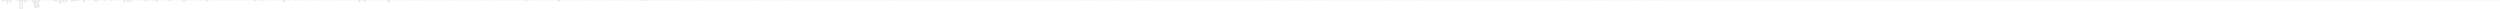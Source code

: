 digraph adj {
graph [k=96]
edge [d=-95]
"2+" [l=363 C=2143]
"2-" [l=363 C=2143]
"5+" [l=542 C=4036]
"5-" [l=542 C=4036]
"9+" [l=1611 C=14761]
"9-" [l=1611 C=14761]
"45+" [l=1813 C=21305]
"45-" [l=1813 C=21305]
"51+" [l=1965 C=15809]
"51-" [l=1965 C=15809]
"62+" [l=407 C=2581]
"62-" [l=407 C=2581]
"63+" [l=761 C=5526]
"63-" [l=761 C=5526]
"86+" [l=335 C=2801]
"86-" [l=335 C=2801]
"88+" [l=1663 C=14347]
"88-" [l=1663 C=14347]
"106+" [l=272 C=1254]
"106-" [l=272 C=1254]
"107+" [l=599 C=4118]
"107-" [l=599 C=4118]
"162+" [l=384 C=1651]
"162-" [l=384 C=1651]
"163+" [l=418 C=2442]
"163-" [l=418 C=2442]
"164+" [l=1075 C=7911]
"164-" [l=1075 C=7911]
"170+" [l=2785 C=30880]
"170-" [l=2785 C=30880]
"185+" [l=680 C=4141]
"185-" [l=680 C=4141]
"196+" [l=1553 C=12219]
"196-" [l=1553 C=12219]
"223+" [l=6059 C=103799]
"223-" [l=6059 C=103799]
"231+" [l=699 C=9687]
"231-" [l=699 C=9687]
"237+" [l=188 C=463]
"237-" [l=188 C=463]
"250+" [l=628 C=4732]
"250-" [l=628 C=4732]
"252+" [l=1117 C=9763]
"252-" [l=1117 C=9763]
"262+" [l=2869 C=25177]
"262-" [l=2869 C=25177]
"269+" [l=2854 C=27188]
"269-" [l=2854 C=27188]
"307+" [l=685 C=9252]
"307-" [l=685 C=9252]
"323+" [l=1381 C=10193]
"323-" [l=1381 C=10193]
"329+" [l=850 C=5397]
"329-" [l=850 C=5397]
"339+" [l=887 C=6478]
"339-" [l=887 C=6478]
"350+" [l=334 C=3004]
"350-" [l=334 C=3004]
"354+" [l=2193 C=19932]
"354-" [l=2193 C=19932]
"359+" [l=970 C=8691]
"359-" [l=970 C=8691]
"372+" [l=240 C=921]
"372-" [l=240 C=921]
"380+" [l=1883 C=14542]
"380-" [l=1883 C=14542]
"391+" [l=1417 C=11100]
"391-" [l=1417 C=11100]
"399+" [l=834 C=7585]
"399-" [l=834 C=7585]
"404+" [l=628 C=4531]
"404-" [l=628 C=4531]
"408+" [l=922 C=6038]
"408-" [l=922 C=6038]
"415+" [l=633 C=4778]
"415-" [l=633 C=4778]
"429+" [l=1320 C=10903]
"429-" [l=1320 C=10903]
"435+" [l=213 C=648]
"435-" [l=213 C=648]
"452+" [l=1693 C=14635]
"452-" [l=1693 C=14635]
"456+" [l=290 C=1510]
"456-" [l=290 C=1510]
"465+" [l=592 C=3884]
"465-" [l=592 C=3884]
"468+" [l=908 C=6669]
"468-" [l=908 C=6669]
"502+" [l=386 C=1877]
"502-" [l=386 C=1877]
"510+" [l=933 C=7870]
"510-" [l=933 C=7870]
"524+" [l=2228 C=20288]
"524-" [l=2228 C=20288]
"536+" [l=807 C=4947]
"536-" [l=807 C=4947]
"542+" [l=1861 C=14867]
"542-" [l=1861 C=14867]
"549+" [l=2264 C=17557]
"549-" [l=2264 C=17557]
"560+" [l=376 C=2469]
"560-" [l=376 C=2469]
"563+" [l=2294 C=18757]
"563-" [l=2294 C=18757]
"572+" [l=2929 C=24201]
"572-" [l=2929 C=24201]
"574+" [l=793 C=10536]
"574-" [l=793 C=10536]
"579+" [l=245 C=1587]
"579-" [l=245 C=1587]
"601+" [l=1173 C=11167]
"601-" [l=1173 C=11167]
"611+" [l=2714 C=21635]
"611-" [l=2714 C=21635]
"620+" [l=621 C=9988]
"620-" [l=621 C=9988]
"626+" [l=1466 C=12475]
"626-" [l=1466 C=12475]
"630+" [l=3488 C=27387]
"630-" [l=3488 C=27387]
"632+" [l=286 C=1794]
"632-" [l=286 C=1794]
"643+" [l=210 C=1011]
"643-" [l=210 C=1011]
"671+" [l=760 C=6408]
"671-" [l=760 C=6408]
"687+" [l=576 C=4070]
"687-" [l=576 C=4070]
"703+" [l=1606 C=11934]
"703-" [l=1606 C=11934]
"712+" [l=1024 C=7619]
"712-" [l=1024 C=7619]
"724+" [l=1927 C=17602]
"724-" [l=1927 C=17602]
"745+" [l=605 C=4800]
"745-" [l=605 C=4800]
"746+" [l=397 C=2089]
"746-" [l=397 C=2089]
"750+" [l=521 C=3867]
"750-" [l=521 C=3867]
"756+" [l=421 C=3020]
"756-" [l=421 C=3020]
"766+" [l=750 C=6424]
"766-" [l=750 C=6424]
"775+" [l=1296 C=11287]
"775-" [l=1296 C=11287]
"787+" [l=368 C=2992]
"787-" [l=368 C=2992]
"792+" [l=1821 C=15890]
"792-" [l=1821 C=15890]
"833+" [l=378 C=4560]
"833-" [l=378 C=4560]
"844+" [l=253 C=926]
"844-" [l=253 C=926]
"855+" [l=248 C=1708]
"855-" [l=248 C=1708]
"860+" [l=1715 C=15975]
"860-" [l=1715 C=15975]
"866+" [l=399 C=2447]
"866-" [l=399 C=2447]
"874+" [l=824 C=5651]
"874-" [l=824 C=5651]
"876+" [l=1397 C=10574]
"876-" [l=1397 C=10574]
"885+" [l=596 C=7836]
"885-" [l=596 C=7836]
"891+" [l=633 C=3639]
"891-" [l=633 C=3639]
"909+" [l=1326 C=10717]
"909-" [l=1326 C=10717]
"912+" [l=1110 C=7561]
"912-" [l=1110 C=7561]
"947+" [l=1034 C=9154]
"947-" [l=1034 C=9154]
"958+" [l=740 C=4413]
"958-" [l=740 C=4413]
"969+" [l=458 C=2915]
"969-" [l=458 C=2915]
"974+" [l=825 C=5315]
"974-" [l=825 C=5315]
"977+" [l=1538 C=11545]
"977-" [l=1538 C=11545]
"996+" [l=861 C=5704]
"996-" [l=861 C=5704]
"1008+" [l=2824 C=25872]
"1008-" [l=2824 C=25872]
"1012+" [l=1832 C=14787]
"1012-" [l=1832 C=14787]
"1016+" [l=3375 C=32072]
"1016-" [l=3375 C=32072]
"1032+" [l=1066 C=8965]
"1032-" [l=1066 C=8965]
"1056+" [l=1877 C=16737]
"1056-" [l=1877 C=16737]
"1060+" [l=1567 C=12540]
"1060-" [l=1567 C=12540]
"1065+" [l=170 C=587]
"1065-" [l=170 C=587]
"1067+" [l=756 C=5972]
"1067-" [l=756 C=5972]
"1087+" [l=572 C=3763]
"1087-" [l=572 C=3763]
"1103+" [l=2913 C=23618]
"1103-" [l=2913 C=23618]
"1106+" [l=699 C=4990]
"1106-" [l=699 C=4990]
"1108+" [l=518 C=2517]
"1108-" [l=518 C=2517]
"1118+" [l=631 C=5141]
"1118-" [l=631 C=5141]
"1126+" [l=252 C=1491]
"1126-" [l=252 C=1491]
"1129+" [l=893 C=4769]
"1129-" [l=893 C=4769]
"1144+" [l=609 C=4727]
"1144-" [l=609 C=4727]
"1145+" [l=673 C=4846]
"1145-" [l=673 C=4846]
"1185+" [l=919 C=6686]
"1185-" [l=919 C=6686]
"1200+" [l=1974 C=27575]
"1200-" [l=1974 C=27575]
"1228+" [l=3153 C=28245]
"1228-" [l=3153 C=28245]
"1231+" [l=1011 C=8142]
"1231-" [l=1011 C=8142]
"1233+" [l=1634 C=17617]
"1233-" [l=1634 C=17617]
"1241+" [l=1575 C=17096]
"1241-" [l=1575 C=17096]
"1254+" [l=208 C=1702]
"1254-" [l=208 C=1702]
"1264+" [l=1503 C=12360]
"1264-" [l=1503 C=12360]
"1265+" [l=1279 C=7914]
"1265-" [l=1279 C=7914]
"1268+" [l=1466 C=11316]
"1268-" [l=1466 C=11316]
"1283+" [l=1754 C=15123]
"1283-" [l=1754 C=15123]
"1296+" [l=475 C=2790]
"1296-" [l=475 C=2790]
"1299+" [l=791 C=6070]
"1299-" [l=791 C=6070]
"1349+" [l=2152 C=16162]
"1349-" [l=2152 C=16162]
"1377+" [l=754 C=6233]
"1377-" [l=754 C=6233]
"1382+" [l=345 C=1662]
"1382-" [l=345 C=1662]
"1388+" [l=887 C=8027]
"1388-" [l=887 C=8027]
"1397+" [l=594 C=4578]
"1397-" [l=594 C=4578]
"1417+" [l=205 C=1408]
"1417-" [l=205 C=1408]
"1418+" [l=313 C=1431]
"1418-" [l=313 C=1431]
"1430+" [l=911 C=6192]
"1430-" [l=911 C=6192]
"1437+" [l=1715 C=13261]
"1437-" [l=1715 C=13261]
"1439+" [l=1318 C=10661]
"1439-" [l=1318 C=10661]
"1440+" [l=243 C=793]
"1440-" [l=243 C=793]
"1441+" [l=119 C=915]
"1441-" [l=119 C=915]
"1448+" [l=360 C=3324]
"1448-" [l=360 C=3324]
"1449+" [l=266 C=1368]
"1449-" [l=266 C=1368]
"1489+" [l=290 C=1131]
"1489-" [l=290 C=1131]
"1508+" [l=358 C=2620]
"1508-" [l=358 C=2620]
"1521+" [l=253 C=1113]
"1521-" [l=253 C=1113]
"1526+" [l=1523 C=10882]
"1526-" [l=1523 C=10882]
"1529+" [l=1271 C=9905]
"1529-" [l=1271 C=9905]
"1531+" [l=257 C=767]
"1531-" [l=257 C=767]
"1541+" [l=3412 C=49370]
"1541-" [l=3412 C=49370]
"1552+" [l=370 C=1860]
"1552-" [l=370 C=1860]
"1558+" [l=467 C=2527]
"1558-" [l=467 C=2527]
"1564+" [l=811 C=6637]
"1564-" [l=811 C=6637]
"1599+" [l=565 C=3539]
"1599-" [l=565 C=3539]
"1600+" [l=496 C=3650]
"1600-" [l=496 C=3650]
"1605+" [l=884 C=7629]
"1605-" [l=884 C=7629]
"1620+" [l=1071 C=9250]
"1620-" [l=1071 C=9250]
"1626+" [l=901 C=6968]
"1626-" [l=901 C=6968]
"1633+" [l=196 C=440]
"1633-" [l=196 C=440]
"1636+" [l=648 C=4619]
"1636-" [l=648 C=4619]
"1651+" [l=344 C=1663]
"1651-" [l=344 C=1663]
"1660+" [l=1127 C=8440]
"1660-" [l=1127 C=8440]
"1665+" [l=1397 C=10549]
"1665-" [l=1397 C=10549]
"1673+" [l=1232 C=8723]
"1673-" [l=1232 C=8723]
"1677+" [l=191 C=1145]
"1677-" [l=191 C=1145]
"1683+" [l=623 C=4586]
"1683-" [l=623 C=4586]
"1693+" [l=666 C=4509]
"1693-" [l=666 C=4509]
"1713+" [l=1195 C=10180]
"1713-" [l=1195 C=10180]
"1728+" [l=927 C=6937]
"1728-" [l=927 C=6937]
"1732+" [l=1948 C=16275]
"1732-" [l=1948 C=16275]
"1733+" [l=191 C=1573]
"1733-" [l=191 C=1573]
"1735+" [l=163 C=944]
"1735-" [l=163 C=944]
"1742+" [l=762 C=6526]
"1742-" [l=762 C=6526]
"1758+" [l=1318 C=11081]
"1758-" [l=1318 C=11081]
"1765+" [l=106 C=186]
"1765-" [l=106 C=186]
"1781+" [l=326 C=2149]
"1781-" [l=326 C=2149]
"1814+" [l=621 C=4163]
"1814-" [l=621 C=4163]
"1827+" [l=1234 C=9544]
"1827-" [l=1234 C=9544]
"1837+" [l=1021 C=7629]
"1837-" [l=1021 C=7629]
"1857+" [l=1315 C=11177]
"1857-" [l=1315 C=11177]
"1862+" [l=420 C=2450]
"1862-" [l=420 C=2450]
"1889+" [l=1249 C=9485]
"1889-" [l=1249 C=9485]
"1901+" [l=835 C=6942]
"1901-" [l=835 C=6942]
"1903+" [l=452 C=3671]
"1903-" [l=452 C=3671]
"1915+" [l=260 C=1045]
"1915-" [l=260 C=1045]
"1920+" [l=468 C=5446]
"1920-" [l=468 C=5446]
"1926+" [l=818 C=5313]
"1926-" [l=818 C=5313]
"1973+" [l=996 C=8152]
"1973-" [l=996 C=8152]
"1976+" [l=684 C=4592]
"1976-" [l=684 C=4592]
"2002+" [l=699 C=4582]
"2002-" [l=699 C=4582]
"2011+" [l=267 C=1410]
"2011-" [l=267 C=1410]
"2013+" [l=244 C=3048]
"2013-" [l=244 C=3048]
"2015+" [l=988 C=7303]
"2015-" [l=988 C=7303]
"2025+" [l=1280 C=10754]
"2025-" [l=1280 C=10754]
"2028+" [l=1984 C=15918]
"2028-" [l=1984 C=15918]
"2046+" [l=287 C=2027]
"2046-" [l=287 C=2027]
"2060+" [l=1313 C=10949]
"2060-" [l=1313 C=10949]
"2061+" [l=1302 C=11127]
"2061-" [l=1302 C=11127]
"2072+" [l=2386 C=17793]
"2072-" [l=2386 C=17793]
"2093+" [l=1562 C=11924]
"2093-" [l=1562 C=11924]
"2095+" [l=1554 C=13216]
"2095-" [l=1554 C=13216]
"2108+" [l=516 C=3336]
"2108-" [l=516 C=3336]
"2110+" [l=219 C=725]
"2110-" [l=219 C=725]
"2113+" [l=703 C=4189]
"2113-" [l=703 C=4189]
"2129+" [l=905 C=6948]
"2129-" [l=905 C=6948]
"2133+" [l=889 C=5703]
"2133-" [l=889 C=5703]
"2135+" [l=895 C=6464]
"2135-" [l=895 C=6464]
"2137+" [l=512 C=3226]
"2137-" [l=512 C=3226]
"2174+" [l=1930 C=16658]
"2174-" [l=1930 C=16658]
"2210+" [l=1107 C=8333]
"2210-" [l=1107 C=8333]
"2213+" [l=268 C=1495]
"2213-" [l=268 C=1495]
"2221+" [l=2266 C=20357]
"2221-" [l=2266 C=20357]
"2228+" [l=1037 C=6470]
"2228-" [l=1037 C=6470]
"2243+" [l=3207 C=25573]
"2243-" [l=3207 C=25573]
"2248+" [l=1035 C=7762]
"2248-" [l=1035 C=7762]
"2258+" [l=179 C=1462]
"2258-" [l=179 C=1462]
"2263+" [l=255 C=1577]
"2263-" [l=255 C=1577]
"2270+" [l=503 C=3957]
"2270-" [l=503 C=3957]
"2271+" [l=367 C=2140]
"2271-" [l=367 C=2140]
"2279+" [l=1917 C=14164]
"2279-" [l=1917 C=14164]
"2283+" [l=1416 C=11237]
"2283-" [l=1416 C=11237]
"2292+" [l=568 C=4493]
"2292-" [l=568 C=4493]
"2298+" [l=461 C=3894]
"2298-" [l=461 C=3894]
"2318+" [l=405 C=4723]
"2318-" [l=405 C=4723]
"2321+" [l=2126 C=18556]
"2321-" [l=2126 C=18556]
"2322+" [l=1318 C=9533]
"2322-" [l=1318 C=9533]
"2325+" [l=1085 C=8012]
"2325-" [l=1085 C=8012]
"2329+" [l=137 C=352]
"2329-" [l=137 C=352]
"2330+" [l=840 C=7087]
"2330-" [l=840 C=7087]
"2334+" [l=191 C=558]
"2334-" [l=191 C=558]
"2349+" [l=258 C=3877]
"2349-" [l=258 C=3877]
"2365+" [l=543 C=3220]
"2365-" [l=543 C=3220]
"2368+" [l=1266 C=10923]
"2368-" [l=1266 C=10923]
"2381+" [l=180 C=831]
"2381-" [l=180 C=831]
"2383+" [l=157 C=1169]
"2383-" [l=157 C=1169]
"2391+" [l=215 C=962]
"2391-" [l=215 C=962]
"2396+" [l=394 C=1879]
"2396-" [l=394 C=1879]
"2401+" [l=947 C=7249]
"2401-" [l=947 C=7249]
"2407+" [l=502 C=2419]
"2407-" [l=502 C=2419]
"2408+" [l=263 C=724]
"2408-" [l=263 C=724]
"2413+" [l=1627 C=13700]
"2413-" [l=1627 C=13700]
"2419+" [l=1054 C=8173]
"2419-" [l=1054 C=8173]
"2425+" [l=1291 C=9087]
"2425-" [l=1291 C=9087]
"2432+" [l=742 C=5238]
"2432-" [l=742 C=5238]
"2448+" [l=153 C=1067]
"2448-" [l=153 C=1067]
"2456+" [l=284 C=873]
"2456-" [l=284 C=873]
"2461+" [l=1058 C=8116]
"2461-" [l=1058 C=8116]
"2465+" [l=1573 C=11117]
"2465-" [l=1573 C=11117]
"2499+" [l=1037 C=8430]
"2499-" [l=1037 C=8430]
"2515+" [l=1822 C=16331]
"2515-" [l=1822 C=16331]
"2522+" [l=393 C=2428]
"2522-" [l=393 C=2428]
"2545+" [l=178 C=905]
"2545-" [l=178 C=905]
"2549+" [l=526 C=3736]
"2549-" [l=526 C=3736]
"2568+" [l=898 C=6546]
"2568-" [l=898 C=6546]
"2593+" [l=603 C=6042]
"2593-" [l=603 C=6042]
"2601+" [l=3059 C=27484]
"2601-" [l=3059 C=27484]
"2608+" [l=501 C=3091]
"2608-" [l=501 C=3091]
"2613+" [l=662 C=4931]
"2613-" [l=662 C=4931]
"2632+" [l=937 C=6513]
"2632-" [l=937 C=6513]
"2635+" [l=2040 C=15932]
"2635-" [l=2040 C=15932]
"2638+" [l=607 C=4830]
"2638-" [l=607 C=4830]
"2644+" [l=465 C=2748]
"2644-" [l=465 C=2748]
"2654+" [l=881 C=6525]
"2654-" [l=881 C=6525]
"2656+" [l=320 C=5010]
"2656-" [l=320 C=5010]
"2658+" [l=415 C=1776]
"2658-" [l=415 C=1776]
"2666+" [l=515 C=3319]
"2666-" [l=515 C=3319]
"2674+" [l=429 C=2862]
"2674-" [l=429 C=2862]
"2683+" [l=127 C=744]
"2683-" [l=127 C=744]
"2696+" [l=295 C=2180]
"2696-" [l=295 C=2180]
"2701+" [l=1438 C=11532]
"2701-" [l=1438 C=11532]
"2705+" [l=327 C=1198]
"2705-" [l=327 C=1198]
"2718+" [l=2427 C=19600]
"2718-" [l=2427 C=19600]
"2728+" [l=535 C=4024]
"2728-" [l=535 C=4024]
"2738+" [l=245 C=554]
"2738-" [l=245 C=554]
"2749+" [l=708 C=4864]
"2749-" [l=708 C=4864]
"2753+" [l=555 C=3141]
"2753-" [l=555 C=3141]
"2766+" [l=1042 C=8084]
"2766-" [l=1042 C=8084]
"2771+" [l=1286 C=9880]
"2771-" [l=1286 C=9880]
"2781+" [l=961 C=6385]
"2781-" [l=961 C=6385]
"2793+" [l=282 C=1937]
"2793-" [l=282 C=1937]
"2806+" [l=698 C=4287]
"2806-" [l=698 C=4287]
"2822+" [l=659 C=4009]
"2822-" [l=659 C=4009]
"2826+" [l=608 C=5020]
"2826-" [l=608 C=5020]
"2829+" [l=2145 C=18443]
"2829-" [l=2145 C=18443]
"2852+" [l=311 C=1316]
"2852-" [l=311 C=1316]
"2855+" [l=199 C=1847]
"2855-" [l=199 C=1847]
"2857+" [l=317 C=1346]
"2857-" [l=317 C=1346]
"2858+" [l=475 C=5847]
"2858-" [l=475 C=5847]
"2863+" [l=538 C=3980]
"2863-" [l=538 C=3980]
"2886+" [l=1096 C=8340]
"2886-" [l=1096 C=8340]
"2930+" [l=211 C=680]
"2930-" [l=211 C=680]
"2941+" [l=927 C=6595]
"2941-" [l=927 C=6595]
"2961+" [l=1628 C=24852]
"2961-" [l=1628 C=24852]
"2987+" [l=838 C=5912]
"2987-" [l=838 C=5912]
"2993+" [l=530 C=3604]
"2993-" [l=530 C=3604]
"3001+" [l=625 C=4719]
"3001-" [l=625 C=4719]
"3048+" [l=1804 C=16039]
"3048-" [l=1804 C=16039]
"3051+" [l=2132 C=31915]
"3051-" [l=2132 C=31915]
"3055+" [l=265 C=1268]
"3055-" [l=265 C=1268]
"3057+" [l=380 C=2211]
"3057-" [l=380 C=2211]
"3059+" [l=372 C=2035]
"3059-" [l=372 C=2035]
"3066+" [l=429 C=4454]
"3066-" [l=429 C=4454]
"3071+" [l=415 C=2424]
"3071-" [l=415 C=2424]
"3073+" [l=2154 C=18910]
"3073-" [l=2154 C=18910]
"3094+" [l=496 C=3306]
"3094-" [l=496 C=3306]
"3115+" [l=905 C=5457]
"3115-" [l=905 C=5457]
"3116+" [l=629 C=3726]
"3116-" [l=629 C=3726]
"3120+" [l=1435 C=13853]
"3120-" [l=1435 C=13853]
"3124+" [l=1133 C=6075]
"3124-" [l=1133 C=6075]
"3130+" [l=778 C=5870]
"3130-" [l=778 C=5870]
"3135+" [l=325 C=2559]
"3135-" [l=325 C=2559]
"3140+" [l=113 C=230]
"3140-" [l=113 C=230]
"3141+" [l=850 C=7685]
"3141-" [l=850 C=7685]
"3143+" [l=297 C=3302]
"3143-" [l=297 C=3302]
"3149+" [l=952 C=6403]
"3149-" [l=952 C=6403]
"3170+" [l=221 C=759]
"3170-" [l=221 C=759]
"3176+" [l=548 C=3570]
"3176-" [l=548 C=3570]
"3179+" [l=1777 C=18032]
"3179-" [l=1777 C=18032]
"3183+" [l=643 C=4618]
"3183-" [l=643 C=4618]
"3186+" [l=968 C=6540]
"3186-" [l=968 C=6540]
"3187+" [l=692 C=4735]
"3187-" [l=692 C=4735]
"3194+" [l=190 C=3388]
"3194-" [l=190 C=3388]
"3198+" [l=1034 C=7546]
"3198-" [l=1034 C=7546]
"3199+" [l=191 C=1194]
"3199-" [l=191 C=1194]
"3203+" [l=236 C=3495]
"3203-" [l=236 C=3495]
"3220+" [l=303 C=2020]
"3220-" [l=303 C=2020]
"3232+" [l=285 C=1747]
"3232-" [l=285 C=1747]
"3250+" [l=3434 C=29604]
"3250-" [l=3434 C=29604]
"3272+" [l=728 C=4830]
"3272-" [l=728 C=4830]
"3274+" [l=775 C=4937]
"3274-" [l=775 C=4937]
"3278+" [l=1467 C=10604]
"3278-" [l=1467 C=10604]
"3281+" [l=848 C=6071]
"3281-" [l=848 C=6071]
"3295+" [l=912 C=12265]
"3295-" [l=912 C=12265]
"3307+" [l=407 C=2514]
"3307-" [l=407 C=2514]
"3308+" [l=566 C=3629]
"3308-" [l=566 C=3629]
"3309+" [l=588 C=3616]
"3309-" [l=588 C=3616]
"3316+" [l=267 C=1812]
"3316-" [l=267 C=1812]
"3318+" [l=206 C=1680]
"3318-" [l=206 C=1680]
"3327+" [l=198 C=1517]
"3327-" [l=198 C=1517]
"3338+" [l=1391 C=13236]
"3338-" [l=1391 C=13236]
"3348+" [l=297 C=1569]
"3348-" [l=297 C=1569]
"3351+" [l=222 C=712]
"3351-" [l=222 C=712]
"3361+" [l=538 C=3073]
"3361-" [l=538 C=3073]
"3365+" [l=669 C=4701]
"3365-" [l=669 C=4701]
"3367+" [l=634 C=3582]
"3367-" [l=634 C=3582]
"3379+" [l=1013 C=6644]
"3379-" [l=1013 C=6644]
"3387+" [l=1497 C=12719]
"3387-" [l=1497 C=12719]
"3388+" [l=1922 C=15225]
"3388-" [l=1922 C=15225]
"3437+" [l=894 C=5717]
"3437-" [l=894 C=5717]
"3443+" [l=253 C=885]
"3443-" [l=253 C=885]
"3456+" [l=1369 C=10767]
"3456-" [l=1369 C=10767]
"3468+" [l=956 C=7612]
"3468-" [l=956 C=7612]
"3472+" [l=652 C=4300]
"3472-" [l=652 C=4300]
"3511+" [l=1518 C=12128]
"3511-" [l=1518 C=12128]
"3524+" [l=1087 C=8016]
"3524-" [l=1087 C=8016]
"3531+" [l=323 C=2145]
"3531-" [l=323 C=2145]
"3533+" [l=638 C=3937]
"3533-" [l=638 C=3937]
"3534+" [l=611 C=3989]
"3534-" [l=611 C=3989]
"3540+" [l=178 C=2273]
"3540-" [l=178 C=2273]
"3558+" [l=985 C=7666]
"3558-" [l=985 C=7666]
"3582+" [l=1013 C=7779]
"3582-" [l=1013 C=7779]
"3588+" [l=372 C=1689]
"3588-" [l=372 C=1689]
"3616+" [l=811 C=5870]
"3616-" [l=811 C=5870]
"3619+" [l=210 C=481]
"3619-" [l=210 C=481]
"3622+" [l=355 C=2187]
"3622-" [l=355 C=2187]
"3624+" [l=1408 C=12334]
"3624-" [l=1408 C=12334]
"3635+" [l=277 C=884]
"3635-" [l=277 C=884]
"3636+" [l=185 C=1131]
"3636-" [l=185 C=1131]
"3639+" [l=182 C=2214]
"3639-" [l=182 C=2214]
"3646+" [l=208 C=484]
"3646-" [l=208 C=484]
"3668+" [l=607 C=3091]
"3668-" [l=607 C=3091]
"3672+" [l=191 C=795]
"3672-" [l=191 C=795]
"3684+" [l=285 C=2560]
"3684-" [l=285 C=2560]
"3686+" [l=810 C=6720]
"3686-" [l=810 C=6720]
"3701+" [l=430 C=3281]
"3701-" [l=430 C=3281]
"3707+" [l=1910 C=15909]
"3707-" [l=1910 C=15909]
"3709+" [l=253 C=1177]
"3709-" [l=253 C=1177]
"3712+" [l=1519 C=12973]
"3712-" [l=1519 C=12973]
"3717+" [l=109 C=787]
"3717-" [l=109 C=787]
"3728+" [l=870 C=6554]
"3728-" [l=870 C=6554]
"3740+" [l=3075 C=26801]
"3740-" [l=3075 C=26801]
"3755+" [l=409 C=1679]
"3755-" [l=409 C=1679]
"3756+" [l=239 C=1097]
"3756-" [l=239 C=1097]
"3759+" [l=298 C=1899]
"3759-" [l=298 C=1899]
"3760+" [l=892 C=5857]
"3760-" [l=892 C=5857]
"3768+" [l=589 C=3931]
"3768-" [l=589 C=3931]
"3769+" [l=2180 C=21053]
"3769-" [l=2180 C=21053]
"3775+" [l=1831 C=15695]
"3775-" [l=1831 C=15695]
"3776+" [l=672 C=3938]
"3776-" [l=672 C=3938]
"3780+" [l=215 C=1433]
"3780-" [l=215 C=1433]
"3791+" [l=484 C=3153]
"3791-" [l=484 C=3153]
"3793+" [l=968 C=7840]
"3793-" [l=968 C=7840]
"3795+" [l=680 C=5005]
"3795-" [l=680 C=5005]
"3811+" [l=958 C=5165]
"3811-" [l=958 C=5165]
"3821+" [l=287 C=1531]
"3821-" [l=287 C=1531]
"3822+" [l=266 C=2416]
"3822-" [l=266 C=2416]
"3826+" [l=386 C=7050]
"3826-" [l=386 C=7050]
"3828+" [l=284 C=3600]
"3828-" [l=284 C=3600]
"3845+" [l=701 C=5879]
"3845-" [l=701 C=5879]
"3847+" [l=1463 C=11329]
"3847-" [l=1463 C=11329]
"3864+" [l=1973 C=17789]
"3864-" [l=1973 C=17789]
"3873+" [l=374 C=2094]
"3873-" [l=374 C=2094]
"3879+" [l=608 C=4436]
"3879-" [l=608 C=4436]
"3892+" [l=369 C=2493]
"3892-" [l=369 C=2493]
"3897+" [l=821 C=5566]
"3897-" [l=821 C=5566]
"3901+" [l=206 C=488]
"3901-" [l=206 C=488]
"3916+" [l=1510 C=15232]
"3916-" [l=1510 C=15232]
"3922+" [l=876 C=11658]
"3922-" [l=876 C=11658]
"3928+" [l=618 C=3740]
"3928-" [l=618 C=3740]
"3929+" [l=474 C=4052]
"3929-" [l=474 C=4052]
"3958+" [l=1940 C=16444]
"3958-" [l=1940 C=16444]
"3960+" [l=793 C=6778]
"3960-" [l=793 C=6778]
"3967+" [l=227 C=673]
"3967-" [l=227 C=673]
"3974+" [l=913 C=6340]
"3974-" [l=913 C=6340]
"3979+" [l=191 C=855]
"3979-" [l=191 C=855]
"3981+" [l=1012 C=7115]
"3981-" [l=1012 C=7115]
"3983+" [l=669 C=4912]
"3983-" [l=669 C=4912]
"3992+" [l=421 C=2438]
"3992-" [l=421 C=2438]
"3997+" [l=684 C=4600]
"3997-" [l=684 C=4600]
"4005+" [l=438 C=2923]
"4005-" [l=438 C=2923]
"4007+" [l=405 C=2707]
"4007-" [l=405 C=2707]
"4030+" [l=1364 C=8945]
"4030-" [l=1364 C=8945]
"4035+" [l=472 C=2929]
"4035-" [l=472 C=2929]
"4043+" [l=1424 C=17590]
"4043-" [l=1424 C=17590]
"4066+" [l=851 C=7612]
"4066-" [l=851 C=7612]
"4079+" [l=204 C=845]
"4079-" [l=204 C=845]
"4083+" [l=904 C=6836]
"4083-" [l=904 C=6836]
"4090+" [l=1030 C=7343]
"4090-" [l=1030 C=7343]
"4093+" [l=219 C=566]
"4093-" [l=219 C=566]
"4094+" [l=145 C=992]
"4094-" [l=145 C=992]
"4124+" [l=970 C=7639]
"4124-" [l=970 C=7639]
"4134+" [l=481 C=2846]
"4134-" [l=481 C=2846]
"4135+" [l=523 C=2609]
"4135-" [l=523 C=2609]
"4158+" [l=1253 C=9514]
"4158-" [l=1253 C=9514]
"4163+" [l=1502 C=11909]
"4163-" [l=1502 C=11909]
"4176+" [l=143 C=696]
"4176-" [l=143 C=696]
"4192+" [l=235 C=1412]
"4192-" [l=235 C=1412]
"4194+" [l=976 C=7379]
"4194-" [l=976 C=7379]
"4198+" [l=208 C=431]
"4198-" [l=208 C=431]
"4200+" [l=399 C=2551]
"4200-" [l=399 C=2551]
"4211+" [l=560 C=3340]
"4211-" [l=560 C=3340]
"4215+" [l=684 C=5217]
"4215-" [l=684 C=5217]
"4245+" [l=380 C=3284]
"4245-" [l=380 C=3284]
"4248+" [l=152 C=1400]
"4248-" [l=152 C=1400]
"4262+" [l=1002 C=7030]
"4262-" [l=1002 C=7030]
"4267+" [l=827 C=6468]
"4267-" [l=827 C=6468]
"4279+" [l=675 C=5343]
"4279-" [l=675 C=5343]
"4307+" [l=619 C=11513]
"4307-" [l=619 C=11513]
"4309+" [l=930 C=6931]
"4309-" [l=930 C=6931]
"4315+" [l=969 C=7200]
"4315-" [l=969 C=7200]
"4317+" [l=355 C=2251]
"4317-" [l=355 C=2251]
"4319+" [l=204 C=657]
"4319-" [l=204 C=657]
"4322+" [l=191 C=1475]
"4322-" [l=191 C=1475]
"4343+" [l=891 C=5594]
"4343-" [l=891 C=5594]
"4372+" [l=568 C=3204]
"4372-" [l=568 C=3204]
"4374+" [l=170 C=1675]
"4374-" [l=170 C=1675]
"4383+" [l=345 C=1348]
"4383-" [l=345 C=1348]
"4391+" [l=1637 C=12243]
"4391-" [l=1637 C=12243]
"4399+" [l=1350 C=8722]
"4399-" [l=1350 C=8722]
"4405+" [l=191 C=761]
"4405-" [l=191 C=761]
"4416+" [l=121 C=882]
"4416-" [l=121 C=882]
"4422+" [l=191 C=985]
"4422-" [l=191 C=985]
"4431+" [l=152 C=784]
"4431-" [l=152 C=784]
"4439+" [l=193 C=541]
"4439-" [l=193 C=541]
"4443+" [l=719 C=5192]
"4443-" [l=719 C=5192]
"4446+" [l=904 C=7005]
"4446-" [l=904 C=7005]
"4448+" [l=637 C=4105]
"4448-" [l=637 C=4105]
"4458+" [l=225 C=712]
"4458-" [l=225 C=712]
"4463+" [l=706 C=4525]
"4463-" [l=706 C=4525]
"4477+" [l=640 C=4751]
"4477-" [l=640 C=4751]
"4514+" [l=575 C=3341]
"4514-" [l=575 C=3341]
"4515+" [l=333 C=2220]
"4515-" [l=333 C=2220]
"4524+" [l=213 C=886]
"4524-" [l=213 C=886]
"4567+" [l=418 C=2213]
"4567-" [l=418 C=2213]
"4569+" [l=406 C=1851]
"4569-" [l=406 C=1851]
"4574+" [l=159 C=672]
"4574-" [l=159 C=672]
"4582+" [l=500 C=2797]
"4582-" [l=500 C=2797]
"4584+" [l=756 C=5499]
"4584-" [l=756 C=5499]
"4589+" [l=240 C=976]
"4589-" [l=240 C=976]
"4623+" [l=816 C=6209]
"4623-" [l=816 C=6209]
"4624+" [l=415 C=2813]
"4624-" [l=415 C=2813]
"4634+" [l=1110 C=8387]
"4634-" [l=1110 C=8387]
"4642+" [l=242 C=683]
"4642-" [l=242 C=683]
"4644+" [l=286 C=2726]
"4644-" [l=286 C=2726]
"4647+" [l=362 C=1592]
"4647-" [l=362 C=1592]
"4652+" [l=319 C=3656]
"4652-" [l=319 C=3656]
"4657+" [l=889 C=6091]
"4657-" [l=889 C=6091]
"4664+" [l=417 C=3258]
"4664-" [l=417 C=3258]
"4668+" [l=638 C=4419]
"4668-" [l=638 C=4419]
"4672+" [l=490 C=2796]
"4672-" [l=490 C=2796]
"4676+" [l=171 C=1135]
"4676-" [l=171 C=1135]
"4679+" [l=1279 C=10011]
"4679-" [l=1279 C=10011]
"4683+" [l=474 C=2873]
"4683-" [l=474 C=2873]
"4699+" [l=217 C=809]
"4699-" [l=217 C=809]
"4702+" [l=251 C=945]
"4702-" [l=251 C=945]
"4713+" [l=140 C=751]
"4713-" [l=140 C=751]
"4736+" [l=274 C=3016]
"4736-" [l=274 C=3016]
"4738+" [l=452 C=2971]
"4738-" [l=452 C=2971]
"4740+" [l=513 C=3116]
"4740-" [l=513 C=3116]
"4772+" [l=900 C=6628]
"4772-" [l=900 C=6628]
"4773+" [l=263 C=1432]
"4773-" [l=263 C=1432]
"4779+" [l=583 C=3381]
"4779-" [l=583 C=3381]
"4780+" [l=598 C=4810]
"4780-" [l=598 C=4810]
"4783+" [l=290 C=1750]
"4783-" [l=290 C=1750]
"4786+" [l=250 C=841]
"4786-" [l=250 C=841]
"4810+" [l=1888 C=16389]
"4810-" [l=1888 C=16389]
"4819+" [l=489 C=3357]
"4819-" [l=489 C=3357]
"4828+" [l=824 C=5710]
"4828-" [l=824 C=5710]
"4831+" [l=303 C=2960]
"4831-" [l=303 C=2960]
"4838+" [l=221 C=1360]
"4838-" [l=221 C=1360]
"4841+" [l=838 C=5638]
"4841-" [l=838 C=5638]
"4848+" [l=555 C=4689]
"4848-" [l=555 C=4689]
"4876+" [l=749 C=5941]
"4876-" [l=749 C=5941]
"4886+" [l=329 C=2124]
"4886-" [l=329 C=2124]
"4889+" [l=139 C=646]
"4889-" [l=139 C=646]
"4893+" [l=267 C=2885]
"4893-" [l=267 C=2885]
"4904+" [l=260 C=1223]
"4904-" [l=260 C=1223]
"4920+" [l=537 C=3819]
"4920-" [l=537 C=3819]
"4942+" [l=866 C=9764]
"4942-" [l=866 C=9764]
"4943+" [l=731 C=4911]
"4943-" [l=731 C=4911]
"4946+" [l=242 C=1553]
"4946-" [l=242 C=1553]
"4964+" [l=753 C=4751]
"4964-" [l=753 C=4751]
"4979+" [l=249 C=729]
"4979-" [l=249 C=729]
"4995+" [l=213 C=439]
"4995-" [l=213 C=439]
"4999+" [l=266 C=1402]
"4999-" [l=266 C=1402]
"5002+" [l=128 C=926]
"5002-" [l=128 C=926]
"5017+" [l=571 C=4833]
"5017-" [l=571 C=4833]
"5021+" [l=159 C=904]
"5021-" [l=159 C=904]
"5027+" [l=279 C=1273]
"5027-" [l=279 C=1273]
"5029+" [l=574 C=3145]
"5029-" [l=574 C=3145]
"5032+" [l=328 C=1670]
"5032-" [l=328 C=1670]
"5050+" [l=191 C=883]
"5050-" [l=191 C=883]
"5058+" [l=250 C=823]
"5058-" [l=250 C=823]
"5061+" [l=179 C=634]
"5061-" [l=179 C=634]
"5077+" [l=730 C=7122]
"5077-" [l=730 C=7122]
"5096+" [l=615 C=3359]
"5096-" [l=615 C=3359]
"5097+" [l=315 C=1072]
"5097-" [l=315 C=1072]
"5101+" [l=581 C=3771]
"5101-" [l=581 C=3771]
"5103+" [l=448 C=3013]
"5103-" [l=448 C=3013]
"5105+" [l=343 C=1764]
"5105-" [l=343 C=1764]
"5107+" [l=285 C=1398]
"5107-" [l=285 C=1398]
"5121+" [l=1184 C=9429]
"5121-" [l=1184 C=9429]
"5124+" [l=121 C=328]
"5124-" [l=121 C=328]
"5133+" [l=756 C=5009]
"5133-" [l=756 C=5009]
"5156+" [l=346 C=1488]
"5156-" [l=346 C=1488]
"5172+" [l=292 C=1014]
"5172-" [l=292 C=1014]
"5189+" [l=595 C=3195]
"5189-" [l=595 C=3195]
"5197+" [l=291 C=1958]
"5197-" [l=291 C=1958]
"5204+" [l=233 C=2276]
"5204-" [l=233 C=2276]
"5205+" [l=307 C=1374]
"5205-" [l=307 C=1374]
"5213+" [l=523 C=3112]
"5213-" [l=523 C=3112]
"5220+" [l=628 C=3429]
"5220-" [l=628 C=3429]
"5221+" [l=771 C=5566]
"5221-" [l=771 C=5566]
"5225+" [l=269 C=913]
"5225-" [l=269 C=913]
"5232+" [l=624 C=3348]
"5232-" [l=624 C=3348]
"5233+" [l=195 C=1138]
"5233-" [l=195 C=1138]
"5252+" [l=1260 C=9828]
"5252-" [l=1260 C=9828]
"5253+" [l=426 C=2997]
"5253-" [l=426 C=2997]
"5255+" [l=589 C=3110]
"5255-" [l=589 C=3110]
"5291+" [l=666 C=4633]
"5291-" [l=666 C=4633]
"5294+" [l=361 C=2282]
"5294-" [l=361 C=2282]
"5302+" [l=815 C=6270]
"5302-" [l=815 C=6270]
"5324+" [l=558 C=4137]
"5324-" [l=558 C=4137]
"5336+" [l=348 C=2328]
"5336-" [l=348 C=2328]
"5342+" [l=195 C=386]
"5342-" [l=195 C=386]
"5359+" [l=243 C=534]
"5359-" [l=243 C=534]
"5360+" [l=357 C=1415]
"5360-" [l=357 C=1415]
"5369+" [l=3087 C=26287]
"5369-" [l=3087 C=26287]
"5370+" [l=297 C=1335]
"5370-" [l=297 C=1335]
"5374+" [l=128 C=347]
"5374-" [l=128 C=347]
"5388+" [l=194 C=804]
"5388-" [l=194 C=804]
"5399+" [l=452 C=2587]
"5399-" [l=452 C=2587]
"5414+" [l=340 C=2264]
"5414-" [l=340 C=2264]
"5415+" [l=333 C=1889]
"5415-" [l=333 C=1889]
"5424+" [l=284 C=1283]
"5424-" [l=284 C=1283]
"5443+" [l=294 C=1183]
"5443-" [l=294 C=1183]
"5446+" [l=277 C=1544]
"5446-" [l=277 C=1544]
"5457+" [l=1360 C=11143]
"5457-" [l=1360 C=11143]
"5460+" [l=200 C=879]
"5460-" [l=200 C=879]
"5465+" [l=1542 C=10648]
"5465-" [l=1542 C=10648]
"5468+" [l=731 C=6064]
"5468-" [l=731 C=6064]
"5473+" [l=377 C=1751]
"5473-" [l=377 C=1751]
"5482+" [l=711 C=4784]
"5482-" [l=711 C=4784]
"5493+" [l=326 C=1706]
"5493-" [l=326 C=1706]
"5500+" [l=244 C=909]
"5500-" [l=244 C=909]
"5517+" [l=544 C=4235]
"5517-" [l=544 C=4235]
"5518+" [l=1215 C=9891]
"5518-" [l=1215 C=9891]
"5529+" [l=328 C=1325]
"5529-" [l=328 C=1325]
"5537+" [l=448 C=1912]
"5537-" [l=448 C=1912]
"5538+" [l=245 C=3401]
"5538-" [l=245 C=3401]
"5550+" [l=383 C=3789]
"5550-" [l=383 C=3789]
"5551+" [l=673 C=4599]
"5551-" [l=673 C=4599]
"5558+" [l=191 C=1062]
"5558-" [l=191 C=1062]
"5559+" [l=456 C=2805]
"5559-" [l=456 C=2805]
"5566+" [l=909 C=7502]
"5566-" [l=909 C=7502]
"5569+" [l=244 C=3276]
"5569-" [l=244 C=3276]
"5573+" [l=215 C=919]
"5573-" [l=215 C=919]
"5576+" [l=289 C=1397]
"5576-" [l=289 C=1397]
"5577+" [l=216 C=1239]
"5577-" [l=216 C=1239]
"5579+" [l=495 C=3523]
"5579-" [l=495 C=3523]
"5593+" [l=296 C=1572]
"5593-" [l=296 C=1572]
"5601+" [l=651 C=4793]
"5601-" [l=651 C=4793]
"5605+" [l=193 C=726]
"5605-" [l=193 C=726]
"5612+" [l=191 C=396]
"5612-" [l=191 C=396]
"5619+" [l=442 C=3017]
"5619-" [l=442 C=3017]
"5637+" [l=267 C=1208]
"5637-" [l=267 C=1208]
"5639+" [l=532 C=4373]
"5639-" [l=532 C=4373]
"5642+" [l=439 C=2296]
"5642-" [l=439 C=2296]
"5644+" [l=170 C=2092]
"5644-" [l=170 C=2092]
"5647+" [l=195 C=835]
"5647-" [l=195 C=835]
"5651+" [l=450 C=2961]
"5651-" [l=450 C=2961]
"5658+" [l=807 C=4517]
"5658-" [l=807 C=4517]
"5661+" [l=284 C=1052]
"5661-" [l=284 C=1052]
"5663+" [l=733 C=4521]
"5663-" [l=733 C=4521]
"5700+" [l=283 C=1758]
"5700-" [l=283 C=1758]
"5731+" [l=335 C=2245]
"5731-" [l=335 C=2245]
"5751+" [l=499 C=3160]
"5751-" [l=499 C=3160]
"5771+" [l=528 C=3322]
"5771-" [l=528 C=3322]
"5793+" [l=801 C=5806]
"5793-" [l=801 C=5806]
"5798+" [l=416 C=2145]
"5798-" [l=416 C=2145]
"5799+" [l=229 C=519]
"5799-" [l=229 C=519]
"5802+" [l=783 C=6058]
"5802-" [l=783 C=6058]
"5807+" [l=449 C=2124]
"5807-" [l=449 C=2124]
"5810+" [l=687 C=4100]
"5810-" [l=687 C=4100]
"5811+" [l=225 C=2029]
"5811-" [l=225 C=2029]
"5818+" [l=362 C=1621]
"5818-" [l=362 C=1621]
"5822+" [l=1115 C=10263]
"5822-" [l=1115 C=10263]
"5831+" [l=165 C=2130]
"5831-" [l=165 C=2130]
"5835+" [l=499 C=3294]
"5835-" [l=499 C=3294]
"5850+" [l=1594 C=12797]
"5850-" [l=1594 C=12797]
"5872+" [l=196 C=645]
"5872-" [l=196 C=645]
"5877+" [l=134 C=1211]
"5877-" [l=134 C=1211]
"5882+" [l=333 C=1433]
"5882-" [l=333 C=1433]
"5888+" [l=119 C=386]
"5888-" [l=119 C=386]
"5894+" [l=271 C=1077]
"5894-" [l=271 C=1077]
"5922+" [l=575 C=3550]
"5922-" [l=575 C=3550]
"5926+" [l=337 C=1517]
"5926-" [l=337 C=1517]
"5932+" [l=402 C=1390]
"5932-" [l=402 C=1390]
"5934+" [l=781 C=5417]
"5934-" [l=781 C=5417]
"5949+" [l=211 C=747]
"5949-" [l=211 C=747]
"5954+" [l=197 C=462]
"5954-" [l=197 C=462]
"5966+" [l=677 C=4859]
"5966-" [l=677 C=4859]
"5974+" [l=159 C=1383]
"5974-" [l=159 C=1383]
"5981+" [l=605 C=4571]
"5981-" [l=605 C=4571]
"5984+" [l=191 C=1032]
"5984-" [l=191 C=1032]
"5986+" [l=232 C=686]
"5986-" [l=232 C=686]
"5992+" [l=251 C=1843]
"5992-" [l=251 C=1843]
"5993+" [l=470 C=3464]
"5993-" [l=470 C=3464]
"6003+" [l=420 C=2552]
"6003-" [l=420 C=2552]
"6009+" [l=300 C=2613]
"6009-" [l=300 C=2613]
"6020+" [l=96 C=25]
"6020-" [l=96 C=25]
"6025+" [l=1709 C=15204]
"6025-" [l=1709 C=15204]
"6029+" [l=236 C=936]
"6029-" [l=236 C=936]
"6030+" [l=674 C=7599]
"6030-" [l=674 C=7599]
"6034+" [l=250 C=653]
"6034-" [l=250 C=653]
"6038+" [l=751 C=4874]
"6038-" [l=751 C=4874]
"6039+" [l=706 C=5546]
"6039-" [l=706 C=5546]
"6046+" [l=738 C=4587]
"6046-" [l=738 C=4587]
"6052+" [l=398 C=2079]
"6052-" [l=398 C=2079]
"6057+" [l=567 C=3702]
"6057-" [l=567 C=3702]
"6063+" [l=1154 C=8011]
"6063-" [l=1154 C=8011]
"6071+" [l=271 C=1169]
"6071-" [l=271 C=1169]
"6088+" [l=271 C=1037]
"6088-" [l=271 C=1037]
"6091+" [l=766 C=5926]
"6091-" [l=766 C=5926]
"6092+" [l=117 C=895]
"6092-" [l=117 C=895]
"6098+" [l=588 C=4557]
"6098-" [l=588 C=4557]
"6108+" [l=749 C=5503]
"6108-" [l=749 C=5503]
"6109+" [l=211 C=1286]
"6109-" [l=211 C=1286]
"6113+" [l=398 C=1602]
"6113-" [l=398 C=1602]
"6115+" [l=247 C=833]
"6115-" [l=247 C=833]
"6125+" [l=878 C=5593]
"6125-" [l=878 C=5593]
"6129+" [l=380 C=1795]
"6129-" [l=380 C=1795]
"6130+" [l=191 C=765]
"6130-" [l=191 C=765]
"6131+" [l=160 C=1132]
"6131-" [l=160 C=1132]
"6138+" [l=113 C=525]
"6138-" [l=113 C=525]
"6141+" [l=404 C=2167]
"6141-" [l=404 C=2167]
"6148+" [l=266 C=1415]
"6148-" [l=266 C=1415]
"6149+" [l=277 C=1652]
"6149-" [l=277 C=1652]
"6151+" [l=104 C=120]
"6151-" [l=104 C=120]
"6153+" [l=191 C=1182]
"6153-" [l=191 C=1182]
"6156+" [l=1213 C=8689]
"6156-" [l=1213 C=8689]
"6171+" [l=228 C=1000]
"6171-" [l=228 C=1000]
"6182+" [l=110 C=525]
"6182-" [l=110 C=525]
"6183+" [l=214 C=936]
"6183-" [l=214 C=936]
"6194+" [l=314 C=4162]
"6194-" [l=314 C=4162]
"6196+" [l=598 C=3363]
"6196-" [l=598 C=3363]
"6202+" [l=685 C=4874]
"6202-" [l=685 C=4874]
"6214+" [l=321 C=1975]
"6214-" [l=321 C=1975]
"6220+" [l=474 C=2660]
"6220-" [l=474 C=2660]
"6221+" [l=509 C=3300]
"6221-" [l=509 C=3300]
"6229+" [l=464 C=6105]
"6229-" [l=464 C=6105]
"6233+" [l=315 C=1329]
"6233-" [l=315 C=1329]
"6244+" [l=427 C=2465]
"6244-" [l=427 C=2465]
"6251+" [l=223 C=479]
"6251-" [l=223 C=479]
"6254+" [l=435 C=2133]
"6254-" [l=435 C=2133]
"6256+" [l=279 C=1071]
"6256-" [l=279 C=1071]
"6262+" [l=223 C=811]
"6262-" [l=223 C=811]
"6266+" [l=191 C=703]
"6266-" [l=191 C=703]
"6279+" [l=565 C=2932]
"6279-" [l=565 C=2932]
"6284+" [l=612 C=5125]
"6284-" [l=612 C=5125]
"6289+" [l=308 C=1259]
"6289-" [l=308 C=1259]
"6292+" [l=423 C=2396]
"6292-" [l=423 C=2396]
"6297+" [l=181 C=277]
"6297-" [l=181 C=277]
"6306+" [l=290 C=1313]
"6306-" [l=290 C=1313]
"6309+" [l=675 C=4055]
"6309-" [l=675 C=4055]
"6310+" [l=813 C=4810]
"6310-" [l=813 C=4810]
"6321+" [l=500 C=3818]
"6321-" [l=500 C=3818]
"6332+" [l=455 C=2036]
"6332-" [l=455 C=2036]
"6334+" [l=261 C=593]
"6334-" [l=261 C=593]
"6335+" [l=268 C=1166]
"6335-" [l=268 C=1166]
"6336+" [l=528 C=3275]
"6336-" [l=528 C=3275]
"6340+" [l=538 C=3594]
"6340-" [l=538 C=3594]
"6349+" [l=526 C=3978]
"6349-" [l=526 C=3978]
"6353+" [l=919 C=7041]
"6353-" [l=919 C=7041]
"6359+" [l=945 C=8391]
"6359-" [l=945 C=8391]
"6365+" [l=131 C=403]
"6365-" [l=131 C=403]
"6369+" [l=753 C=5064]
"6369-" [l=753 C=5064]
"6370+" [l=1491 C=10945]
"6370-" [l=1491 C=10945]
"6380+" [l=270 C=781]
"6380-" [l=270 C=781]
"6387+" [l=433 C=2702]
"6387-" [l=433 C=2702]
"6393+" [l=455 C=2700]
"6393-" [l=455 C=2700]
"6410+" [l=776 C=6289]
"6410-" [l=776 C=6289]
"6417+" [l=267 C=1140]
"6417-" [l=267 C=1140]
"6419+" [l=654 C=4491]
"6419-" [l=654 C=4491]
"6422+" [l=162 C=927]
"6422-" [l=162 C=927]
"6423+" [l=200 C=957]
"6423-" [l=200 C=957]
"6428+" [l=362 C=2443]
"6428-" [l=362 C=2443]
"6438+" [l=1087 C=7889]
"6438-" [l=1087 C=7889]
"6444+" [l=395 C=1426]
"6444-" [l=395 C=1426]
"6446+" [l=108 C=156]
"6446-" [l=108 C=156]
"6454+" [l=212 C=2711]
"6454-" [l=212 C=2711]
"6472+" [l=176 C=460]
"6472-" [l=176 C=460]
"6475+" [l=292 C=1427]
"6475-" [l=292 C=1427]
"6490+" [l=1071 C=8204]
"6490-" [l=1071 C=8204]
"6494+" [l=476 C=3102]
"6494-" [l=476 C=3102]
"6503+" [l=557 C=3408]
"6503-" [l=557 C=3408]
"6508+" [l=191 C=655]
"6508-" [l=191 C=655]
"6511+" [l=200 C=951]
"6511-" [l=200 C=951]
"6514+" [l=412 C=2957]
"6514-" [l=412 C=2957]
"6518+" [l=154 C=502]
"6518-" [l=154 C=502]
"6523+" [l=410 C=3140]
"6523-" [l=410 C=3140]
"6531+" [l=450 C=2214]
"6531-" [l=450 C=2214]
"6535+" [l=425 C=4091]
"6535-" [l=425 C=4091]
"6537+" [l=554 C=3297]
"6537-" [l=554 C=3297]
"6555+" [l=250 C=1102]
"6555-" [l=250 C=1102]
"6563+" [l=697 C=4864]
"6563-" [l=697 C=4864]
"6573+" [l=601 C=5033]
"6573-" [l=601 C=5033]
"6588+" [l=191 C=724]
"6588-" [l=191 C=724]
"6589+" [l=444 C=3019]
"6589-" [l=444 C=3019]
"6611+" [l=398 C=1488]
"6611-" [l=398 C=1488]
"6624+" [l=434 C=2871]
"6624-" [l=434 C=2871]
"6627+" [l=210 C=428]
"6627-" [l=210 C=428]
"6631+" [l=214 C=953]
"6631-" [l=214 C=953]
"6658+" [l=553 C=4640]
"6658-" [l=553 C=4640]
"6659+" [l=289 C=1024]
"6659-" [l=289 C=1024]
"6663+" [l=350 C=2113]
"6663-" [l=350 C=2113]
"6666+" [l=131 C=1552]
"6666-" [l=131 C=1552]
"6667+" [l=549 C=3264]
"6667-" [l=549 C=3264]
"6668+" [l=247 C=944]
"6668-" [l=247 C=944]
"6675+" [l=258 C=953]
"6675-" [l=258 C=953]
"6680+" [l=544 C=3612]
"6680-" [l=544 C=3612]
"6700+" [l=431 C=2932]
"6700-" [l=431 C=2932]
"6704+" [l=191 C=918]
"6704-" [l=191 C=918]
"6709+" [l=558 C=2696]
"6709-" [l=558 C=2696]
"6714+" [l=115 C=318]
"6714-" [l=115 C=318]
"6724+" [l=253 C=1109]
"6724-" [l=253 C=1109]
"6732+" [l=633 C=4777]
"6732-" [l=633 C=4777]
"6734+" [l=1084 C=8542]
"6734-" [l=1084 C=8542]
"6736+" [l=948 C=7571]
"6736-" [l=948 C=7571]
"6749+" [l=236 C=868]
"6749-" [l=236 C=868]
"6759+" [l=302 C=1583]
"6759-" [l=302 C=1583]
"6768+" [l=196 C=320]
"6768-" [l=196 C=320]
"6771+" [l=745 C=6119]
"6771-" [l=745 C=6119]
"6774+" [l=1196 C=8970]
"6774-" [l=1196 C=8970]
"6787+" [l=735 C=5347]
"6787-" [l=735 C=5347]
"6796+" [l=247 C=3012]
"6796-" [l=247 C=3012]
"6798+" [l=223 C=1026]
"6798-" [l=223 C=1026]
"6818+" [l=291 C=1747]
"6818-" [l=291 C=1747]
"6819+" [l=259 C=1337]
"6819-" [l=259 C=1337]
"6838+" [l=790 C=4908]
"6838-" [l=790 C=4908]
"6848+" [l=412 C=2826]
"6848-" [l=412 C=2826]
"6860+" [l=198 C=1503]
"6860-" [l=198 C=1503]
"6862+" [l=198 C=818]
"6862-" [l=198 C=818]
"6875+" [l=452 C=2921]
"6875-" [l=452 C=2921]
"6882+" [l=319 C=1751]
"6882-" [l=319 C=1751]
"6891+" [l=230 C=772]
"6891-" [l=230 C=772]
"6900+" [l=191 C=773]
"6900-" [l=191 C=773]
"6904+" [l=385 C=1853]
"6904-" [l=385 C=1853]
"6908+" [l=575 C=3814]
"6908-" [l=575 C=3814]
"6915+" [l=454 C=3011]
"6915-" [l=454 C=3011]
"6923+" [l=323 C=854]
"6923-" [l=323 C=854]
"6927+" [l=226 C=559]
"6927-" [l=226 C=559]
"6928+" [l=263 C=1008]
"6928-" [l=263 C=1008]
"6933+" [l=508 C=2567]
"6933-" [l=508 C=2567]
"6934+" [l=174 C=1960]
"6934-" [l=174 C=1960]
"6937+" [l=278 C=1502]
"6937-" [l=278 C=1502]
"6939+" [l=191 C=1133]
"6939-" [l=191 C=1133]
"6941+" [l=311 C=1635]
"6941-" [l=311 C=1635]
"6946+" [l=1532 C=11252]
"6946-" [l=1532 C=11252]
"6950+" [l=845 C=5499]
"6950-" [l=845 C=5499]
"6951+" [l=186 C=1475]
"6951-" [l=186 C=1475]
"6959+" [l=590 C=4647]
"6959-" [l=590 C=4647]
"6980+" [l=251 C=1388]
"6980-" [l=251 C=1388]
"7000+" [l=346 C=2906]
"7000-" [l=346 C=2906]
"7006+" [l=191 C=737]
"7006-" [l=191 C=737]
"7011+" [l=110 C=496]
"7011-" [l=110 C=496]
"7016+" [l=474 C=2501]
"7016-" [l=474 C=2501]
"7026+" [l=565 C=3894]
"7026-" [l=565 C=3894]
"7039+" [l=827 C=6400]
"7039-" [l=827 C=6400]
"7042+" [l=203 C=366]
"7042-" [l=203 C=366]
"7046+" [l=192 C=1029]
"7046-" [l=192 C=1029]
"7063+" [l=402 C=1946]
"7063-" [l=402 C=1946]
"7071+" [l=311 C=1816]
"7071-" [l=311 C=1816]
"7080+" [l=191 C=583]
"7080-" [l=191 C=583]
"7089+" [l=322 C=1321]
"7089-" [l=322 C=1321]
"7100+" [l=208 C=600]
"7100-" [l=208 C=600]
"7112+" [l=628 C=4121]
"7112-" [l=628 C=4121]
"7118+" [l=588 C=4838]
"7118-" [l=588 C=4838]
"7126+" [l=264 C=1099]
"7126-" [l=264 C=1099]
"7128+" [l=134 C=660]
"7128-" [l=134 C=660]
"7136+" [l=241 C=748]
"7136-" [l=241 C=748]
"7158+" [l=221 C=636]
"7158-" [l=221 C=636]
"7164+" [l=213 C=1312]
"7164-" [l=213 C=1312]
"7167+" [l=648 C=4349]
"7167-" [l=648 C=4349]
"7174+" [l=418 C=2487]
"7174-" [l=418 C=2487]
"7175+" [l=295 C=1039]
"7175-" [l=295 C=1039]
"7181+" [l=231 C=1754]
"7181-" [l=231 C=1754]
"7183+" [l=447 C=2511]
"7183-" [l=447 C=2511]
"7194+" [l=382 C=2008]
"7194-" [l=382 C=2008]
"7198+" [l=175 C=1140]
"7198-" [l=175 C=1140]
"7206+" [l=421 C=2517]
"7206-" [l=421 C=2517]
"7207+" [l=339 C=2013]
"7207-" [l=339 C=2013]
"7212+" [l=172 C=851]
"7212-" [l=172 C=851]
"7216+" [l=191 C=1238]
"7216-" [l=191 C=1238]
"7228+" [l=209 C=945]
"7228-" [l=209 C=945]
"7237+" [l=672 C=4572]
"7237-" [l=672 C=4572]
"7241+" [l=524 C=2844]
"7241-" [l=524 C=2844]
"7245+" [l=115 C=197]
"7245-" [l=115 C=197]
"7247+" [l=262 C=1366]
"7247-" [l=262 C=1366]
"7251+" [l=244 C=1056]
"7251-" [l=244 C=1056]
"7269+" [l=628 C=4296]
"7269-" [l=628 C=4296]
"7280+" [l=286 C=998]
"7280-" [l=286 C=998]
"7286+" [l=221 C=1458]
"7286-" [l=221 C=1458]
"7290+" [l=374 C=7733]
"7290-" [l=374 C=7733]
"7297+" [l=870 C=6394]
"7297-" [l=870 C=6394]
"7304+" [l=764 C=4583]
"7304-" [l=764 C=4583]
"7319+" [l=412 C=2072]
"7319-" [l=412 C=2072]
"7323+" [l=278 C=2110]
"7323-" [l=278 C=2110]
"7328+" [l=357 C=1785]
"7328-" [l=357 C=1785]
"7329+" [l=1029 C=7070]
"7329-" [l=1029 C=7070]
"7331+" [l=900 C=7896]
"7331-" [l=900 C=7896]
"7342+" [l=222 C=376]
"7342-" [l=222 C=376]
"7351+" [l=614 C=4325]
"7351-" [l=614 C=4325]
"7358+" [l=245 C=1060]
"7358-" [l=245 C=1060]
"7363+" [l=533 C=3758]
"7363-" [l=533 C=3758]
"7364+" [l=191 C=813]
"7364-" [l=191 C=813]
"7370+" [l=273 C=1048]
"7370-" [l=273 C=1048]
"7375+" [l=335 C=2027]
"7375-" [l=335 C=2027]
"7376+" [l=738 C=4782]
"7376-" [l=738 C=4782]
"7383+" [l=287 C=1334]
"7383-" [l=287 C=1334]
"7393+" [l=108 C=86]
"7393-" [l=108 C=86]
"7402+" [l=182 C=668]
"7402-" [l=182 C=668]
"7405+" [l=375 C=1955]
"7405-" [l=375 C=1955]
"7409+" [l=523 C=3945]
"7409-" [l=523 C=3945]
"7410+" [l=110 C=240]
"7410-" [l=110 C=240]
"7414+" [l=344 C=2298]
"7414-" [l=344 C=2298]
"7419+" [l=606 C=3909]
"7419-" [l=606 C=3909]
"7424+" [l=251 C=1484]
"7424-" [l=251 C=1484]
"7429+" [l=120 C=225]
"7429-" [l=120 C=225]
"7438+" [l=434 C=3241]
"7438-" [l=434 C=3241]
"7441+" [l=349 C=2151]
"7441-" [l=349 C=2151]
"7444+" [l=529 C=2958]
"7444-" [l=529 C=2958]
"7447+" [l=249 C=1091]
"7447-" [l=249 C=1091]
"7452+" [l=197 C=855]
"7452-" [l=197 C=855]
"7456+" [l=378 C=1720]
"7456-" [l=378 C=1720]
"7462+" [l=333 C=2107]
"7462-" [l=333 C=2107]
"7472+" [l=325 C=1647]
"7472-" [l=325 C=1647]
"7476+" [l=191 C=564]
"7476-" [l=191 C=564]
"7487+" [l=133 C=210]
"7487-" [l=133 C=210]
"7494+" [l=272 C=1171]
"7494-" [l=272 C=1171]
"7503+" [l=513 C=2938]
"7503-" [l=513 C=2938]
"7514+" [l=329 C=1543]
"7514-" [l=329 C=1543]
"7523+" [l=234 C=951]
"7523-" [l=234 C=951]
"7526+" [l=272 C=1025]
"7526-" [l=272 C=1025]
"7530+" [l=208 C=1114]
"7530-" [l=208 C=1114]
"7537+" [l=261 C=2198]
"7537-" [l=261 C=2198]
"7539+" [l=292 C=1280]
"7539-" [l=292 C=1280]
"7554+" [l=434 C=2785]
"7554-" [l=434 C=2785]
"7559+" [l=138 C=1001]
"7559-" [l=138 C=1001]
"7560+" [l=596 C=3717]
"7560-" [l=596 C=3717]
"7579+" [l=162 C=1254]
"7579-" [l=162 C=1254]
"7582+" [l=191 C=729]
"7582-" [l=191 C=729]
"7587+" [l=298 C=1099]
"7587-" [l=298 C=1099]
"7589+" [l=212 C=648]
"7589-" [l=212 C=648]
"7607+" [l=682 C=3845]
"7607-" [l=682 C=3845]
"7610+" [l=489 C=3325]
"7610-" [l=489 C=3325]
"7611+" [l=225 C=906]
"7611-" [l=225 C=906]
"7622+" [l=225 C=1123]
"7622-" [l=225 C=1123]
"7628+" [l=605 C=3450]
"7628-" [l=605 C=3450]
"7631+" [l=468 C=3784]
"7631-" [l=468 C=3784]
"7647+" [l=442 C=3022]
"7647-" [l=442 C=3022]
"7651+" [l=496 C=3007]
"7651-" [l=496 C=3007]
"7654+" [l=252 C=533]
"7654-" [l=252 C=533]
"7685+" [l=212 C=621]
"7685-" [l=212 C=621]
"7689+" [l=647 C=4900]
"7689-" [l=647 C=4900]
"7695+" [l=368 C=2406]
"7695-" [l=368 C=2406]
"7706+" [l=213 C=812]
"7706-" [l=213 C=812]
"7736+" [l=324 C=1803]
"7736-" [l=324 C=1803]
"7749+" [l=287 C=1075]
"7749-" [l=287 C=1075]
"7750+" [l=306 C=1995]
"7750-" [l=306 C=1995]
"7753+" [l=276 C=1147]
"7753-" [l=276 C=1147]
"7764+" [l=498 C=3571]
"7764-" [l=498 C=3571]
"7768+" [l=217 C=864]
"7768-" [l=217 C=864]
"7770+" [l=191 C=709]
"7770-" [l=191 C=709]
"7773+" [l=292 C=1278]
"7773-" [l=292 C=1278]
"7786+" [l=320 C=1917]
"7786-" [l=320 C=1917]
"7792+" [l=191 C=700]
"7792-" [l=191 C=700]
"7793+" [l=118 C=638]
"7793-" [l=118 C=638]
"7799+" [l=241 C=662]
"7799-" [l=241 C=662]
"7813+" [l=874 C=6055]
"7813-" [l=874 C=6055]
"7830+" [l=162 C=961]
"7830-" [l=162 C=961]
"7831+" [l=455 C=2846]
"7831-" [l=455 C=2846]
"7832+" [l=149 C=434]
"7832-" [l=149 C=434]
"7836+" [l=320 C=1433]
"7836-" [l=320 C=1433]
"7842+" [l=334 C=1615]
"7842-" [l=334 C=1615]
"7846+" [l=333 C=2393]
"7846-" [l=333 C=2393]
"7851+" [l=260 C=1305]
"7851-" [l=260 C=1305]
"7855+" [l=270 C=1659]
"7855-" [l=270 C=1659]
"7861+" [l=255 C=948]
"7861-" [l=255 C=948]
"7865+" [l=292 C=1556]
"7865-" [l=292 C=1556]
"7871+" [l=337 C=1760]
"7871-" [l=337 C=1760]
"7887+" [l=127 C=453]
"7887-" [l=127 C=453]
"7902+" [l=233 C=723]
"7902-" [l=233 C=723]
"7911+" [l=193 C=304]
"7911-" [l=193 C=304]
"7917+" [l=346 C=2352]
"7917-" [l=346 C=2352]
"7928+" [l=209 C=540]
"7928-" [l=209 C=540]
"7933+" [l=191 C=1151]
"7933-" [l=191 C=1151]
"7938+" [l=193 C=664]
"7938-" [l=193 C=664]
"7943+" [l=300 C=1903]
"7943-" [l=300 C=1903]
"7952+" [l=248 C=993]
"7952-" [l=248 C=993]
"7960+" [l=199 C=532]
"7960-" [l=199 C=532]
"7962+" [l=122 C=95]
"7962-" [l=122 C=95]
"7968+" [l=211 C=644]
"7968-" [l=211 C=644]
"7973+" [l=195 C=594]
"7973-" [l=195 C=594]
"7981+" [l=145 C=1267]
"7981-" [l=145 C=1267]
"7985+" [l=491 C=3111]
"7985-" [l=491 C=3111]
"7989+" [l=220 C=738]
"7989-" [l=220 C=738]
"7995+" [l=466 C=2533]
"7995-" [l=466 C=2533]
"8005+" [l=269 C=1785]
"8005-" [l=269 C=1785]
"8009+" [l=317 C=1496]
"8009-" [l=317 C=1496]
"8029+" [l=206 C=908]
"8029-" [l=206 C=908]
"8031+" [l=191 C=541]
"8031-" [l=191 C=541]
"8032+" [l=366 C=1994]
"8032-" [l=366 C=1994]
"8044+" [l=147 C=530]
"8044-" [l=147 C=530]
"8046+" [l=191 C=1085]
"8046-" [l=191 C=1085]
"8050+" [l=354 C=1988]
"8050-" [l=354 C=1988]
"8053+" [l=240 C=663]
"8053-" [l=240 C=663]
"8079+" [l=756 C=4573]
"8079-" [l=756 C=4573]
"8091+" [l=317 C=769]
"8091-" [l=317 C=769]
"8094+" [l=357 C=1399]
"8094-" [l=357 C=1399]
"8099+" [l=368 C=1452]
"8099-" [l=368 C=1452]
"8107+" [l=234 C=646]
"8107-" [l=234 C=646]
"8113+" [l=289 C=1038]
"8113-" [l=289 C=1038]
"8121+" [l=222 C=1221]
"8121-" [l=222 C=1221]
"8123+" [l=364 C=2207]
"8123-" [l=364 C=2207]
"8127+" [l=462 C=3096]
"8127-" [l=462 C=3096]
"8135+" [l=339 C=1692]
"8135-" [l=339 C=1692]
"8138+" [l=115 C=377]
"8138-" [l=115 C=377]
"8143+" [l=225 C=1006]
"8143-" [l=225 C=1006]
"8170+" [l=140 C=808]
"8170-" [l=140 C=808]
"8173+" [l=269 C=896]
"8173-" [l=269 C=896]
"8179+" [l=438 C=2236]
"8179-" [l=438 C=2236]
"8185+" [l=250 C=955]
"8185-" [l=250 C=955]
"8188+" [l=207 C=893]
"8188-" [l=207 C=893]
"8197+" [l=204 C=512]
"8197-" [l=204 C=512]
"8198+" [l=302 C=1211]
"8198-" [l=302 C=1211]
"8202+" [l=209 C=1842]
"8202-" [l=209 C=1842]
"8207+" [l=195 C=751]
"8207-" [l=195 C=751]
"8240+" [l=176 C=1146]
"8240-" [l=176 C=1146]
"8242+" [l=498 C=2576]
"8242-" [l=498 C=2576]
"8249+" [l=305 C=1084]
"8249-" [l=305 C=1084]
"8252+" [l=210 C=396]
"8252-" [l=210 C=396]
"8254+" [l=190 C=617]
"8254-" [l=190 C=617]
"8255+" [l=215 C=1063]
"8255-" [l=215 C=1063]
"8265+" [l=346 C=1920]
"8265-" [l=346 C=1920]
"8266+" [l=136 C=570]
"8266-" [l=136 C=570]
"8271+" [l=292 C=1723]
"8271-" [l=292 C=1723]
"8276+" [l=113 C=288]
"8276-" [l=113 C=288]
"8277+" [l=256 C=908]
"8277-" [l=256 C=908]
"8279+" [l=344 C=2274]
"8279-" [l=344 C=2274]
"8291+" [l=271 C=994]
"8291-" [l=271 C=994]
"8305+" [l=614 C=4314]
"8305-" [l=614 C=4314]
"8307+" [l=200 C=624]
"8307-" [l=200 C=624]
"8319+" [l=202 C=431]
"8319-" [l=202 C=431]
"8329+" [l=167 C=1307]
"8329-" [l=167 C=1307]
"8333+" [l=200 C=536]
"8333-" [l=200 C=536]
"8352+" [l=299 C=1609]
"8352-" [l=299 C=1609]
"8360+" [l=191 C=1020]
"8360-" [l=191 C=1020]
"8366+" [l=218 C=624]
"8366-" [l=218 C=624]
"8383+" [l=247 C=982]
"8383-" [l=247 C=982]
"8385+" [l=194 C=1007]
"8385-" [l=194 C=1007]
"8388+" [l=191 C=580]
"8388-" [l=191 C=580]
"8391+" [l=563 C=3761]
"8391-" [l=563 C=3761]
"8392+" [l=543 C=3162]
"8392-" [l=543 C=3162]
"8397+" [l=224 C=632]
"8397-" [l=224 C=632]
"8407+" [l=199 C=567]
"8407-" [l=199 C=567]
"8408+" [l=191 C=649]
"8408-" [l=191 C=649]
"8409+" [l=345 C=1512]
"8409-" [l=345 C=1512]
"8419+" [l=269 C=1562]
"8419-" [l=269 C=1562]
"8424+" [l=155 C=401]
"8424-" [l=155 C=401]
"8428+" [l=203 C=664]
"8428-" [l=203 C=664]
"8432+" [l=198 C=792]
"8432-" [l=198 C=792]
"8433+" [l=110 C=335]
"8433-" [l=110 C=335]
"8438+" [l=464 C=5927]
"8438-" [l=464 C=5927]
"8439+" [l=236 C=1011]
"8439-" [l=236 C=1011]
"8443+" [l=323 C=1209]
"8443-" [l=323 C=1209]
"8455+" [l=236 C=637]
"8455-" [l=236 C=637]
"8463+" [l=412 C=2321]
"8463-" [l=412 C=2321]
"8469+" [l=128 C=510]
"8469-" [l=128 C=510]
"8470+" [l=403 C=2754]
"8470-" [l=403 C=2754]
"8472+" [l=219 C=565]
"8472-" [l=219 C=565]
"8480+" [l=291 C=1774]
"8480-" [l=291 C=1774]
"8500+" [l=228 C=1094]
"8500-" [l=228 C=1094]
"8503+" [l=328 C=1406]
"8503-" [l=328 C=1406]
"8513+" [l=200 C=568]
"8513-" [l=200 C=568]
"8515+" [l=111 C=254]
"8515-" [l=111 C=254]
"8533+" [l=113 C=56]
"8533-" [l=113 C=56]
"8535+" [l=199 C=1131]
"8535-" [l=199 C=1131]
"8546+" [l=385 C=1561]
"8546-" [l=385 C=1561]
"8549+" [l=334 C=1384]
"8549-" [l=334 C=1384]
"8555+" [l=248 C=684]
"8555-" [l=248 C=684]
"8557+" [l=236 C=852]
"8557-" [l=236 C=852]
"8559+" [l=191 C=881]
"8559-" [l=191 C=881]
"8560+" [l=219 C=661]
"8560-" [l=219 C=661]
"8562+" [l=281 C=950]
"8562-" [l=281 C=950]
"8568+" [l=276 C=1011]
"8568-" [l=276 C=1011]
"8584+" [l=225 C=657]
"8584-" [l=225 C=657]
"8585+" [l=191 C=347]
"8585-" [l=191 C=347]
"8587+" [l=486 C=3018]
"8587-" [l=486 C=3018]
"8588+" [l=251 C=1195]
"8588-" [l=251 C=1195]
"8589+" [l=193 C=685]
"8589-" [l=193 C=685]
"8615+" [l=191 C=655]
"8615-" [l=191 C=655]
"8618+" [l=198 C=387]
"8618-" [l=198 C=387]
"8630+" [l=191 C=771]
"8630-" [l=191 C=771]
"8636+" [l=167 C=1213]
"8636-" [l=167 C=1213]
"8638+" [l=199 C=511]
"8638-" [l=199 C=511]
"8649+" [l=191 C=1587]
"8649-" [l=191 C=1587]
"8650+" [l=191 C=771]
"8650-" [l=191 C=771]
"8653+" [l=194 C=311]
"8653-" [l=194 C=311]
"8657+" [l=185 C=480]
"8657-" [l=185 C=480]
"8665+" [l=231 C=613]
"8665-" [l=231 C=613]
"8677+" [l=125 C=401]
"8677-" [l=125 C=401]
"8679+" [l=300 C=1472]
"8679-" [l=300 C=1472]
"8690+" [l=447 C=3044]
"8690-" [l=447 C=3044]
"8694+" [l=327 C=2096]
"8694-" [l=327 C=2096]
"8695+" [l=229 C=636]
"8695-" [l=229 C=636]
"8701+" [l=387 C=1815]
"8701-" [l=387 C=1815]
"8704+" [l=195 C=714]
"8704-" [l=195 C=714]
"8708+" [l=337 C=2316]
"8708-" [l=337 C=2316]
"8709+" [l=220 C=681]
"8709-" [l=220 C=681]
"8713+" [l=107 C=39]
"8713-" [l=107 C=39]
"8720+" [l=220 C=434]
"8720-" [l=220 C=434]
"8722+" [l=313 C=2257]
"8722-" [l=313 C=2257]
"8729+" [l=202 C=525]
"8729-" [l=202 C=525]
"8731+" [l=105 C=272]
"8731-" [l=105 C=272]
"8734+" [l=176 C=579]
"8734-" [l=176 C=579]
"8741+" [l=440 C=2809]
"8741-" [l=440 C=2809]
"8750+" [l=265 C=1008]
"8750-" [l=265 C=1008]
"8752+" [l=244 C=1111]
"8752-" [l=244 C=1111]
"8758+" [l=243 C=788]
"8758-" [l=243 C=788]
"8765+" [l=209 C=856]
"8765-" [l=209 C=856]
"8784+" [l=286 C=2249]
"8784-" [l=286 C=2249]
"8789+" [l=207 C=492]
"8789-" [l=207 C=492]
"8792+" [l=276 C=1082]
"8792-" [l=276 C=1082]
"8794+" [l=222 C=786]
"8794-" [l=222 C=786]
"8798+" [l=232 C=853]
"8798-" [l=232 C=853]
"8801+" [l=208 C=401]
"8801-" [l=208 C=401]
"8809+" [l=269 C=1566]
"8809-" [l=269 C=1566]
"8810+" [l=365 C=1925]
"8810-" [l=365 C=1925]
"8814+" [l=491 C=3129]
"8814-" [l=491 C=3129]
"8823+" [l=369 C=1478]
"8823-" [l=369 C=1478]
"8826+" [l=266 C=1149]
"8826-" [l=266 C=1149]
"8830+" [l=418 C=1353]
"8830-" [l=418 C=1353]
"8832+" [l=268 C=1049]
"8832-" [l=268 C=1049]
"8834+" [l=273 C=1718]
"8834-" [l=273 C=1718]
"8842+" [l=194 C=360]
"8842-" [l=194 C=360]
"8851+" [l=238 C=946]
"8851-" [l=238 C=946]
"8861+" [l=221 C=1105]
"8861-" [l=221 C=1105]
"8867+" [l=282 C=1461]
"8867-" [l=282 C=1461]
"8873+" [l=341 C=1758]
"8873-" [l=341 C=1758]
"8880+" [l=134 C=186]
"8880-" [l=134 C=186]
"8889+" [l=275 C=851]
"8889-" [l=275 C=851]
"8895+" [l=196 C=334]
"8895-" [l=196 C=334]
"8897+" [l=355 C=1954]
"8897-" [l=355 C=1954]
"8901+" [l=191 C=1675]
"8901-" [l=191 C=1675]
"8902+" [l=196 C=540]
"8902-" [l=196 C=540]
"8905+" [l=364 C=2281]
"8905-" [l=364 C=2281]
"8909+" [l=317 C=1858]
"8909-" [l=317 C=1858]
"8918+" [l=228 C=556]
"8918-" [l=228 C=556]
"8919+" [l=191 C=969]
"8919-" [l=191 C=969]
"8920+" [l=220 C=575]
"8920-" [l=220 C=575]
"8932+" [l=193 C=407]
"8932-" [l=193 C=407]
"8941+" [l=213 C=532]
"8941-" [l=213 C=532]
"8945+" [l=287 C=889]
"8945-" [l=287 C=889]
"8949+" [l=152 C=428]
"8949-" [l=152 C=428]
"8952+" [l=226 C=776]
"8952-" [l=226 C=776]
"8958+" [l=307 C=1864]
"8958-" [l=307 C=1864]
"8959+" [l=200 C=606]
"8959-" [l=200 C=606]
"8973+" [l=167 C=2220]
"8973-" [l=167 C=2220]
"8975+" [l=291 C=1146]
"8975-" [l=291 C=1146]
"8976+" [l=284 C=1374]
"8976-" [l=284 C=1374]
"8984+" [l=221 C=569]
"8984-" [l=221 C=569]
"8985+" [l=563 C=3280]
"8985-" [l=563 C=3280]
"8988+" [l=420 C=2528]
"8988-" [l=420 C=2528]
"9009+" [l=125 C=733]
"9009-" [l=125 C=733]
"9010+" [l=194 C=552]
"9010-" [l=194 C=552]
"9012+" [l=218 C=471]
"9012-" [l=218 C=471]
"9019+" [l=311 C=1564]
"9019-" [l=311 C=1564]
"9020+" [l=290 C=1633]
"9020-" [l=290 C=1633]
"9022+" [l=230 C=952]
"9022-" [l=230 C=952]
"9025+" [l=299 C=1229]
"9025-" [l=299 C=1229]
"9028+" [l=412 C=2094]
"9028-" [l=412 C=2094]
"9031+" [l=256 C=741]
"9031-" [l=256 C=741]
"9032+" [l=109 C=220]
"9032-" [l=109 C=220]
"9036+" [l=218 C=714]
"9036-" [l=218 C=714]
"9037+" [l=183 C=656]
"9037-" [l=183 C=656]
"9046+" [l=291 C=1091]
"9046-" [l=291 C=1091]
"9047+" [l=243 C=801]
"9047-" [l=243 C=801]
"9053+" [l=362 C=1498]
"9053-" [l=362 C=1498]
"9054+" [l=321 C=1296]
"9054-" [l=321 C=1296]
"9056+" [l=104 C=104]
"9056-" [l=104 C=104]
"9058+" [l=123 C=424]
"9058-" [l=123 C=424]
"9061+" [l=339 C=1888]
"9061-" [l=339 C=1888]
"9063+" [l=191 C=582]
"9063-" [l=191 C=582]
"9079+" [l=226 C=1035]
"9079-" [l=226 C=1035]
"9080+" [l=196 C=493]
"9080-" [l=196 C=493]
"9083+" [l=263 C=693]
"9083-" [l=263 C=693]
"9085+" [l=231 C=785]
"9085-" [l=231 C=785]
"9092+" [l=168 C=972]
"9092-" [l=168 C=972]
"9109+" [l=100 C=90]
"9109-" [l=100 C=90]
"9118+" [l=336 C=1318]
"9118-" [l=336 C=1318]
"9119+" [l=257 C=899]
"9119-" [l=257 C=899]
"9123+" [l=269 C=1401]
"9123-" [l=269 C=1401]
"9128+" [l=268 C=584]
"9128-" [l=268 C=584]
"9144+" [l=656 C=5191]
"9144-" [l=656 C=5191]
"9147+" [l=191 C=622]
"9147-" [l=191 C=622]
"9148+" [l=191 C=412]
"9148-" [l=191 C=412]
"9152+" [l=201 C=439]
"9152-" [l=201 C=439]
"9159+" [l=217 C=775]
"9159-" [l=217 C=775]
"9165+" [l=99 C=49]
"9165-" [l=99 C=49]
"9174+" [l=432 C=2435]
"9174-" [l=432 C=2435]
"9191+" [l=205 C=816]
"9191-" [l=205 C=816]
"9195+" [l=208 C=704]
"9195-" [l=208 C=704]
"9199+" [l=220 C=579]
"9199-" [l=220 C=579]
"9205+" [l=203 C=357]
"9205-" [l=203 C=357]
"9213+" [l=191 C=690]
"9213-" [l=191 C=690]
"9221+" [l=338 C=1606]
"9221-" [l=338 C=1606]
"9223+" [l=218 C=846]
"9223-" [l=218 C=846]
"9227+" [l=208 C=764]
"9227-" [l=208 C=764]
"9246+" [l=353 C=1158]
"9246-" [l=353 C=1158]
"9260+" [l=190 C=853]
"9260-" [l=190 C=853]
"9268+" [l=149 C=635]
"9268-" [l=149 C=635]
"9272+" [l=246 C=1793]
"9272-" [l=246 C=1793]
"9276+" [l=125 C=194]
"9276-" [l=125 C=194]
"9286+" [l=265 C=716]
"9286-" [l=265 C=716]
"9289+" [l=204 C=581]
"9289-" [l=204 C=581]
"9294+" [l=219 C=934]
"9294-" [l=219 C=934]
"9297+" [l=200 C=581]
"9297-" [l=200 C=581]
"9301+" [l=281 C=782]
"9301-" [l=281 C=782]
"9307+" [l=202 C=447]
"9307-" [l=202 C=447]
"9314+" [l=215 C=786]
"9314-" [l=215 C=786]
"9315+" [l=215 C=1094]
"9315-" [l=215 C=1094]
"9317+" [l=109 C=277]
"9317-" [l=109 C=277]
"9318+" [l=180 C=930]
"9318-" [l=180 C=930]
"9320+" [l=265 C=1582]
"9320-" [l=265 C=1582]
"9321+" [l=261 C=1385]
"9321-" [l=261 C=1385]
"9323+" [l=291 C=1627]
"9323-" [l=291 C=1627]
"9326+" [l=206 C=545]
"9326-" [l=206 C=545]
"9327+" [l=191 C=823]
"9327-" [l=191 C=823]
"9336+" [l=202 C=784]
"9336-" [l=202 C=784]
"9348+" [l=191 C=779]
"9348-" [l=191 C=779]
"9350+" [l=207 C=546]
"9350-" [l=207 C=546]
"9353+" [l=328 C=1838]
"9353-" [l=328 C=1838]
"9362+" [l=255 C=867]
"9362-" [l=255 C=867]
"9369+" [l=278 C=1597]
"9369-" [l=278 C=1597]
"9376+" [l=142 C=289]
"9376-" [l=142 C=289]
"9384+" [l=193 C=292]
"9384-" [l=193 C=292]
"9387+" [l=117 C=178]
"9387-" [l=117 C=178]
"9388+" [l=194 C=897]
"9388-" [l=194 C=897]
"9406+" [l=234 C=1616]
"9406-" [l=234 C=1616]
"9408+" [l=278 C=1228]
"9408-" [l=278 C=1228]
"9411+" [l=211 C=397]
"9411-" [l=211 C=397]
"9426+" [l=191 C=812]
"9426-" [l=191 C=812]
"9428+" [l=205 C=378]
"9428-" [l=205 C=378]
"9433+" [l=224 C=624]
"9433-" [l=224 C=624]
"9434+" [l=279 C=617]
"9434-" [l=279 C=617]
"9438+" [l=134 C=784]
"9438-" [l=134 C=784]
"9456+" [l=194 C=864]
"9456-" [l=194 C=864]
"9463+" [l=191 C=862]
"9463-" [l=191 C=862]
"9475+" [l=254 C=902]
"9475-" [l=254 C=902]
"9477+" [l=276 C=1236]
"9477-" [l=276 C=1236]
"9484+" [l=318 C=1824]
"9484-" [l=318 C=1824]
"9501+" [l=191 C=603]
"9501-" [l=191 C=603]
"9503+" [l=222 C=942]
"9503-" [l=222 C=942]
"9512+" [l=124 C=409]
"9512-" [l=124 C=409]
"9513+" [l=98 C=49]
"9513-" [l=98 C=49]
"9521+" [l=244 C=846]
"9521-" [l=244 C=846]
"9524+" [l=229 C=719]
"9524-" [l=229 C=719]
"9536+" [l=200 C=845]
"9536-" [l=200 C=845]
"9539+" [l=217 C=315]
"9539-" [l=217 C=315]
"9549+" [l=183 C=689]
"9549-" [l=183 C=689]
"9550+" [l=99 C=182]
"9550-" [l=99 C=182]
"9553+" [l=111 C=183]
"9553-" [l=111 C=183]
"9554+" [l=167 C=897]
"9554-" [l=167 C=897]
"9566+" [l=153 C=304]
"9566-" [l=153 C=304]
"9578+" [l=198 C=485]
"9578-" [l=198 C=485]
"9592+" [l=233 C=1076]
"9592-" [l=233 C=1076]
"9600+" [l=228 C=1077]
"9600-" [l=228 C=1077]
"9603+" [l=207 C=386]
"9603-" [l=207 C=386]
"9604+" [l=191 C=808]
"9604-" [l=191 C=808]
"9605+" [l=115 C=368]
"9605-" [l=115 C=368]
"9606+" [l=191 C=728]
"9606-" [l=191 C=728]
"9613+" [l=209 C=364]
"9613-" [l=209 C=364]
"9618+" [l=203 C=380]
"9618-" [l=203 C=380]
"9619+" [l=109 C=304]
"9619-" [l=109 C=304]
"9622+" [l=231 C=847]
"9622-" [l=231 C=847]
"9626+" [l=221 C=950]
"9626-" [l=221 C=950]
"9642+" [l=121 C=110]
"9642-" [l=121 C=110]
"9643+" [l=191 C=831]
"9643-" [l=191 C=831]
"9649+" [l=192 C=524]
"9649-" [l=192 C=524]
"9651+" [l=215 C=706]
"9651-" [l=215 C=706]
"9653+" [l=303 C=1112]
"9653-" [l=303 C=1112]
"9661+" [l=213 C=580]
"9661-" [l=213 C=580]
"9669+" [l=265 C=971]
"9669-" [l=265 C=971]
"9671+" [l=208 C=433]
"9671-" [l=208 C=433]
"9674+" [l=110 C=258]
"9674-" [l=110 C=258]
"9689+" [l=278 C=1102]
"9689-" [l=278 C=1102]
"9696+" [l=322 C=871]
"9696-" [l=322 C=871]
"9699+" [l=360 C=2011]
"9699-" [l=360 C=2011]
"9703+" [l=315 C=1138]
"9703-" [l=315 C=1138]
"9711+" [l=204 C=413]
"9711-" [l=204 C=413]
"9715+" [l=191 C=654]
"9715-" [l=191 C=654]
"9732+" [l=242 C=729]
"9732-" [l=242 C=729]
"9740+" [l=96 C=53]
"9740-" [l=96 C=53]
"9745+" [l=205 C=536]
"9745-" [l=205 C=536]
"9754+" [l=247 C=909]
"9754-" [l=247 C=909]
"9756+" [l=231 C=705]
"9756-" [l=231 C=705]
"9758+" [l=202 C=622]
"9758-" [l=202 C=622]
"9766+" [l=191 C=982]
"9766-" [l=191 C=982]
"9769+" [l=246 C=669]
"9769-" [l=246 C=669]
"9771+" [l=209 C=422]
"9771-" [l=209 C=422]
"9782+" [l=201 C=519]
"9782-" [l=201 C=519]
"9789+" [l=131 C=300]
"9789-" [l=131 C=300]
"9809+" [l=208 C=433]
"9809-" [l=208 C=433]
"9813+" [l=213 C=384]
"9813-" [l=213 C=384]
"9816+" [l=220 C=345]
"9816-" [l=220 C=345]
"9820+" [l=201 C=781]
"9820-" [l=201 C=781]
"9824+" [l=196 C=571]
"9824-" [l=196 C=571]
"9826+" [l=205 C=316]
"9826-" [l=205 C=316]
"9827+" [l=217 C=711]
"9827-" [l=217 C=711]
"9830+" [l=207 C=659]
"9830-" [l=207 C=659]
"9835+" [l=196 C=464]
"9835-" [l=196 C=464]
"9836+" [l=307 C=1166]
"9836-" [l=307 C=1166]
"9838+" [l=191 C=680]
"9838-" [l=191 C=680]
"9844+" [l=209 C=723]
"9844-" [l=209 C=723]
"9847+" [l=205 C=516]
"9847-" [l=205 C=516]
"9855+" [l=214 C=505]
"9855-" [l=214 C=505]
"9859+" [l=209 C=568]
"9859-" [l=209 C=568]
"9861+" [l=198 C=916]
"9861-" [l=198 C=916]
"9864+" [l=242 C=699]
"9864-" [l=242 C=699]
"9866+" [l=204 C=723]
"9866-" [l=204 C=723]
"9868+" [l=239 C=921]
"9868-" [l=239 C=921]
"9870+" [l=233 C=785]
"9870-" [l=233 C=785]
"9875+" [l=207 C=736]
"9875-" [l=207 C=736]
"9877+" [l=128 C=405]
"9877-" [l=128 C=405]
"9884+" [l=191 C=267]
"9884-" [l=191 C=267]
"9885+" [l=210 C=342]
"9885-" [l=210 C=342]
"9896+" [l=205 C=491]
"9896-" [l=205 C=491]
"9898+" [l=236 C=674]
"9898-" [l=236 C=674]
"9912+" [l=211 C=511]
"9912-" [l=211 C=511]
"9925+" [l=232 C=566]
"9925-" [l=232 C=566]
"9930+" [l=241 C=812]
"9930-" [l=241 C=812]
"9931+" [l=214 C=618]
"9931-" [l=214 C=618]
"9933+" [l=191 C=353]
"9933-" [l=191 C=353]
"9934+" [l=253 C=772]
"9934-" [l=253 C=772]
"9939+" [l=203 C=515]
"9939-" [l=203 C=515]
"9949+" [l=201 C=363]
"9949-" [l=201 C=363]
"9954+" [l=185 C=475]
"9954-" [l=185 C=475]
"9955+" [l=212 C=504]
"9955-" [l=212 C=504]
"9956+" [l=191 C=539]
"9956-" [l=191 C=539]
"9961+" [l=200 C=334]
"9961-" [l=200 C=334]
"9965+" [l=201 C=312]
"9965-" [l=201 C=312]
"9968+" [l=97 C=26]
"9968-" [l=97 C=26]
"9975+" [l=195 C=513]
"9975-" [l=195 C=513]
"9983+" [l=117 C=66]
"9983-" [l=117 C=66]
"9994+" [l=108 C=48]
"9994-" [l=108 C=48]
"9997+" [l=192 C=401]
"9997-" [l=192 C=401]
"10007+" [l=1832 C=19773]
"10007-" [l=1832 C=19773]
"10008+" [l=1366 C=11128]
"10008-" [l=1366 C=11128]
"10009+" [l=3661 C=28221]
"10009-" [l=3661 C=28221]
"10010+" [l=4441 C=46878]
"10010-" [l=4441 C=46878]
"10011+" [l=2363 C=19802]
"10011-" [l=2363 C=19802]
"10012+" [l=6695 C=56221]
"10012-" [l=6695 C=56221]
"10013+" [l=1634 C=11704]
"10013-" [l=1634 C=11704]
"10014+" [l=2468 C=22178]
"10014-" [l=2468 C=22178]
"10015+" [l=4275 C=34783]
"10015-" [l=4275 C=34783]
"10016+" [l=6490 C=97691]
"10016-" [l=6490 C=97691]
"10017+" [l=1577 C=14210]
"10017-" [l=1577 C=14210]
"10018+" [l=698 C=5402]
"10018-" [l=698 C=5402]
"10019+" [l=2743 C=22761]
"10019-" [l=2743 C=22761]
"10020+" [l=7394 C=62487]
"10020-" [l=7394 C=62487]
"10021+" [l=1858 C=14600]
"10021-" [l=1858 C=14600]
"10022+" [l=6415 C=58830]
"10022-" [l=6415 C=58830]
"10023+" [l=2853 C=24252]
"10023-" [l=2853 C=24252]
"10024+" [l=2025 C=18118]
"10024-" [l=2025 C=18118]
"10025+" [l=6599 C=53522]
"10025-" [l=6599 C=53522]
"10026+" [l=7629 C=65165]
"10026-" [l=7629 C=65165]
"10027+" [l=3548 C=32674]
"10027-" [l=3548 C=32674]
"10028+" [l=957 C=7948]
"10028-" [l=957 C=7948]
"10029+" [l=2493 C=21856]
"10029-" [l=2493 C=21856]
"10030+" [l=1138 C=6202]
"10030-" [l=1138 C=6202]
"10031+" [l=3983 C=36754]
"10031-" [l=3983 C=36754]
"10032+" [l=4749 C=38364]
"10032-" [l=4749 C=38364]
"10033+" [l=7603 C=65270]
"10033-" [l=7603 C=65270]
"10034+" [l=2488 C=20438]
"10034-" [l=2488 C=20438]
"10035+" [l=3871 C=32200]
"10035-" [l=3871 C=32200]
"10036+" [l=734 C=5475]
"10036-" [l=734 C=5475]
"10037+" [l=1552 C=10964]
"10037-" [l=1552 C=10964]
"10038+" [l=2312 C=18945]
"10038-" [l=2312 C=18945]
"10039+" [l=2304 C=17952]
"10039-" [l=2304 C=17952]
"10040+" [l=644 C=6412]
"10040-" [l=644 C=6412]
"10041+" [l=1771 C=12524]
"10041-" [l=1771 C=12524]
"10042+" [l=2486 C=20607]
"10042-" [l=2486 C=20607]
"10043+" [l=5741 C=42467]
"10043-" [l=5741 C=42467]
"10044+" [l=3236 C=28262]
"10044-" [l=3236 C=28262]
"10045+" [l=630 C=4826]
"10045-" [l=630 C=4826]
"10046+" [l=3165 C=20259]
"10046-" [l=3165 C=20259]
"10047+" [l=1173 C=15115]
"10047-" [l=1173 C=15115]
"10048+" [l=7673 C=64786]
"10048-" [l=7673 C=64786]
"10049+" [l=1651 C=12712]
"10049-" [l=1651 C=12712]
"10050+" [l=7506 C=111047]
"10050-" [l=7506 C=111047]
"10051+" [l=4833 C=39526]
"10051-" [l=4833 C=39526]
"10052+" [l=5300 C=40290]
"10052-" [l=5300 C=40290]
"10053+" [l=7806 C=63834]
"10053-" [l=7806 C=63834]
"10054+" [l=12916 C=187847]
"10054-" [l=12916 C=187847]
"10055+" [l=6451 C=51040]
"10055-" [l=6451 C=51040]
"10056+" [l=5132 C=56263]
"10056-" [l=5132 C=56263]
"10057+" [l=6372 C=98177]
"10057-" [l=6372 C=98177]
"10058+" [l=2891 C=23587]
"10058-" [l=2891 C=23587]
"10059+" [l=1318 C=9559]
"10059-" [l=1318 C=9559]
"10060+" [l=2725 C=25292]
"10060-" [l=2725 C=25292]
"10061+" [l=1707 C=13713]
"10061-" [l=1707 C=13713]
"10062+" [l=6720 C=76043]
"10062-" [l=6720 C=76043]
"10063+" [l=2250 C=19821]
"10063-" [l=2250 C=19821]
"10064+" [l=2465 C=19687]
"10064-" [l=2465 C=19687]
"10065+" [l=1553 C=12574]
"10065-" [l=1553 C=12574]
"10066+" [l=751 C=4717]
"10066-" [l=751 C=4717]
"10067+" [l=934 C=6036]
"10067-" [l=934 C=6036]
"10068+" [l=2432 C=21125]
"10068-" [l=2432 C=21125]
"10069+" [l=2195 C=16731]
"10069-" [l=2195 C=16731]
"10070+" [l=4857 C=43286]
"10070-" [l=4857 C=43286]
"10071+" [l=1399 C=11379]
"10071-" [l=1399 C=11379]
"10072+" [l=2528 C=19686]
"10072-" [l=2528 C=19686]
"10073+" [l=1687 C=10313]
"10073-" [l=1687 C=10313]
"10074+" [l=3930 C=34066]
"10074-" [l=3930 C=34066]
"10075+" [l=2336 C=19131]
"10075-" [l=2336 C=19131]
"10076+" [l=3538 C=33649]
"10076-" [l=3538 C=33649]
"10077+" [l=3469 C=38257]
"10077-" [l=3469 C=38257]
"10078+" [l=7726 C=70062]
"10078-" [l=7726 C=70062]
"10079+" [l=2050 C=16222]
"10079-" [l=2050 C=16222]
"10080+" [l=2988 C=21679]
"10080-" [l=2988 C=21679]
"10081+" [l=1033 C=6892]
"10081-" [l=1033 C=6892]
"10082+" [l=1499 C=9820]
"10082-" [l=1499 C=9820]
"10083+" [l=14229 C=122625]
"10083-" [l=14229 C=122625]
"10084+" [l=1810 C=13655]
"10084-" [l=1810 C=13655]
"10085+" [l=3974 C=32379]
"10085-" [l=3974 C=32379]
"10086+" [l=1752 C=13942]
"10086-" [l=1752 C=13942]
"10087+" [l=8862 C=70838]
"10087-" [l=8862 C=70838]
"10088+" [l=11762 C=102025]
"10088-" [l=11762 C=102025]
"10089+" [l=997 C=6809]
"10089-" [l=997 C=6809]
"10090+" [l=3586 C=30556]
"10090-" [l=3586 C=30556]
"10091+" [l=1088 C=7688]
"10091-" [l=1088 C=7688]
"10092+" [l=2716 C=20706]
"10092-" [l=2716 C=20706]
"10093+" [l=4715 C=50525]
"10093-" [l=4715 C=50525]
"10094+" [l=1712 C=13837]
"10094-" [l=1712 C=13837]
"10095+" [l=3236 C=30372]
"10095-" [l=3236 C=30372]
"10096+" [l=620 C=3874]
"10096-" [l=620 C=3874]
"10097+" [l=3322 C=32607]
"10097-" [l=3322 C=32607]
"10098+" [l=4770 C=41839]
"10098-" [l=4770 C=41839]
"10099+" [l=2535 C=21371]
"10099-" [l=2535 C=21371]
"10100+" [l=2214 C=16623]
"10100-" [l=2214 C=16623]
"10101+" [l=2755 C=20349]
"10101-" [l=2755 C=20349]
"10102+" [l=2764 C=23297]
"10102-" [l=2764 C=23297]
"10103+" [l=7218 C=58650]
"10103-" [l=7218 C=58650]
"10104+" [l=2196 C=17180]
"10104-" [l=2196 C=17180]
"10105+" [l=1496 C=13055]
"10105-" [l=1496 C=13055]
"10106+" [l=4018 C=31933]
"10106-" [l=4018 C=31933]
"10107+" [l=1982 C=14953]
"10107-" [l=1982 C=14953]
"10108+" [l=2994 C=20819]
"10108-" [l=2994 C=20819]
"10109+" [l=4134 C=35064]
"10109-" [l=4134 C=35064]
"10110+" [l=1010 C=5248]
"10110-" [l=1010 C=5248]
"10111+" [l=4038 C=34818]
"10111-" [l=4038 C=34818]
"10112+" [l=3518 C=28387]
"10112-" [l=3518 C=28387]
"10113+" [l=2818 C=23508]
"10113-" [l=2818 C=23508]
"10114+" [l=7313 C=66649]
"10114-" [l=7313 C=66649]
"10115+" [l=1418 C=12333]
"10115-" [l=1418 C=12333]
"10116+" [l=1829 C=11829]
"10116-" [l=1829 C=11829]
"10117+" [l=11664 C=112487]
"10117-" [l=11664 C=112487]
"10118+" [l=599 C=4668]
"10118-" [l=599 C=4668]
"10119+" [l=1284 C=11234]
"10119-" [l=1284 C=11234]
"10120+" [l=2399 C=17194]
"10120-" [l=2399 C=17194]
"10121+" [l=9168 C=71257]
"10121-" [l=9168 C=71257]
"10122+" [l=3811 C=30077]
"10122-" [l=3811 C=30077]
"10123+" [l=3560 C=30174]
"10123-" [l=3560 C=30174]
"10124+" [l=14422 C=118505]
"10124-" [l=14422 C=118505]
"10125+" [l=5877 C=50180]
"10125-" [l=5877 C=50180]
"10126+" [l=6159 C=48055]
"10126-" [l=6159 C=48055]
"10127+" [l=1283 C=11091]
"10127-" [l=1283 C=11091]
"10128+" [l=1763 C=13412]
"10128-" [l=1763 C=13412]
"10129+" [l=2733 C=19340]
"10129-" [l=2733 C=19340]
"10130+" [l=1288 C=9822]
"10130-" [l=1288 C=9822]
"10131+" [l=1823 C=14662]
"10131-" [l=1823 C=14662]
"10132+" [l=1101 C=6617]
"10132-" [l=1101 C=6617]
"10133+" [l=2952 C=24644]
"10133-" [l=2952 C=24644]
"10134+" [l=810 C=4775]
"10134-" [l=810 C=4775]
"10135+" [l=2546 C=20006]
"10135-" [l=2546 C=20006]
"10136+" [l=1611 C=10774]
"10136-" [l=1611 C=10774]
"10137+" [l=3416 C=24809]
"10137-" [l=3416 C=24809]
"10138+" [l=10470 C=116863]
"10138-" [l=10470 C=116863]
"10139+" [l=1955 C=16871]
"10139-" [l=1955 C=16871]
"10140+" [l=1554 C=11694]
"10140-" [l=1554 C=11694]
"10141+" [l=5279 C=42461]
"10141-" [l=5279 C=42461]
"10142+" [l=3288 C=28885]
"10142-" [l=3288 C=28885]
"10143+" [l=4857 C=40537]
"10143-" [l=4857 C=40537]
"10144+" [l=6283 C=54719]
"10144-" [l=6283 C=54719]
"10145+" [l=2118 C=14298]
"10145-" [l=2118 C=14298]
"10146+" [l=1018 C=8367]
"10146-" [l=1018 C=8367]
"10147+" [l=2910 C=24001]
"10147-" [l=2910 C=24001]
"10148+" [l=4198 C=35012]
"10148-" [l=4198 C=35012]
"10149+" [l=6502 C=87007]
"10149-" [l=6502 C=87007]
"10150+" [l=3332 C=29340]
"10150-" [l=3332 C=29340]
"10151+" [l=5516 C=43651]
"10151-" [l=5516 C=43651]
"10152+" [l=2222 C=16326]
"10152-" [l=2222 C=16326]
"10153+" [l=3142 C=24368]
"10153-" [l=3142 C=24368]
"10154+" [l=1642 C=12922]
"10154-" [l=1642 C=12922]
"10155+" [l=3863 C=29397]
"10155-" [l=3863 C=29397]
"10156+" [l=1651 C=12074]
"10156-" [l=1651 C=12074]
"10157+" [l=4302 C=35302]
"10157-" [l=4302 C=35302]
"10158+" [l=2203 C=15560]
"10158-" [l=2203 C=15560]
"10159+" [l=12826 C=112871]
"10159-" [l=12826 C=112871]
"10160+" [l=2221 C=16893]
"10160-" [l=2221 C=16893]
"10161+" [l=3365 C=28136]
"10161-" [l=3365 C=28136]
"10162+" [l=3911 C=32894]
"10162-" [l=3911 C=32894]
"10163+" [l=805 C=5182]
"10163-" [l=805 C=5182]
"10164+" [l=7867 C=68312]
"10164-" [l=7867 C=68312]
"10165+" [l=981 C=6216]
"10165-" [l=981 C=6216]
"10166+" [l=1951 C=13335]
"10166-" [l=1951 C=13335]
"10167+" [l=2652 C=20452]
"10167-" [l=2652 C=20452]
"10168+" [l=5216 C=38521]
"10168-" [l=5216 C=38521]
"10169+" [l=4339 C=33850]
"10169-" [l=4339 C=33850]
"10170+" [l=3124 C=25300]
"10170-" [l=3124 C=25300]
"10171+" [l=2667 C=20776]
"10171-" [l=2667 C=20776]
"10172+" [l=1881 C=15042]
"10172-" [l=1881 C=15042]
"10173+" [l=1236 C=9328]
"10173-" [l=1236 C=9328]
"10174+" [l=2775 C=24428]
"10174-" [l=2775 C=24428]
"10175+" [l=5391 C=42722]
"10175-" [l=5391 C=42722]
"10176+" [l=4669 C=44006]
"10176-" [l=4669 C=44006]
"10177+" [l=2673 C=15796]
"10177-" [l=2673 C=15796]
"10178+" [l=1857 C=14229]
"10178-" [l=1857 C=14229]
"10179+" [l=2379 C=19375]
"10179-" [l=2379 C=19375]
"10180+" [l=2863 C=22082]
"10180-" [l=2863 C=22082]
"10181+" [l=2878 C=22847]
"10181-" [l=2878 C=22847]
"10182+" [l=3936 C=32153]
"10182-" [l=3936 C=32153]
"10183+" [l=4058 C=33966]
"10183-" [l=4058 C=33966]
"10184+" [l=3389 C=28339]
"10184-" [l=3389 C=28339]
"10185+" [l=13513 C=115395]
"10185-" [l=13513 C=115395]
"10186+" [l=1093 C=7962]
"10186-" [l=1093 C=7962]
"10187+" [l=2055 C=14097]
"10187-" [l=2055 C=14097]
"10188+" [l=845 C=5443]
"10188-" [l=845 C=5443]
"10189+" [l=2559 C=20487]
"10189-" [l=2559 C=20487]
"10190+" [l=3255 C=25813]
"10190-" [l=3255 C=25813]
"10191+" [l=9336 C=73394]
"10191-" [l=9336 C=73394]
"10192+" [l=1805 C=12960]
"10192-" [l=1805 C=12960]
"10193+" [l=3092 C=27721]
"10193-" [l=3092 C=27721]
"10194+" [l=4755 C=39429]
"10194-" [l=4755 C=39429]
"10195+" [l=2690 C=22142]
"10195-" [l=2690 C=22142]
"10196+" [l=3389 C=26295]
"10196-" [l=3389 C=26295]
"10197+" [l=7290 C=66713]
"10197-" [l=7290 C=66713]
"10198+" [l=2426 C=18583]
"10198-" [l=2426 C=18583]
"10199+" [l=1627 C=12398]
"10199-" [l=1627 C=12398]
"10200+" [l=1048 C=7631]
"10200-" [l=1048 C=7631]
"10201+" [l=1758 C=16751]
"10201-" [l=1758 C=16751]
"10202+" [l=1633 C=12271]
"10202-" [l=1633 C=12271]
"10203+" [l=5547 C=44472]
"10203-" [l=5547 C=44472]
"10204+" [l=2188 C=18939]
"10204-" [l=2188 C=18939]
"10205+" [l=2693 C=21254]
"10205-" [l=2693 C=21254]
"10206+" [l=7569 C=69551]
"10206-" [l=7569 C=69551]
"10207+" [l=3406 C=28657]
"10207-" [l=3406 C=28657]
"10208+" [l=5781 C=48584]
"10208-" [l=5781 C=48584]
"10209+" [l=3655 C=29014]
"10209-" [l=3655 C=29014]
"10210+" [l=1522 C=11940]
"10210-" [l=1522 C=11940]
"10211+" [l=2037 C=16845]
"10211-" [l=2037 C=16845]
"10212+" [l=6052 C=49962]
"10212-" [l=6052 C=49962]
"10213+" [l=2411 C=21321]
"10213-" [l=2411 C=21321]
"10214+" [l=2578 C=21224]
"10214-" [l=2578 C=21224]
"10215+" [l=10955 C=95267]
"10215-" [l=10955 C=95267]
"10216+" [l=2814 C=24391]
"10216-" [l=2814 C=24391]
"10217+" [l=3489 C=27561]
"10217-" [l=3489 C=27561]
"10218+" [l=5528 C=45111]
"10218-" [l=5528 C=45111]
"10219+" [l=3523 C=29110]
"10219-" [l=3523 C=29110]
"10220+" [l=3144 C=26088]
"10220-" [l=3144 C=26088]
"10221+" [l=1782 C=14876]
"10221-" [l=1782 C=14876]
"10222+" [l=10996 C=97706]
"10222-" [l=10996 C=97706]
"10223+" [l=1206 C=8984]
"10223-" [l=1206 C=8984]
"10224+" [l=3413 C=27105]
"10224-" [l=3413 C=27105]
"10225+" [l=8957 C=85267]
"10225-" [l=8957 C=85267]
"10226+" [l=3342 C=27581]
"10226-" [l=3342 C=27581]
"10227+" [l=2107 C=18826]
"10227-" [l=2107 C=18826]
"10228+" [l=1991 C=15358]
"10228-" [l=1991 C=15358]
"10229+" [l=5660 C=43253]
"10229-" [l=5660 C=43253]
"10230+" [l=1213 C=9845]
"10230-" [l=1213 C=9845]
"10231+" [l=3951 C=31208]
"10231-" [l=3951 C=31208]
"10232+" [l=5062 C=42550]
"10232-" [l=5062 C=42550]
"10233+" [l=1908 C=14679]
"10233-" [l=1908 C=14679]
"10234+" [l=3633 C=28244]
"10234-" [l=3633 C=28244]
"10235+" [l=2510 C=19619]
"10235-" [l=2510 C=19619]
"10236+" [l=3448 C=27687]
"10236-" [l=3448 C=27687]
"10237+" [l=3812 C=31661]
"10237-" [l=3812 C=31661]
"10238+" [l=3378 C=26438]
"10238-" [l=3378 C=26438]
"10239+" [l=2275 C=17888]
"10239-" [l=2275 C=17888]
"10240+" [l=9275 C=81869]
"10240-" [l=9275 C=81869]
"10241+" [l=5745 C=44241]
"10241-" [l=5745 C=44241]
"10242+" [l=6519 C=52703]
"10242-" [l=6519 C=52703]
"10243+" [l=2913 C=20471]
"10243-" [l=2913 C=20471]
"10244+" [l=2658 C=25272]
"10244-" [l=2658 C=25272]
"10245+" [l=2067 C=17271]
"10245-" [l=2067 C=17271]
"10246+" [l=9143 C=77019]
"10246-" [l=9143 C=77019]
"10247+" [l=7625 C=64597]
"10247-" [l=7625 C=64597]
"10248+" [l=6097 C=47736]
"10248-" [l=6097 C=47736]
"10249+" [l=4152 C=36341]
"10249-" [l=4152 C=36341]
"10250+" [l=2838 C=21375]
"10250-" [l=2838 C=21375]
"10251+" [l=4859 C=36774]
"10251-" [l=4859 C=36774]
"10252+" [l=15216 C=135470]
"10252-" [l=15216 C=135470]
"10253+" [l=2862 C=22789]
"10253-" [l=2862 C=22789]
"10254+" [l=1587 C=12230]
"10254-" [l=1587 C=12230]
"10255+" [l=2616 C=22457]
"10255-" [l=2616 C=22457]
"10256+" [l=1315 C=10515]
"10256-" [l=1315 C=10515]
"10257+" [l=6197 C=48300]
"10257-" [l=6197 C=48300]
"10258+" [l=1782 C=16491]
"10258-" [l=1782 C=16491]
"10259+" [l=1967 C=13081]
"10259-" [l=1967 C=13081]
"10260+" [l=1693 C=14636]
"10260-" [l=1693 C=14636]
"10261+" [l=2731 C=21468]
"10261-" [l=2731 C=21468]
"10262+" [l=5793 C=49365]
"10262-" [l=5793 C=49365]
"10263+" [l=7061 C=58385]
"10263-" [l=7061 C=58385]
"10264+" [l=1387 C=11612]
"10264-" [l=1387 C=11612]
"10265+" [l=1944 C=12950]
"10265-" [l=1944 C=12950]
"10266+" [l=3064 C=23308]
"10266-" [l=3064 C=23308]
"10267+" [l=2258 C=18519]
"10267-" [l=2258 C=18519]
"10268+" [l=3060 C=25344]
"10268-" [l=3060 C=25344]
"10269+" [l=2446 C=17961]
"10269-" [l=2446 C=17961]
"10270+" [l=4630 C=35034]
"10270-" [l=4630 C=35034]
"10271+" [l=5893 C=49615]
"10271-" [l=5893 C=49615]
"10272+" [l=967 C=6844]
"10272-" [l=967 C=6844]
"10273+" [l=2302 C=18616]
"10273-" [l=2302 C=18616]
"10274+" [l=2227 C=18293]
"10274-" [l=2227 C=18293]
"10275+" [l=1766 C=15257]
"10275-" [l=1766 C=15257]
"10276+" [l=2304 C=15457]
"10276-" [l=2304 C=15457]
"10277+" [l=1741 C=11079]
"10277-" [l=1741 C=11079]
"10278+" [l=2389 C=19870]
"10278-" [l=2389 C=19870]
"10279+" [l=1810 C=14584]
"10279-" [l=1810 C=14584]
"10280+" [l=2332 C=19982]
"10280-" [l=2332 C=19982]
"10281+" [l=2047 C=15412]
"10281-" [l=2047 C=15412]
"10282+" [l=3225 C=25733]
"10282-" [l=3225 C=25733]
"10283+" [l=1242 C=8866]
"10283-" [l=1242 C=8866]
"10284+" [l=2070 C=17205]
"10284-" [l=2070 C=17205]
"10285+" [l=7761 C=60435]
"10285-" [l=7761 C=60435]
"10286+" [l=2123 C=16163]
"10286-" [l=2123 C=16163]
"10287+" [l=1807 C=10829]
"10287-" [l=1807 C=10829]
"10288+" [l=1457 C=11067]
"10288-" [l=1457 C=11067]
"10289+" [l=1518 C=11774]
"10289-" [l=1518 C=11774]
"10290+" [l=11703 C=96592]
"10290-" [l=11703 C=96592]
"10291+" [l=1740 C=13302]
"10291-" [l=1740 C=13302]
"10292+" [l=3704 C=31526]
"10292-" [l=3704 C=31526]
"10293+" [l=2178 C=17794]
"10293-" [l=2178 C=17794]
"10294+" [l=3445 C=26933]
"10294-" [l=3445 C=26933]
"10295+" [l=2021 C=16630]
"10295-" [l=2021 C=16630]
"10296+" [l=3836 C=30768]
"10296-" [l=3836 C=30768]
"10297+" [l=3462 C=27940]
"10297-" [l=3462 C=27940]
"10298+" [l=10323 C=86673]
"10298-" [l=10323 C=86673]
"10299+" [l=1845 C=14325]
"10299-" [l=1845 C=14325]
"10300+" [l=2618 C=20882]
"10300-" [l=2618 C=20882]
"10301+" [l=3841 C=28592]
"10301-" [l=3841 C=28592]
"10302+" [l=4458 C=37442]
"10302-" [l=4458 C=37442]
"10303+" [l=2309 C=18059]
"10303-" [l=2309 C=18059]
"10304+" [l=1156 C=8328]
"10304-" [l=1156 C=8328]
"10305+" [l=2319 C=17899]
"10305-" [l=2319 C=17899]
"10306+" [l=4930 C=45635]
"10306-" [l=4930 C=45635]
"10307+" [l=1520 C=11183]
"10307-" [l=1520 C=11183]
"10308+" [l=1705 C=12631]
"10308-" [l=1705 C=12631]
"10309+" [l=1126 C=10964]
"10309-" [l=1126 C=10964]
"10310+" [l=3435 C=26337]
"10310-" [l=3435 C=26337]
"10311+" [l=2085 C=17067]
"10311-" [l=2085 C=17067]
"10312+" [l=4576 C=40097]
"10312-" [l=4576 C=40097]
"10313+" [l=13202 C=112004]
"10313-" [l=13202 C=112004]
"10314+" [l=4396 C=41707]
"10314-" [l=4396 C=41707]
"10315+" [l=659 C=4489]
"10315-" [l=659 C=4489]
"10316+" [l=5056 C=39936]
"10316-" [l=5056 C=39936]
"10317+" [l=2113 C=15346]
"10317-" [l=2113 C=15346]
"10318+" [l=4307 C=34428]
"10318-" [l=4307 C=34428]
"10319+" [l=1650 C=13732]
"10319-" [l=1650 C=13732]
"10320+" [l=1302 C=10580]
"10320-" [l=1302 C=10580]
"10321+" [l=3887 C=31500]
"10321-" [l=3887 C=31500]
"10322+" [l=2842 C=23980]
"10322-" [l=2842 C=23980]
"10323+" [l=835 C=7040]
"10323-" [l=835 C=7040]
"10324+" [l=897 C=5713]
"10324-" [l=897 C=5713]
"10325+" [l=664 C=3605]
"10325-" [l=664 C=3605]
"10326+" [l=2546 C=20100]
"10326-" [l=2546 C=20100]
"10327+" [l=6179 C=53716]
"10327-" [l=6179 C=53716]
"10328+" [l=692 C=5599]
"10328-" [l=692 C=5599]
"10329+" [l=721 C=4728]
"10329-" [l=721 C=4728]
"10330+" [l=9236 C=82111]
"10330-" [l=9236 C=82111]
"10331+" [l=290 C=1356]
"10331-" [l=290 C=1356]
"10332+" [l=1394 C=10517]
"10332-" [l=1394 C=10517]
"10333+" [l=4599 C=35312]
"10333-" [l=4599 C=35312]
"10334+" [l=885 C=5223]
"10334-" [l=885 C=5223]
"10335+" [l=881 C=5028]
"10335-" [l=881 C=5028]
"10336+" [l=2994 C=22985]
"10336-" [l=2994 C=22985]
"10337+" [l=870 C=6291]
"10337-" [l=870 C=6291]
"10338+" [l=3469 C=29300]
"10338-" [l=3469 C=29300]
"10339+" [l=7304 C=66586]
"10339-" [l=7304 C=66586]
"10340+" [l=4198 C=38754]
"10340-" [l=4198 C=38754]
"10341+" [l=10685 C=91158]
"10341-" [l=10685 C=91158]
"10342+" [l=1169 C=12151]
"10342-" [l=1169 C=12151]
"10343+" [l=754 C=10649]
"10343-" [l=754 C=10649]
"10344+" [l=2490 C=18361]
"10344-" [l=2490 C=18361]
"10345+" [l=2242 C=17210]
"10345-" [l=2242 C=17210]
"10346+" [l=1890 C=14482]
"10346-" [l=1890 C=14482]
"10347+" [l=2330 C=19161]
"10347-" [l=2330 C=19161]
"10348+" [l=6607 C=63351]
"10348-" [l=6607 C=63351]
"10349+" [l=3871 C=36732]
"10349-" [l=3871 C=36732]
"10350+" [l=2157 C=17159]
"10350-" [l=2157 C=17159]
"10351+" [l=1136 C=7725]
"10351-" [l=1136 C=7725]
"10352+" [l=8116 C=69250]
"10352-" [l=8116 C=69250]
"10353+" [l=3220 C=25084]
"10353-" [l=3220 C=25084]
"10354+" [l=4669 C=38158]
"10354-" [l=4669 C=38158]
"10355+" [l=5343 C=46618]
"10355-" [l=5343 C=46618]
"10356+" [l=1797 C=14659]
"10356-" [l=1797 C=14659]
"10357+" [l=3198 C=24913]
"10357-" [l=3198 C=24913]
"10358+" [l=2220 C=19545]
"10358-" [l=2220 C=19545]
"10359+" [l=4819 C=39087]
"10359-" [l=4819 C=39087]
"10360+" [l=2568 C=19675]
"10360-" [l=2568 C=19675]
"10361+" [l=1510 C=11739]
"10361-" [l=1510 C=11739]
"10362+" [l=1259 C=9330]
"10362-" [l=1259 C=9330]
"10363+" [l=6755 C=57270]
"10363-" [l=6755 C=57270]
"10364+" [l=9134 C=73754]
"10364-" [l=9134 C=73754]
"10365+" [l=1825 C=14087]
"10365-" [l=1825 C=14087]
"10366+" [l=2683 C=21683]
"10366-" [l=2683 C=21683]
"10367+" [l=4638 C=34624]
"10367-" [l=4638 C=34624]
"10368+" [l=1751 C=13933]
"10368-" [l=1751 C=13933]
"10369+" [l=1751 C=12458]
"10369-" [l=1751 C=12458]
"10370+" [l=2626 C=21030]
"10370-" [l=2626 C=21030]
"10371+" [l=490 C=2311]
"10371-" [l=490 C=2311]
"10372+" [l=6593 C=52658]
"10372-" [l=6593 C=52658]
"10373+" [l=5175 C=43093]
"10373-" [l=5175 C=43093]
"10374+" [l=1937 C=14059]
"10374-" [l=1937 C=14059]
"10375+" [l=2814 C=23137]
"10375-" [l=2814 C=23137]
"10376+" [l=1056 C=6699]
"10376-" [l=1056 C=6699]
"10377+" [l=890 C=5599]
"10377-" [l=890 C=5599]
"10378+" [l=4511 C=34469]
"10378-" [l=4511 C=34469]
"10379+" [l=3085 C=22121]
"10379-" [l=3085 C=22121]
"10380+" [l=2126 C=18883]
"10380-" [l=2126 C=18883]
"10381+" [l=2456 C=19319]
"10381-" [l=2456 C=19319]
"10382+" [l=1332 C=8901]
"10382-" [l=1332 C=8901]
"10383+" [l=5848 C=63410]
"10383-" [l=5848 C=63410]
"10384+" [l=3394 C=28755]
"10384-" [l=3394 C=28755]
"10385+" [l=3085 C=26016]
"10385-" [l=3085 C=26016]
"10386+" [l=1199 C=8090]
"10386-" [l=1199 C=8090]
"10387+" [l=1261 C=8617]
"10387-" [l=1261 C=8617]
"10388+" [l=1998 C=15569]
"10388-" [l=1998 C=15569]
"10389+" [l=5202 C=46669]
"10389-" [l=5202 C=46669]
"10390+" [l=2377 C=18101]
"10390-" [l=2377 C=18101]
"10391+" [l=2861 C=21403]
"10391-" [l=2861 C=21403]
"10392+" [l=7559 C=59864]
"10392-" [l=7559 C=59864]
"10393+" [l=3309 C=27815]
"10393-" [l=3309 C=27815]
"10394+" [l=2013 C=17247]
"10394-" [l=2013 C=17247]
"10395+" [l=5014 C=43137]
"10395-" [l=5014 C=43137]
"10396+" [l=2438 C=18497]
"10396-" [l=2438 C=18497]
"10397+" [l=2909 C=23776]
"10397-" [l=2909 C=23776]
"10398+" [l=916 C=6833]
"10398-" [l=916 C=6833]
"10399+" [l=10541 C=90558]
"10399-" [l=10541 C=90558]
"10400+" [l=3987 C=31833]
"10400-" [l=3987 C=31833]
"10401+" [l=510 C=3751]
"10401-" [l=510 C=3751]
"10402+" [l=2387 C=16109]
"10402-" [l=2387 C=16109]
"10403+" [l=1460 C=10922]
"10403-" [l=1460 C=10922]
"10404+" [l=1675 C=12026]
"10404-" [l=1675 C=12026]
"10405+" [l=852 C=5007]
"10405-" [l=852 C=5007]
"10406+" [l=1621 C=13192]
"10406-" [l=1621 C=13192]
"10407+" [l=1386 C=9302]
"10407-" [l=1386 C=9302]
"10408+" [l=1832 C=14543]
"10408-" [l=1832 C=14543]
"10409+" [l=7035 C=48917]
"10409-" [l=7035 C=48917]
"10410+" [l=1636 C=12712]
"10410-" [l=1636 C=12712]
"10411+" [l=1444 C=10213]
"10411-" [l=1444 C=10213]
"10412+" [l=5675 C=45150]
"10412-" [l=5675 C=45150]
"10413+" [l=4619 C=37528]
"10413-" [l=4619 C=37528]
"10414+" [l=2397 C=17401]
"10414-" [l=2397 C=17401]
"10415+" [l=4836 C=39124]
"10415-" [l=4836 C=39124]
"10416+" [l=323 C=1465]
"10416-" [l=323 C=1465]
"10417+" [l=6327 C=56739]
"10417-" [l=6327 C=56739]
"10418+" [l=1167 C=7562]
"10418-" [l=1167 C=7562]
"10419+" [l=4101 C=36536]
"10419-" [l=4101 C=36536]
"10420+" [l=2780 C=18826]
"10420-" [l=2780 C=18826]
"10421+" [l=1261 C=9744]
"10421-" [l=1261 C=9744]
"10422+" [l=3813 C=29171]
"10422-" [l=3813 C=29171]
"10423+" [l=3013 C=24675]
"10423-" [l=3013 C=24675]
"10424+" [l=1514 C=10960]
"10424-" [l=1514 C=10960]
"10425+" [l=1332 C=10013]
"10425-" [l=1332 C=10013]
"10426+" [l=4315 C=37021]
"10426-" [l=4315 C=37021]
"10427+" [l=1769 C=14523]
"10427-" [l=1769 C=14523]
"10428+" [l=4534 C=39082]
"10428-" [l=4534 C=39082]
"10429+" [l=2783 C=23400]
"10429-" [l=2783 C=23400]
"10430+" [l=4062 C=35396]
"10430-" [l=4062 C=35396]
"10431+" [l=5307 C=41284]
"10431-" [l=5307 C=41284]
"10432+" [l=11822 C=98770]
"10432-" [l=11822 C=98770]
"10433+" [l=1616 C=13674]
"10433-" [l=1616 C=13674]
"10434+" [l=1698 C=13224]
"10434-" [l=1698 C=13224]
"10435+" [l=334 C=1220]
"10435-" [l=334 C=1220]
"10436+" [l=10093 C=82360]
"10436-" [l=10093 C=82360]
"10437+" [l=4637 C=36184]
"10437-" [l=4637 C=36184]
"10438+" [l=6198 C=71874]
"10438-" [l=6198 C=71874]
"10439+" [l=913 C=7688]
"10439-" [l=913 C=7688]
"10440+" [l=604 C=4425]
"10440-" [l=604 C=4425]
"10441+" [l=4115 C=35983]
"10441-" [l=4115 C=35983]
"10442+" [l=2670 C=22457]
"10442-" [l=2670 C=22457]
"10443+" [l=1236 C=12379]
"10443-" [l=1236 C=12379]
"10444+" [l=4170 C=33909]
"10444-" [l=4170 C=33909]
"10445+" [l=6195 C=54343]
"10445-" [l=6195 C=54343]
"10446+" [l=916 C=10335]
"10446-" [l=916 C=10335]
"10447+" [l=1272 C=10651]
"10447-" [l=1272 C=10651]
"10448+" [l=1147 C=10319]
"10448-" [l=1147 C=10319]
"10449+" [l=652 C=3949]
"10449-" [l=652 C=3949]
"10450+" [l=9273 C=72372]
"10450-" [l=9273 C=72372]
"10451+" [l=875 C=5874]
"10451-" [l=875 C=5874]
"10452+" [l=12179 C=98905]
"10452-" [l=12179 C=98905]
"10453+" [l=2027 C=15427]
"10453-" [l=2027 C=15427]
"10454+" [l=1132 C=8546]
"10454-" [l=1132 C=8546]
"10455+" [l=5280 C=44463]
"10455-" [l=5280 C=44463]
"10456+" [l=4697 C=34928]
"10456-" [l=4697 C=34928]
"10457+" [l=1110 C=9255]
"10457-" [l=1110 C=9255]
"10458+" [l=1958 C=17252]
"10458-" [l=1958 C=17252]
"10459+" [l=468 C=2827]
"10459-" [l=468 C=2827]
"10460+" [l=2960 C=21958]
"10460-" [l=2960 C=21958]
"10461+" [l=3472 C=31877]
"10461-" [l=3472 C=31877]
"10462+" [l=1075 C=7717]
"10462-" [l=1075 C=7717]
"10463+" [l=4881 C=37367]
"10463-" [l=4881 C=37367]
"10464+" [l=1730 C=14981]
"10464-" [l=1730 C=14981]
"10465+" [l=1145 C=8383]
"10465-" [l=1145 C=8383]
"10466+" [l=2707 C=19791]
"10466-" [l=2707 C=19791]
"10467+" [l=3517 C=29051]
"10467-" [l=3517 C=29051]
"10468+" [l=4138 C=30860]
"10468-" [l=4138 C=30860]
"10469+" [l=2433 C=20935]
"10469-" [l=2433 C=20935]
"10470+" [l=3410 C=25001]
"10470-" [l=3410 C=25001]
"10471+" [l=2029 C=15089]
"10471-" [l=2029 C=15089]
"10472+" [l=1595 C=12542]
"10472-" [l=1595 C=12542]
"10473+" [l=1309 C=9687]
"10473-" [l=1309 C=9687]
"10474+" [l=1855 C=16013]
"10474-" [l=1855 C=16013]
"10475+" [l=1229 C=10474]
"10475-" [l=1229 C=10474]
"10476+" [l=6294 C=55023]
"10476-" [l=6294 C=55023]
"10477+" [l=2156 C=18731]
"10477-" [l=2156 C=18731]
"10478+" [l=1621 C=10936]
"10478-" [l=1621 C=10936]
"10479+" [l=4869 C=38435]
"10479-" [l=4869 C=38435]
"10480+" [l=8736 C=81361]
"10480-" [l=8736 C=81361]
"10481+" [l=1757 C=14553]
"10481-" [l=1757 C=14553]
"10482+" [l=3159 C=27625]
"10482-" [l=3159 C=27625]
"10483+" [l=1216 C=8537]
"10483-" [l=1216 C=8537]
"10484+" [l=3295 C=24958]
"10484-" [l=3295 C=24958]
"10485+" [l=1860 C=14447]
"10485-" [l=1860 C=14447]
"10486+" [l=5195 C=43715]
"10486-" [l=5195 C=43715]
"10487+" [l=5891 C=45600]
"10487-" [l=5891 C=45600]
"10488+" [l=1271 C=10041]
"10488-" [l=1271 C=10041]
"10489+" [l=2861 C=19982]
"10489-" [l=2861 C=19982]
"10490+" [l=2972 C=23952]
"10490-" [l=2972 C=23952]
"10491+" [l=2198 C=19054]
"10491-" [l=2198 C=19054]
"10492+" [l=2778 C=22230]
"10492-" [l=2778 C=22230]
"10493+" [l=1563 C=11976]
"10493-" [l=1563 C=11976]
"10494+" [l=1266 C=8555]
"10494-" [l=1266 C=8555]
"10495+" [l=887 C=5789]
"10495-" [l=887 C=5789]
"10496+" [l=4508 C=36571]
"10496-" [l=4508 C=36571]
"10497+" [l=6752 C=52887]
"10497-" [l=6752 C=52887]
"10498+" [l=1121 C=8834]
"10498-" [l=1121 C=8834]
"10499+" [l=528 C=3242]
"10499-" [l=528 C=3242]
"10500+" [l=999 C=8398]
"10500-" [l=999 C=8398]
"10501+" [l=8924 C=70515]
"10501-" [l=8924 C=70515]
"10502+" [l=2652 C=16776]
"10502-" [l=2652 C=16776]
"10503+" [l=5241 C=39832]
"10503-" [l=5241 C=39832]
"10504+" [l=5983 C=51017]
"10504-" [l=5983 C=51017]
"10505+" [l=1918 C=13582]
"10505-" [l=1918 C=13582]
"10506+" [l=1962 C=13126]
"10506-" [l=1962 C=13126]
"10507+" [l=1671 C=14594]
"10507-" [l=1671 C=14594]
"10508+" [l=6689 C=54958]
"10508-" [l=6689 C=54958]
"10509+" [l=5444 C=39666]
"10509-" [l=5444 C=39666]
"10510+" [l=1229 C=8297]
"10510-" [l=1229 C=8297]
"10511+" [l=3224 C=28648]
"10511-" [l=3224 C=28648]
"10512+" [l=1574 C=12266]
"10512-" [l=1574 C=12266]
"10513+" [l=2206 C=17977]
"10513-" [l=2206 C=17977]
"10514+" [l=10050 C=88439]
"10514-" [l=10050 C=88439]
"10515+" [l=2292 C=18215]
"10515-" [l=2292 C=18215]
"10516+" [l=2906 C=19463]
"10516-" [l=2906 C=19463]
"10517+" [l=4766 C=42918]
"10517-" [l=4766 C=42918]
"10518+" [l=5810 C=45349]
"10518-" [l=5810 C=45349]
"10519+" [l=5258 C=48109]
"10519-" [l=5258 C=48109]
"10520+" [l=797 C=4209]
"10520-" [l=797 C=4209]
"10521+" [l=194 C=2069]
"10521-" [l=194 C=2069]
"10522+" [l=2840 C=18565]
"10522-" [l=2840 C=18565]
"10523+" [l=1527 C=12548]
"10523-" [l=1527 C=12548]
"10524+" [l=3241 C=30763]
"10524-" [l=3241 C=30763]
"10525+" [l=1825 C=15407]
"10525-" [l=1825 C=15407]
"10526+" [l=2151 C=13982]
"10526-" [l=2151 C=13982]
"10527+" [l=4524 C=38173]
"10527-" [l=4524 C=38173]
"10528+" [l=1667 C=13171]
"10528-" [l=1667 C=13171]
"10529+" [l=4035 C=34740]
"10529-" [l=4035 C=34740]
"10530+" [l=999 C=6118]
"10530-" [l=999 C=6118]
"10531+" [l=7879 C=62764]
"10531-" [l=7879 C=62764]
"10532+" [l=1209 C=9798]
"10532-" [l=1209 C=9798]
"10533+" [l=1348 C=10362]
"10533-" [l=1348 C=10362]
"10534+" [l=2357 C=19752]
"10534-" [l=2357 C=19752]
"10535+" [l=9107 C=81341]
"10535-" [l=9107 C=81341]
"10536+" [l=631 C=4117]
"10536-" [l=631 C=4117]
"10537+" [l=1267 C=10046]
"10537-" [l=1267 C=10046]
"10538+" [l=1446 C=10394]
"10538-" [l=1446 C=10394]
"10539+" [l=3943 C=35357]
"10539-" [l=3943 C=35357]
"10540+" [l=2788 C=24338]
"10540-" [l=2788 C=24338]
"10541+" [l=1131 C=8402]
"10541-" [l=1131 C=8402]
"10542+" [l=2399 C=19233]
"10542-" [l=2399 C=19233]
"10543+" [l=25417 C=222987]
"10543-" [l=25417 C=222987]
"10544+" [l=1549 C=10856]
"10544-" [l=1549 C=10856]
"10545+" [l=1907 C=15545]
"10545-" [l=1907 C=15545]
"10546+" [l=1941 C=14332]
"10546-" [l=1941 C=14332]
"10547+" [l=3754 C=31039]
"10547-" [l=3754 C=31039]
"10548+" [l=4925 C=42302]
"10548-" [l=4925 C=42302]
"10549+" [l=9429 C=83045]
"10549-" [l=9429 C=83045]
"10550+" [l=1217 C=13762]
"10550-" [l=1217 C=13762]
"10551+" [l=3434 C=27500]
"10551-" [l=3434 C=27500]
"10552+" [l=692 C=3343]
"10552-" [l=692 C=3343]
"10553+" [l=3376 C=27673]
"10553-" [l=3376 C=27673]
"10554+" [l=527 C=3822]
"10554-" [l=527 C=3822]
"10555+" [l=1601 C=11323]
"10555-" [l=1601 C=11323]
"10556+" [l=4361 C=33330]
"10556-" [l=4361 C=33330]
"10557+" [l=6328 C=53064]
"10557-" [l=6328 C=53064]
"10558+" [l=6383 C=47912]
"10558-" [l=6383 C=47912]
"10559+" [l=1233 C=7904]
"10559-" [l=1233 C=7904]
"10560+" [l=6661 C=63703]
"10560-" [l=6661 C=63703]
"10561+" [l=7213 C=59955]
"10561-" [l=7213 C=59955]
"10562+" [l=1835 C=14036]
"10562-" [l=1835 C=14036]
"10563+" [l=3126 C=27705]
"10563-" [l=3126 C=27705]
"10564+" [l=5753 C=51512]
"10564-" [l=5753 C=51512]
"10565+" [l=7433 C=66375]
"10565-" [l=7433 C=66375]
"10566+" [l=3887 C=30956]
"10566-" [l=3887 C=30956]
"10567+" [l=2207 C=17035]
"10567-" [l=2207 C=17035]
"10568+" [l=2102 C=14048]
"10568-" [l=2102 C=14048]
"10569+" [l=3601 C=26177]
"10569-" [l=3601 C=26177]
"10570+" [l=7359 C=59808]
"10570-" [l=7359 C=59808]
"10571+" [l=1501 C=10924]
"10571-" [l=1501 C=10924]
"10572+" [l=3930 C=35668]
"10572-" [l=3930 C=35668]
"10573+" [l=4476 C=34118]
"10573-" [l=4476 C=34118]
"10574+" [l=1707 C=16423]
"10574-" [l=1707 C=16423]
"10575+" [l=4387 C=35201]
"10575-" [l=4387 C=35201]
"10576+" [l=1333 C=9462]
"10576-" [l=1333 C=9462]
"10577+" [l=5821 C=48566]
"10577-" [l=5821 C=48566]
"10578+" [l=2656 C=18585]
"10578-" [l=2656 C=18585]
"10579+" [l=2695 C=22022]
"10579-" [l=2695 C=22022]
"10580+" [l=5267 C=40309]
"10580-" [l=5267 C=40309]
"10581+" [l=2031 C=15649]
"10581-" [l=2031 C=15649]
"10582+" [l=5161 C=40737]
"10582-" [l=5161 C=40737]
"10583+" [l=4456 C=40412]
"10583-" [l=4456 C=40412]
"10584+" [l=1311 C=11698]
"10584-" [l=1311 C=11698]
"10585+" [l=1344 C=9839]
"10585-" [l=1344 C=9839]
"10586+" [l=1838 C=13439]
"10586-" [l=1838 C=13439]
"10587+" [l=1251 C=7469]
"10587-" [l=1251 C=7469]
"10588+" [l=13364 C=118273]
"10588-" [l=13364 C=118273]
"10589+" [l=7862 C=68252]
"10589-" [l=7862 C=68252]
"10590+" [l=1359 C=8505]
"10590-" [l=1359 C=8505]
"10591+" [l=1234 C=9968]
"10591-" [l=1234 C=9968]
"10592+" [l=2807 C=24729]
"10592-" [l=2807 C=24729]
"10593+" [l=2008 C=14109]
"10593-" [l=2008 C=14109]
"10594+" [l=1304 C=9657]
"10594-" [l=1304 C=9657]
"10595+" [l=2521 C=22143]
"10595-" [l=2521 C=22143]
"10596+" [l=3237 C=22958]
"10596-" [l=3237 C=22958]
"10597+" [l=818 C=5484]
"10597-" [l=818 C=5484]
"10598+" [l=1381 C=10514]
"10598-" [l=1381 C=10514]
"10599+" [l=3530 C=30586]
"10599-" [l=3530 C=30586]
"10600+" [l=782 C=6350]
"10600-" [l=782 C=6350]
"10601+" [l=2308 C=15596]
"10601-" [l=2308 C=15596]
"10602+" [l=3855 C=32809]
"10602-" [l=3855 C=32809]
"10603+" [l=1710 C=12379]
"10603-" [l=1710 C=12379]
"10604+" [l=974 C=7228]
"10604-" [l=974 C=7228]
"10605+" [l=7495 C=59868]
"10605-" [l=7495 C=59868]
"10606+" [l=2186 C=17072]
"10606-" [l=2186 C=17072]
"10607+" [l=1080 C=8811]
"10607-" [l=1080 C=8811]
"10608+" [l=2315 C=19076]
"10608-" [l=2315 C=19076]
"10609+" [l=1649 C=12380]
"10609-" [l=1649 C=12380]
"10610+" [l=1876 C=14275]
"10610-" [l=1876 C=14275]
"10611+" [l=1364 C=10386]
"10611-" [l=1364 C=10386]
"10612+" [l=2814 C=23245]
"10612-" [l=2814 C=23245]
"10613+" [l=2068 C=15651]
"10613-" [l=2068 C=15651]
"10614+" [l=1078 C=6550]
"10614-" [l=1078 C=6550]
"10615+" [l=1643 C=14245]
"10615-" [l=1643 C=14245]
"10616+" [l=2385 C=20434]
"10616-" [l=2385 C=20434]
"10617+" [l=727 C=5310]
"10617-" [l=727 C=5310]
"10618+" [l=2532 C=19084]
"10618-" [l=2532 C=19084]
"10619+" [l=2489 C=18488]
"10619-" [l=2489 C=18488]
"10620+" [l=2712 C=20259]
"10620-" [l=2712 C=20259]
"10621+" [l=8548 C=72717]
"10621-" [l=8548 C=72717]
"10622+" [l=1171 C=7609]
"10622-" [l=1171 C=7609]
"10623+" [l=2127 C=17998]
"10623-" [l=2127 C=17998]
"10624+" [l=721 C=5425]
"10624-" [l=721 C=5425]
"10625+" [l=1765 C=14215]
"10625-" [l=1765 C=14215]
"10626+" [l=1851 C=17114]
"10626-" [l=1851 C=17114]
"10627+" [l=4639 C=36688]
"10627-" [l=4639 C=36688]
"10628+" [l=6057 C=54482]
"10628-" [l=6057 C=54482]
"10629+" [l=4650 C=38592]
"10629-" [l=4650 C=38592]
"10630+" [l=1743 C=12156]
"10630-" [l=1743 C=12156]
"10631+" [l=2762 C=24672]
"10631-" [l=2762 C=24672]
"10632+" [l=816 C=6232]
"10632-" [l=816 C=6232]
"10633+" [l=1899 C=14417]
"10633-" [l=1899 C=14417]
"10634+" [l=1371 C=11654]
"10634-" [l=1371 C=11654]
"10635+" [l=1665 C=10373]
"10635-" [l=1665 C=10373]
"10636+" [l=974 C=6546]
"10636-" [l=974 C=6546]
"10637+" [l=1691 C=11215]
"10637-" [l=1691 C=11215]
"10638+" [l=5109 C=40450]
"10638-" [l=5109 C=40450]
"10639+" [l=670 C=4325]
"10639-" [l=670 C=4325]
"10640+" [l=3922 C=34421]
"10640-" [l=3922 C=34421]
"10641+" [l=1826 C=13389]
"10641-" [l=1826 C=13389]
"10642+" [l=2432 C=17377]
"10642-" [l=2432 C=17377]
"10643+" [l=6562 C=49594]
"10643-" [l=6562 C=49594]
"10644+" [l=356 C=1430]
"10644-" [l=356 C=1430]
"10645+" [l=3420 C=27517]
"10645-" [l=3420 C=27517]
"10646+" [l=1888 C=13925]
"10646-" [l=1888 C=13925]
"10647+" [l=1084 C=8466]
"10647-" [l=1084 C=8466]
"10648+" [l=3272 C=29749]
"10648-" [l=3272 C=29749]
"10649+" [l=1388 C=9504]
"10649-" [l=1388 C=9504]
"10650+" [l=1120 C=8014]
"10650-" [l=1120 C=8014]
"10651+" [l=3237 C=30244]
"10651-" [l=3237 C=30244]
"10652+" [l=3368 C=26751]
"10652-" [l=3368 C=26751]
"10653+" [l=2189 C=15633]
"10653-" [l=2189 C=15633]
"10654+" [l=1859 C=18931]
"10654-" [l=1859 C=18931]
"10655+" [l=1610 C=12783]
"10655-" [l=1610 C=12783]
"10656+" [l=3300 C=27468]
"10656-" [l=3300 C=27468]
"10657+" [l=5349 C=45709]
"10657-" [l=5349 C=45709]
"10658+" [l=2181 C=16685]
"10658-" [l=2181 C=16685]
"10659+" [l=5907 C=51247]
"10659-" [l=5907 C=51247]
"10660+" [l=773 C=5410]
"10660-" [l=773 C=5410]
"10661+" [l=1375 C=9621]
"10661-" [l=1375 C=9621]
"10662+" [l=1861 C=14430]
"10662-" [l=1861 C=14430]
"10663+" [l=2868 C=22714]
"10663-" [l=2868 C=22714]
"10664+" [l=455 C=2680]
"10664-" [l=455 C=2680]
"10665+" [l=2283 C=29680]
"10665-" [l=2283 C=29680]
"10666+" [l=548 C=2576]
"10666-" [l=548 C=2576]
"10667+" [l=900 C=6116]
"10667-" [l=900 C=6116]
"10668+" [l=2092 C=18386]
"10668-" [l=2092 C=18386]
"10669+" [l=1887 C=15166]
"10669-" [l=1887 C=15166]
"10670+" [l=1962 C=14143]
"10670-" [l=1962 C=14143]
"10671+" [l=686 C=4171]
"10671-" [l=686 C=4171]
"10672+" [l=623 C=3866]
"10672-" [l=623 C=3866]
"10673+" [l=3981 C=31297]
"10673-" [l=3981 C=31297]
"10674+" [l=1923 C=14459]
"10674-" [l=1923 C=14459]
"10675+" [l=1789 C=13561]
"10675-" [l=1789 C=13561]
"10676+" [l=6190 C=53495]
"10676-" [l=6190 C=53495]
"10677+" [l=2112 C=13624]
"10677-" [l=2112 C=13624]
"10678+" [l=1842 C=15260]
"10678-" [l=1842 C=15260]
"10679+" [l=2520 C=22469]
"10679-" [l=2520 C=22469]
"10680+" [l=1621 C=11153]
"10680-" [l=1621 C=11153]
"10681+" [l=1957 C=15348]
"10681-" [l=1957 C=15348]
"10682+" [l=3424 C=27634]
"10682-" [l=3424 C=27634]
"10683+" [l=2888 C=20919]
"10683-" [l=2888 C=20919]
"10684+" [l=1365 C=9676]
"10684-" [l=1365 C=9676]
"10685+" [l=3009 C=25206]
"10685-" [l=3009 C=25206]
"10686+" [l=1002 C=6110]
"10686-" [l=1002 C=6110]
"10687+" [l=967 C=5642]
"10687-" [l=967 C=5642]
"10688+" [l=1266 C=9450]
"10688-" [l=1266 C=9450]
"10689+" [l=4779 C=42813]
"10689-" [l=4779 C=42813]
"10690+" [l=4429 C=38465]
"10690-" [l=4429 C=38465]
"10691+" [l=2312 C=17818]
"10691-" [l=2312 C=17818]
"10692+" [l=777 C=4377]
"10692-" [l=777 C=4377]
"10693+" [l=4031 C=33848]
"10693-" [l=4031 C=33848]
"10694+" [l=1042 C=7908]
"10694-" [l=1042 C=7908]
"10695+" [l=3563 C=28154]
"10695-" [l=3563 C=28154]
"10696+" [l=1868 C=15023]
"10696-" [l=1868 C=15023]
"10697+" [l=1698 C=14149]
"10697-" [l=1698 C=14149]
"10698+" [l=1162 C=6818]
"10698-" [l=1162 C=6818]
"10699+" [l=6236 C=47882]
"10699-" [l=6236 C=47882]
"10700+" [l=667 C=4485]
"10700-" [l=667 C=4485]
"10701+" [l=5450 C=44138]
"10701-" [l=5450 C=44138]
"10702+" [l=1312 C=8923]
"10702-" [l=1312 C=8923]
"10703+" [l=1775 C=14197]
"10703-" [l=1775 C=14197]
"10704+" [l=1283 C=8910]
"10704-" [l=1283 C=8910]
"10705+" [l=9139 C=70900]
"10705-" [l=9139 C=70900]
"10706+" [l=1249 C=8268]
"10706-" [l=1249 C=8268]
"10707+" [l=2183 C=17952]
"10707-" [l=2183 C=17952]
"10708+" [l=3485 C=29960]
"10708-" [l=3485 C=29960]
"10709+" [l=5496 C=46367]
"10709-" [l=5496 C=46367]
"10710+" [l=1185 C=8179]
"10710-" [l=1185 C=8179]
"10711+" [l=7510 C=60563]
"10711-" [l=7510 C=60563]
"10712+" [l=1504 C=11391]
"10712-" [l=1504 C=11391]
"10713+" [l=5956 C=48446]
"10713-" [l=5956 C=48446]
"10714+" [l=3404 C=26147]
"10714-" [l=3404 C=26147]
"10715+" [l=2033 C=16414]
"10715-" [l=2033 C=16414]
"10716+" [l=2000 C=13308]
"10716-" [l=2000 C=13308]
"10717+" [l=618 C=3743]
"10717-" [l=618 C=3743]
"10718+" [l=1556 C=11559]
"10718-" [l=1556 C=11559]
"10719+" [l=6263 C=50628]
"10719-" [l=6263 C=50628]
"10720+" [l=1233 C=8407]
"10720-" [l=1233 C=8407]
"10721+" [l=7159 C=56638]
"10721-" [l=7159 C=56638]
"10722+" [l=973 C=6671]
"10722-" [l=973 C=6671]
"10723+" [l=2630 C=19389]
"10723-" [l=2630 C=19389]
"10724+" [l=3604 C=25773]
"10724-" [l=3604 C=25773]
"10725+" [l=1374 C=9731]
"10725-" [l=1374 C=9731]
"10726+" [l=1804 C=11825]
"10726-" [l=1804 C=11825]
"10727+" [l=1941 C=16120]
"10727-" [l=1941 C=16120]
"10728+" [l=4481 C=38104]
"10728-" [l=4481 C=38104]
"10729+" [l=1837 C=15253]
"10729-" [l=1837 C=15253]
"10730+" [l=2771 C=21202]
"10730-" [l=2771 C=21202]
"10731+" [l=1993 C=14224]
"10731-" [l=1993 C=14224]
"10732+" [l=2876 C=25599]
"10732-" [l=2876 C=25599]
"10733+" [l=3166 C=24566]
"10733-" [l=3166 C=24566]
"10734+" [l=5355 C=46305]
"10734-" [l=5355 C=46305]
"10735+" [l=986 C=6543]
"10735-" [l=986 C=6543]
"10736+" [l=1239 C=9986]
"10736-" [l=1239 C=9986]
"10737+" [l=2003 C=14958]
"10737-" [l=2003 C=14958]
"10738+" [l=1076 C=6660]
"10738-" [l=1076 C=6660]
"10739+" [l=1359 C=11553]
"10739-" [l=1359 C=11553]
"10740+" [l=6808 C=61035]
"10740-" [l=6808 C=61035]
"10741+" [l=5195 C=47350]
"10741-" [l=5195 C=47350]
"10742+" [l=3927 C=30423]
"10742-" [l=3927 C=30423]
"10743+" [l=3163 C=20815]
"10743-" [l=3163 C=20815]
"10744+" [l=4012 C=33452]
"10744-" [l=4012 C=33452]
"10745+" [l=1841 C=16196]
"10745-" [l=1841 C=16196]
"10746+" [l=1451 C=11142]
"10746-" [l=1451 C=11142]
"10747+" [l=9492 C=81460]
"10747-" [l=9492 C=81460]
"10748+" [l=2629 C=20114]
"10748-" [l=2629 C=20114]
"10749+" [l=1096 C=7518]
"10749-" [l=1096 C=7518]
"10750+" [l=1545 C=11717]
"10750-" [l=1545 C=11717]
"10751+" [l=4317 C=35640]
"10751-" [l=4317 C=35640]
"10752+" [l=4453 C=40433]
"10752-" [l=4453 C=40433]
"10753+" [l=6677 C=56131]
"10753-" [l=6677 C=56131]
"10754+" [l=1563 C=10811]
"10754-" [l=1563 C=10811]
"10755+" [l=1290 C=8008]
"10755-" [l=1290 C=8008]
"10756+" [l=3295 C=25688]
"10756-" [l=3295 C=25688]
"10757+" [l=953 C=6967]
"10757-" [l=953 C=6967]
"10758+" [l=9365 C=87264]
"10758-" [l=9365 C=87264]
"10759+" [l=1813 C=14329]
"10759-" [l=1813 C=14329]
"10760+" [l=885 C=7548]
"10760-" [l=885 C=7548]
"10761+" [l=5055 C=40432]
"10761-" [l=5055 C=40432]
"10762+" [l=5337 C=42905]
"10762-" [l=5337 C=42905]
"10763+" [l=8570 C=65303]
"10763-" [l=8570 C=65303]
"10764+" [l=9674 C=78193]
"10764-" [l=9674 C=78193]
"10765+" [l=1382 C=11492]
"10765-" [l=1382 C=11492]
"10766+" [l=2844 C=21888]
"10766-" [l=2844 C=21888]
"10767+" [l=2267 C=18823]
"10767-" [l=2267 C=18823]
"10768+" [l=607 C=4232]
"10768-" [l=607 C=4232]
"10769+" [l=1564 C=10477]
"10769-" [l=1564 C=10477]
"10770+" [l=10343 C=88908]
"10770-" [l=10343 C=88908]
"10771+" [l=2581 C=20649]
"10771-" [l=2581 C=20649]
"10772+" [l=2099 C=14756]
"10772-" [l=2099 C=14756]
"10773+" [l=4301 C=32593]
"10773-" [l=4301 C=32593]
"10774+" [l=1848 C=13856]
"10774-" [l=1848 C=13856]
"10775+" [l=2084 C=13920]
"10775-" [l=2084 C=13920]
"10776+" [l=3253 C=23979]
"10776-" [l=3253 C=23979]
"10777+" [l=2550 C=23176]
"10777-" [l=2550 C=23176]
"10778+" [l=2230 C=18779]
"10778-" [l=2230 C=18779]
"10779+" [l=4114 C=33881]
"10779-" [l=4114 C=33881]
"10780+" [l=2333 C=19255]
"10780-" [l=2333 C=19255]
"10781+" [l=2424 C=18773]
"10781-" [l=2424 C=18773]
"10782+" [l=2368 C=19107]
"10782-" [l=2368 C=19107]
"10783+" [l=4928 C=42797]
"10783-" [l=4928 C=42797]
"10784+" [l=4294 C=33875]
"10784-" [l=4294 C=33875]
"10785+" [l=2098 C=13854]
"10785-" [l=2098 C=13854]
"10786+" [l=2854 C=24470]
"10786-" [l=2854 C=24470]
"10787+" [l=6590 C=55328]
"10787-" [l=6590 C=55328]
"10788+" [l=3040 C=26164]
"10788-" [l=3040 C=26164]
"10789+" [l=2061 C=15465]
"10789-" [l=2061 C=15465]
"10790+" [l=1067 C=7974]
"10790-" [l=1067 C=7974]
"10791+" [l=2525 C=18919]
"10791-" [l=2525 C=18919]
"10792+" [l=3803 C=32228]
"10792-" [l=3803 C=32228]
"10793+" [l=1078 C=8410]
"10793-" [l=1078 C=8410]
"10794+" [l=2727 C=21976]
"10794-" [l=2727 C=21976]
"10795+" [l=1718 C=12781]
"10795-" [l=1718 C=12781]
"10796+" [l=2533 C=24248]
"10796-" [l=2533 C=24248]
"10797+" [l=8596 C=66797]
"10797-" [l=8596 C=66797]
"10798+" [l=1340 C=8439]
"10798-" [l=1340 C=8439]
"10799+" [l=3665 C=25686]
"10799-" [l=3665 C=25686]
"10800+" [l=1473 C=10722]
"10800-" [l=1473 C=10722]
"10801+" [l=2309 C=19459]
"10801-" [l=2309 C=19459]
"10802+" [l=3647 C=29212]
"10802-" [l=3647 C=29212]
"10803+" [l=958 C=7350]
"10803-" [l=958 C=7350]
"10804+" [l=1840 C=14798]
"10804-" [l=1840 C=14798]
"10805+" [l=4203 C=36793]
"10805-" [l=4203 C=36793]
"10806+" [l=2019 C=15881]
"10806-" [l=2019 C=15881]
"10807+" [l=2125 C=14800]
"10807-" [l=2125 C=14800]
"10808+" [l=602 C=3487]
"10808-" [l=602 C=3487]
"10809+" [l=4818 C=39547]
"10809-" [l=4818 C=39547]
"10810+" [l=2573 C=20607]
"10810-" [l=2573 C=20607]
"10811+" [l=1767 C=15234]
"10811-" [l=1767 C=15234]
"10812+" [l=1144 C=8420]
"10812-" [l=1144 C=8420]
"10813+" [l=1773 C=12240]
"10813-" [l=1773 C=12240]
"10814+" [l=7245 C=58341]
"10814-" [l=7245 C=58341]
"10815+" [l=1933 C=14518]
"10815-" [l=1933 C=14518]
"10816+" [l=599 C=4988]
"10816-" [l=599 C=4988]
"10817+" [l=1073 C=7452]
"10817-" [l=1073 C=7452]
"10818+" [l=2698 C=20759]
"10818-" [l=2698 C=20759]
"10819+" [l=6920 C=54721]
"10819-" [l=6920 C=54721]
"10820+" [l=5184 C=44907]
"10820-" [l=5184 C=44907]
"10821+" [l=3773 C=32825]
"10821-" [l=3773 C=32825]
"10822+" [l=4205 C=35514]
"10822-" [l=4205 C=35514]
"10823+" [l=2965 C=23050]
"10823-" [l=2965 C=23050]
"10824+" [l=2848 C=21433]
"10824-" [l=2848 C=21433]
"10825+" [l=3856 C=32023]
"10825-" [l=3856 C=32023]
"10826+" [l=1211 C=8100]
"10826-" [l=1211 C=8100]
"10827+" [l=2069 C=15274]
"10827-" [l=2069 C=15274]
"10828+" [l=753 C=3979]
"10828-" [l=753 C=3979]
"10829+" [l=4514 C=40864]
"10829-" [l=4514 C=40864]
"10830+" [l=9841 C=78570]
"10830-" [l=9841 C=78570]
"10831+" [l=4264 C=35960]
"10831-" [l=4264 C=35960]
"10832+" [l=2471 C=18482]
"10832-" [l=2471 C=18482]
"10833+" [l=2481 C=17620]
"10833-" [l=2481 C=17620]
"10834+" [l=2339 C=20900]
"10834-" [l=2339 C=20900]
"10835+" [l=6025 C=52073]
"10835-" [l=6025 C=52073]
"10836+" [l=1897 C=14375]
"10836-" [l=1897 C=14375]
"10837+" [l=1859 C=12869]
"10837-" [l=1859 C=12869]
"10838+" [l=18877 C=162486]
"10838-" [l=18877 C=162486]
"10839+" [l=3495 C=25490]
"10839-" [l=3495 C=25490]
"10840+" [l=3096 C=22603]
"10840-" [l=3096 C=22603]
"10841+" [l=6023 C=48480]
"10841-" [l=6023 C=48480]
"10842+" [l=4546 C=34869]
"10842-" [l=4546 C=34869]
"10843+" [l=1117 C=7813]
"10843-" [l=1117 C=7813]
"10844+" [l=4531 C=38496]
"10844-" [l=4531 C=38496]
"10845+" [l=521 C=4094]
"10845-" [l=521 C=4094]
"10846+" [l=1511 C=10223]
"10846-" [l=1511 C=10223]
"10847+" [l=1307 C=9324]
"10847-" [l=1307 C=9324]
"10848+" [l=622 C=3728]
"10848-" [l=622 C=3728]
"10849+" [l=883 C=6960]
"10849-" [l=883 C=6960]
"10850+" [l=6934 C=60480]
"10850-" [l=6934 C=60480]
"10851+" [l=1364 C=10595]
"10851-" [l=1364 C=10595]
"10852+" [l=1450 C=8358]
"10852-" [l=1450 C=8358]
"10853+" [l=3053 C=26042]
"10853-" [l=3053 C=26042]
"10854+" [l=1572 C=9387]
"10854-" [l=1572 C=9387]
"10855+" [l=337 C=2886]
"10855-" [l=337 C=2886]
"10856+" [l=328 C=996]
"10856-" [l=328 C=996]
"10857+" [l=2776 C=21354]
"10857-" [l=2776 C=21354]
"10858+" [l=2699 C=19827]
"10858-" [l=2699 C=19827]
"10859+" [l=1910 C=14454]
"10859-" [l=1910 C=14454]
"10860+" [l=1735 C=13163]
"10860-" [l=1735 C=13163]
"10861+" [l=1294 C=9021]
"10861-" [l=1294 C=9021]
"10862+" [l=3445 C=27621]
"10862-" [l=3445 C=27621]
"10863+" [l=4994 C=41524]
"10863-" [l=4994 C=41524]
"10864+" [l=1428 C=12610]
"10864-" [l=1428 C=12610]
"10865+" [l=6650 C=53456]
"10865-" [l=6650 C=53456]
"10866+" [l=4696 C=36867]
"10866-" [l=4696 C=36867]
"10867+" [l=1466 C=9983]
"10867-" [l=1466 C=9983]
"10868+" [l=2495 C=22458]
"10868-" [l=2495 C=22458]
"10869+" [l=789 C=5483]
"10869-" [l=789 C=5483]
"10870+" [l=7996 C=63545]
"10870-" [l=7996 C=63545]
"10871+" [l=1013 C=8502]
"10871-" [l=1013 C=8502]
"10872+" [l=5741 C=55126]
"10872-" [l=5741 C=55126]
"10873+" [l=4013 C=35732]
"10873-" [l=4013 C=35732]
"10874+" [l=2323 C=22976]
"10874-" [l=2323 C=22976]
"10875+" [l=2671 C=20117]
"10875-" [l=2671 C=20117]
"10876+" [l=2110 C=15369]
"10876-" [l=2110 C=15369]
"10877+" [l=1862 C=13044]
"10877-" [l=1862 C=13044]
"10878+" [l=6465 C=57131]
"10878-" [l=6465 C=57131]
"10879+" [l=6378 C=51713]
"10879-" [l=6378 C=51713]
"10880+" [l=5485 C=49725]
"10880-" [l=5485 C=49725]
"10881+" [l=2011 C=13653]
"10881-" [l=2011 C=13653]
"10882+" [l=2117 C=16958]
"10882-" [l=2117 C=16958]
"10883+" [l=7430 C=59396]
"10883-" [l=7430 C=59396]
"10884+" [l=7748 C=65366]
"10884-" [l=7748 C=65366]
"10885+" [l=4240 C=32499]
"10885-" [l=4240 C=32499]
"10886+" [l=10983 C=93270]
"10886-" [l=10983 C=93270]
"10887+" [l=4865 C=40427]
"10887-" [l=4865 C=40427]
"10888+" [l=892 C=5921]
"10888-" [l=892 C=5921]
"10889+" [l=3849 C=33526]
"10889-" [l=3849 C=33526]
"10890+" [l=1426 C=10842]
"10890-" [l=1426 C=10842]
"10891+" [l=3220 C=24493]
"10891-" [l=3220 C=24493]
"10892+" [l=2504 C=20475]
"10892-" [l=2504 C=20475]
"10893+" [l=1349 C=9485]
"10893-" [l=1349 C=9485]
"10894+" [l=2575 C=21908]
"10894-" [l=2575 C=21908]
"10895+" [l=5089 C=41706]
"10895-" [l=5089 C=41706]
"10896+" [l=3731 C=32018]
"10896-" [l=3731 C=32018]
"10897+" [l=6361 C=49536]
"10897-" [l=6361 C=49536]
"10898+" [l=559 C=3824]
"10898-" [l=559 C=3824]
"10899+" [l=2098 C=16391]
"10899-" [l=2098 C=16391]
"10900+" [l=1360 C=10077]
"10900-" [l=1360 C=10077]
"10901+" [l=855 C=5812]
"10901-" [l=855 C=5812]
"10902+" [l=1338 C=9325]
"10902-" [l=1338 C=9325]
"10903+" [l=1767 C=13728]
"10903-" [l=1767 C=13728]
"10904+" [l=2627 C=20047]
"10904-" [l=2627 C=20047]
"10905+" [l=3606 C=30027]
"10905-" [l=3606 C=30027]
"10906+" [l=3938 C=32756]
"10906-" [l=3938 C=32756]
"10907+" [l=9926 C=73385]
"10907-" [l=9926 C=73385]
"10908+" [l=2418 C=18737]
"10908-" [l=2418 C=18737]
"10909+" [l=4830 C=39259]
"10909-" [l=4830 C=39259]
"10910+" [l=1369 C=10209]
"10910-" [l=1369 C=10209]
"10911+" [l=322 C=889]
"10911-" [l=322 C=889]
"10912+" [l=535 C=2448]
"10912-" [l=535 C=2448]
"10913+" [l=1372 C=12082]
"10913-" [l=1372 C=12082]
"10914+" [l=1165 C=8203]
"10914-" [l=1165 C=8203]
"10915+" [l=3117 C=22671]
"10915-" [l=3117 C=22671]
"10916+" [l=1399 C=10281]
"10916-" [l=1399 C=10281]
"10917+" [l=6389 C=50305]
"10917-" [l=6389 C=50305]
"10918+" [l=8843 C=83671]
"10918-" [l=8843 C=83671]
"10919+" [l=1558 C=12270]
"10919-" [l=1558 C=12270]
"10920+" [l=2155 C=13344]
"10920-" [l=2155 C=13344]
"10921+" [l=1683 C=11464]
"10921-" [l=1683 C=11464]
"10922+" [l=2428 C=17725]
"10922-" [l=2428 C=17725]
"10923+" [l=5268 C=43907]
"10923-" [l=5268 C=43907]
"10924+" [l=5111 C=41854]
"10924-" [l=5111 C=41854]
"10925+" [l=3764 C=31867]
"10925-" [l=3764 C=31867]
"10926+" [l=3923 C=35206]
"10926-" [l=3923 C=35206]
"10927+" [l=2122 C=15301]
"10927-" [l=2122 C=15301]
"10928+" [l=611 C=3674]
"10928-" [l=611 C=3674]
"10929+" [l=2072 C=17020]
"10929-" [l=2072 C=17020]
"10930+" [l=4296 C=38986]
"10930-" [l=4296 C=38986]
"10931+" [l=2200 C=16764]
"10931-" [l=2200 C=16764]
"10932+" [l=4405 C=36820]
"10932-" [l=4405 C=36820]
"10933+" [l=4857 C=40984]
"10933-" [l=4857 C=40984]
"10934+" [l=2782 C=20491]
"10934-" [l=2782 C=20491]
"10935+" [l=1949 C=12743]
"10935-" [l=1949 C=12743]
"10936+" [l=9414 C=84510]
"10936-" [l=9414 C=84510]
"10937+" [l=717 C=4359]
"10937-" [l=717 C=4359]
"10938+" [l=957 C=5649]
"10938-" [l=957 C=5649]
"10939+" [l=3583 C=31850]
"10939-" [l=3583 C=31850]
"10940+" [l=3363 C=27451]
"10940-" [l=3363 C=27451]
"10941+" [l=951 C=6174]
"10941-" [l=951 C=6174]
"10942+" [l=1651 C=12573]
"10942-" [l=1651 C=12573]
"10943+" [l=1533 C=13681]
"10943-" [l=1533 C=13681]
"10944+" [l=1859 C=11641]
"10944-" [l=1859 C=11641]
"10945+" [l=852 C=5632]
"10945-" [l=852 C=5632]
"10946+" [l=7932 C=60351]
"10946-" [l=7932 C=60351]
"10947+" [l=884 C=7183]
"10947-" [l=884 C=7183]
"10948+" [l=994 C=4985]
"10948-" [l=994 C=4985]
"10949+" [l=3134 C=23783]
"10949-" [l=3134 C=23783]
"10950+" [l=3041 C=24706]
"10950-" [l=3041 C=24706]
"10951+" [l=1482 C=9633]
"10951-" [l=1482 C=9633]
"10952+" [l=6349 C=54265]
"10952-" [l=6349 C=54265]
"10953+" [l=1625 C=12471]
"10953-" [l=1625 C=12471]
"10954+" [l=3449 C=27327]
"10954-" [l=3449 C=27327]
"10955+" [l=616 C=3938]
"10955-" [l=616 C=3938]
"10956+" [l=3410 C=29699]
"10956-" [l=3410 C=29699]
"10957+" [l=927 C=7193]
"10957-" [l=927 C=7193]
"10958+" [l=2163 C=17520]
"10958-" [l=2163 C=17520]
"10959+" [l=1666 C=12667]
"10959-" [l=1666 C=12667]
"10960+" [l=821 C=5347]
"10960-" [l=821 C=5347]
"10961+" [l=4380 C=34142]
"10961-" [l=4380 C=34142]
"10962+" [l=1771 C=12040]
"10962-" [l=1771 C=12040]
"10963+" [l=419 C=1499]
"10963-" [l=419 C=1499]
"10964+" [l=376 C=2972]
"10964-" [l=376 C=2972]
"10965+" [l=3292 C=27242]
"10965-" [l=3292 C=27242]
"10966+" [l=3622 C=26322]
"10966-" [l=3622 C=26322]
"10967+" [l=832 C=6562]
"10967-" [l=832 C=6562]
"10968+" [l=488 C=2837]
"10968-" [l=488 C=2837]
"10969+" [l=1572 C=12014]
"10969-" [l=1572 C=12014]
"10970+" [l=3869 C=34120]
"10970-" [l=3869 C=34120]
"10971+" [l=1028 C=5482]
"10971-" [l=1028 C=5482]
"10972+" [l=2572 C=19790]
"10972-" [l=2572 C=19790]
"10973+" [l=3709 C=27272]
"10973-" [l=3709 C=27272]
"10974+" [l=4358 C=33805]
"10974-" [l=4358 C=33805]
"10975+" [l=2695 C=20111]
"10975-" [l=2695 C=20111]
"10976+" [l=5046 C=43485]
"10976-" [l=5046 C=43485]
"10977+" [l=3731 C=31925]
"10977-" [l=3731 C=31925]
"10978+" [l=3121 C=25801]
"10978-" [l=3121 C=25801]
"10979+" [l=2180 C=14797]
"10979-" [l=2180 C=14797]
"10980+" [l=5066 C=41366]
"10980-" [l=5066 C=41366]
"10981+" [l=6012 C=51414]
"10981-" [l=6012 C=51414]
"10982+" [l=2625 C=19751]
"10982-" [l=2625 C=19751]
"10983+" [l=2002 C=15371]
"10983-" [l=2002 C=15371]
"10984+" [l=1853 C=14476]
"10984-" [l=1853 C=14476]
"10985+" [l=3319 C=26869]
"10985-" [l=3319 C=26869]
"10986+" [l=3162 C=24400]
"10986-" [l=3162 C=24400]
"10987+" [l=1309 C=9420]
"10987-" [l=1309 C=9420]
"10988+" [l=1503 C=11834]
"10988-" [l=1503 C=11834]
"10989+" [l=575 C=3254]
"10989-" [l=575 C=3254]
"10990+" [l=6478 C=53260]
"10990-" [l=6478 C=53260]
"10991+" [l=728 C=4017]
"10991-" [l=728 C=4017]
"10992+" [l=1152 C=7577]
"10992-" [l=1152 C=7577]
"10993+" [l=2855 C=21091]
"10993-" [l=2855 C=21091]
"10994+" [l=556 C=3653]
"10994-" [l=556 C=3653]
"10995+" [l=1282 C=8046]
"10995-" [l=1282 C=8046]
"10996+" [l=1030 C=6415]
"10996-" [l=1030 C=6415]
"10997+" [l=526 C=3178]
"10997-" [l=526 C=3178]
"10998+" [l=2456 C=19857]
"10998-" [l=2456 C=19857]
"10999+" [l=5453 C=44834]
"10999-" [l=5453 C=44834]
"11000+" [l=1656 C=10841]
"11000-" [l=1656 C=10841]
"11001+" [l=1618 C=13697]
"11001-" [l=1618 C=13697]
"11002+" [l=300 C=2829]
"11002-" [l=300 C=2829]
"11003+" [l=1305 C=9785]
"11003-" [l=1305 C=9785]
"11004+" [l=1584 C=12622]
"11004-" [l=1584 C=12622]
"11005+" [l=2282 C=18299]
"11005-" [l=2282 C=18299]
"11006+" [l=4012 C=33225]
"11006-" [l=4012 C=33225]
"11007+" [l=2847 C=22146]
"11007-" [l=2847 C=22146]
"11008+" [l=781 C=7115]
"11008-" [l=781 C=7115]
"11009+" [l=2615 C=19572]
"11009-" [l=2615 C=19572]
"11010+" [l=989 C=6941]
"11010-" [l=989 C=6941]
"11011+" [l=1136 C=10700]
"11011-" [l=1136 C=10700]
"11012+" [l=4777 C=41525]
"11012-" [l=4777 C=41525]
"11013+" [l=6463 C=50655]
"11013-" [l=6463 C=50655]
"11014+" [l=5835 C=45938]
"11014-" [l=5835 C=45938]
"11015+" [l=2761 C=22112]
"11015-" [l=2761 C=22112]
"11016+" [l=7015 C=59891]
"11016-" [l=7015 C=59891]
"11017+" [l=3026 C=22828]
"11017-" [l=3026 C=22828]
"11018+" [l=4585 C=39128]
"11018-" [l=4585 C=39128]
"11019+" [l=6832 C=63271]
"11019-" [l=6832 C=63271]
"11020+" [l=588 C=2768]
"11020-" [l=588 C=2768]
"11021+" [l=6118 C=52329]
"11021-" [l=6118 C=52329]
"11022+" [l=1717 C=12857]
"11022-" [l=1717 C=12857]
"11023+" [l=4030 C=31742]
"11023-" [l=4030 C=31742]
"11024+" [l=2367 C=17005]
"11024-" [l=2367 C=17005]
"11025+" [l=4096 C=33592]
"11025-" [l=4096 C=33592]
"11026+" [l=3172 C=26203]
"11026-" [l=3172 C=26203]
"11027+" [l=3060 C=23366]
"11027-" [l=3060 C=23366]
"11028+" [l=5289 C=44749]
"11028-" [l=5289 C=44749]
"11029+" [l=3340 C=26682]
"11029-" [l=3340 C=26682]
"11030+" [l=1889 C=18177]
"11030-" [l=1889 C=18177]
"11031+" [l=6244 C=48743]
"11031-" [l=6244 C=48743]
"11032+" [l=4081 C=32131]
"11032-" [l=4081 C=32131]
"11033+" [l=4806 C=40796]
"11033-" [l=4806 C=40796]
"11034+" [l=2017 C=15204]
"11034-" [l=2017 C=15204]
"11035+" [l=393 C=1764]
"11035-" [l=393 C=1764]
"11036+" [l=4841 C=43648]
"11036-" [l=4841 C=43648]
"11037+" [l=2884 C=21305]
"11037-" [l=2884 C=21305]
"11038+" [l=3262 C=28778]
"11038-" [l=3262 C=28778]
"11039+" [l=1624 C=11761]
"11039-" [l=1624 C=11761]
"11040+" [l=2205 C=16328]
"11040-" [l=2205 C=16328]
"11041+" [l=3071 C=22453]
"11041-" [l=3071 C=22453]
"11042+" [l=1671 C=12848]
"11042-" [l=1671 C=12848]
"11043+" [l=6948 C=60534]
"11043-" [l=6948 C=60534]
"11044+" [l=1869 C=13424]
"11044-" [l=1869 C=13424]
"11045+" [l=689 C=4074]
"11045-" [l=689 C=4074]
"11046+" [l=3489 C=28825]
"11046-" [l=3489 C=28825]
"11047+" [l=1557 C=11753]
"11047-" [l=1557 C=11753]
"11048+" [l=4911 C=38372]
"11048-" [l=4911 C=38372]
"11049+" [l=3704 C=32645]
"11049-" [l=3704 C=32645]
"11050+" [l=2946 C=25543]
"11050-" [l=2946 C=25543]
"11051+" [l=6210 C=54782]
"11051-" [l=6210 C=54782]
"11052+" [l=2189 C=14800]
"11052-" [l=2189 C=14800]
"11053+" [l=1265 C=7768]
"11053-" [l=1265 C=7768]
"11054+" [l=934 C=5325]
"11054-" [l=934 C=5325]
"11055+" [l=1471 C=10066]
"11055-" [l=1471 C=10066]
"11056+" [l=1285 C=8322]
"11056-" [l=1285 C=8322]
"11057+" [l=1630 C=12333]
"11057-" [l=1630 C=12333]
"11058+" [l=3169 C=26744]
"11058-" [l=3169 C=26744]
"11059+" [l=1738 C=14262]
"11059-" [l=1738 C=14262]
"11060+" [l=4161 C=32447]
"11060-" [l=4161 C=32447]
"11061+" [l=2564 C=17034]
"11061-" [l=2564 C=17034]
"11062+" [l=1452 C=11344]
"11062-" [l=1452 C=11344]
"11063+" [l=2944 C=23932]
"11063-" [l=2944 C=23932]
"11064+" [l=5531 C=41985]
"11064-" [l=5531 C=41985]
"11065+" [l=3508 C=31545]
"11065-" [l=3508 C=31545]
"11066+" [l=742 C=5344]
"11066-" [l=742 C=5344]
"11067+" [l=5829 C=41852]
"11067-" [l=5829 C=41852]
"11068+" [l=2676 C=21076]
"11068-" [l=2676 C=21076]
"11069+" [l=1419 C=10205]
"11069-" [l=1419 C=10205]
"11070+" [l=783 C=4867]
"11070-" [l=783 C=4867]
"11071+" [l=2048 C=16320]
"11071-" [l=2048 C=16320]
"11072+" [l=1184 C=7087]
"11072-" [l=1184 C=7087]
"11073+" [l=722 C=4903]
"11073-" [l=722 C=4903]
"11074+" [l=1299 C=11074]
"11074-" [l=1299 C=11074]
"11075+" [l=3141 C=27469]
"11075-" [l=3141 C=27469]
"11076+" [l=2138 C=17466]
"11076-" [l=2138 C=17466]
"11077+" [l=4312 C=42386]
"11077-" [l=4312 C=42386]
"11078+" [l=2917 C=26544]
"11078-" [l=2917 C=26544]
"11079+" [l=3589 C=30294]
"11079-" [l=3589 C=30294]
"11080+" [l=1573 C=13005]
"11080-" [l=1573 C=13005]
"11081+" [l=2736 C=22839]
"11081-" [l=2736 C=22839]
"11082+" [l=1092 C=7871]
"11082-" [l=1092 C=7871]
"11083+" [l=1647 C=12958]
"11083-" [l=1647 C=12958]
"11084+" [l=5488 C=44667]
"11084-" [l=5488 C=44667]
"11085+" [l=6767 C=56508]
"11085-" [l=6767 C=56508]
"11086+" [l=2021 C=13620]
"11086-" [l=2021 C=13620]
"11087+" [l=1051 C=6527]
"11087-" [l=1051 C=6527]
"11088+" [l=3669 C=33556]
"11088-" [l=3669 C=33556]
"11089+" [l=4547 C=39788]
"11089-" [l=4547 C=39788]
"11090+" [l=1953 C=15418]
"11090-" [l=1953 C=15418]
"11091+" [l=2107 C=17022]
"11091-" [l=2107 C=17022]
"11092+" [l=807 C=5572]
"11092-" [l=807 C=5572]
"11093+" [l=1227 C=8367]
"11093-" [l=1227 C=8367]
"11094+" [l=918 C=6227]
"11094-" [l=918 C=6227]
"11095+" [l=4665 C=34262]
"11095-" [l=4665 C=34262]
"11096+" [l=5449 C=43457]
"11096-" [l=5449 C=43457]
"11097+" [l=4331 C=35482]
"11097-" [l=4331 C=35482]
"11098+" [l=1009 C=6487]
"11098-" [l=1009 C=6487]
"11099+" [l=1530 C=12843]
"11099-" [l=1530 C=12843]
"11100+" [l=8898 C=73726]
"11100-" [l=8898 C=73726]
"11101+" [l=1014 C=6375]
"11101-" [l=1014 C=6375]
"11102+" [l=9899 C=83849]
"11102-" [l=9899 C=83849]
"11103+" [l=2026 C=12641]
"11103-" [l=2026 C=12641]
"11104+" [l=2323 C=17327]
"11104-" [l=2323 C=17327]
"11105+" [l=9400 C=82041]
"11105-" [l=9400 C=82041]
"11106+" [l=4347 C=31688]
"11106-" [l=4347 C=31688]
"11107+" [l=2219 C=19220]
"11107-" [l=2219 C=19220]
"11108+" [l=11944 C=107941]
"11108-" [l=11944 C=107941]
"11109+" [l=1598 C=12405]
"11109-" [l=1598 C=12405]
"11110+" [l=3985 C=33815]
"11110-" [l=3985 C=33815]
"11111+" [l=3259 C=25137]
"11111-" [l=3259 C=25137]
"11112+" [l=5816 C=48917]
"11112-" [l=5816 C=48917]
"11113+" [l=3067 C=24035]
"11113-" [l=3067 C=24035]
"11114+" [l=2283 C=19233]
"11114-" [l=2283 C=19233]
"11115+" [l=1045 C=8158]
"11115-" [l=1045 C=8158]
"11116+" [l=1009 C=7405]
"11116-" [l=1009 C=7405]
"11117+" [l=2755 C=19067]
"11117-" [l=2755 C=19067]
"11118+" [l=1156 C=6711]
"11118-" [l=1156 C=6711]
"11119+" [l=4269 C=34640]
"11119-" [l=4269 C=34640]
"11120+" [l=1617 C=10121]
"11120-" [l=1617 C=10121]
"11121+" [l=7972 C=71741]
"11121-" [l=7972 C=71741]
"11122+" [l=2882 C=17340]
"11122-" [l=2882 C=17340]
"11123+" [l=1098 C=7627]
"11123-" [l=1098 C=7627]
"11124+" [l=4621 C=37022]
"11124-" [l=4621 C=37022]
"11125+" [l=4023 C=32948]
"11125-" [l=4023 C=32948]
"11126+" [l=2031 C=18278]
"11126-" [l=2031 C=18278]
"11127+" [l=4889 C=42673]
"11127-" [l=4889 C=42673]
"11128+" [l=2020 C=15390]
"11128-" [l=2020 C=15390]
"11129+" [l=2898 C=21377]
"11129-" [l=2898 C=21377]
"11130+" [l=1056 C=7635]
"11130-" [l=1056 C=7635]
"11131+" [l=1776 C=12047]
"11131-" [l=1776 C=12047]
"11132+" [l=6642 C=59429]
"11132-" [l=6642 C=59429]
"11133+" [l=4529 C=36306]
"11133-" [l=4529 C=36306]
"11134+" [l=5485 C=50494]
"11134-" [l=5485 C=50494]
"11135+" [l=1774 C=14062]
"11135-" [l=1774 C=14062]
"11136+" [l=1489 C=12534]
"11136-" [l=1489 C=12534]
"11137+" [l=2449 C=16391]
"11137-" [l=2449 C=16391]
"11138+" [l=2318 C=14373]
"11138-" [l=2318 C=14373]
"11139+" [l=2928 C=24887]
"11139-" [l=2928 C=24887]
"11140+" [l=748 C=5400]
"11140-" [l=748 C=5400]
"11141+" [l=980 C=7250]
"11141-" [l=980 C=7250]
"11142+" [l=3604 C=26648]
"11142-" [l=3604 C=26648]
"11143+" [l=3658 C=30670]
"11143-" [l=3658 C=30670]
"11144+" [l=3961 C=36497]
"11144-" [l=3961 C=36497]
"11145+" [l=2501 C=18727]
"11145-" [l=2501 C=18727]
"11146+" [l=3241 C=26305]
"11146-" [l=3241 C=26305]
"11147+" [l=3168 C=22984]
"11147-" [l=3168 C=22984]
"11148+" [l=391 C=2037]
"11148-" [l=391 C=2037]
"11149+" [l=388 C=1714]
"11149-" [l=388 C=1714]
"11150+" [l=2942 C=22354]
"11150-" [l=2942 C=22354]
"11151+" [l=2822 C=22358]
"11151-" [l=2822 C=22358]
"11152+" [l=3311 C=24710]
"11152-" [l=3311 C=24710]
"11153+" [l=2071 C=16244]
"11153-" [l=2071 C=16244]
"11154+" [l=2142 C=16544]
"11154-" [l=2142 C=16544]
"11155+" [l=7616 C=65644]
"11155-" [l=7616 C=65644]
"11156+" [l=7355 C=61735]
"11156-" [l=7355 C=61735]
"11157+" [l=843 C=5990]
"11157-" [l=843 C=5990]
"11158+" [l=1631 C=12520]
"11158-" [l=1631 C=12520]
"11159+" [l=3889 C=30611]
"11159-" [l=3889 C=30611]
"11160+" [l=3036 C=23033]
"11160-" [l=3036 C=23033]
"11161+" [l=3640 C=29123]
"11161-" [l=3640 C=29123]
"11162+" [l=2363 C=17008]
"11162-" [l=2363 C=17008]
"11163+" [l=4438 C=37099]
"11163-" [l=4438 C=37099]
"11164+" [l=896 C=5803]
"11164-" [l=896 C=5803]
"11165+" [l=1009 C=6265]
"11165-" [l=1009 C=6265]
"11166+" [l=4079 C=31397]
"11166-" [l=4079 C=31397]
"11167+" [l=3442 C=30307]
"11167-" [l=3442 C=30307]
"11168+" [l=1202 C=11329]
"11168-" [l=1202 C=11329]
"11169+" [l=4484 C=37938]
"11169-" [l=4484 C=37938]
"11170+" [l=3982 C=31673]
"11170-" [l=3982 C=31673]
"11171+" [l=1942 C=15371]
"11171-" [l=1942 C=15371]
"11172+" [l=2501 C=20260]
"11172-" [l=2501 C=20260]
"11173+" [l=184 C=3680]
"11173-" [l=184 C=3680]
"11174+" [l=11429 C=90622]
"11174-" [l=11429 C=90622]
"11175+" [l=4046 C=34608]
"11175-" [l=4046 C=34608]
"11176+" [l=462 C=2486]
"11176-" [l=462 C=2486]
"11177+" [l=2976 C=21817]
"11177-" [l=2976 C=21817]
"11178+" [l=1863 C=12684]
"11178-" [l=1863 C=12684]
"11179+" [l=454 C=2410]
"11179-" [l=454 C=2410]
"11180+" [l=853 C=5595]
"11180-" [l=853 C=5595]
"11181+" [l=3909 C=28244]
"11181-" [l=3909 C=28244]
"11182+" [l=1195 C=7353]
"11182-" [l=1195 C=7353]
"11183+" [l=1848 C=12340]
"11183-" [l=1848 C=12340]
"11184+" [l=3159 C=22482]
"11184-" [l=3159 C=22482]
"11185+" [l=1146 C=7948]
"11185-" [l=1146 C=7948]
"11186+" [l=9707 C=86810]
"11186-" [l=9707 C=86810]
"11187+" [l=7212 C=54348]
"11187-" [l=7212 C=54348]
"11188+" [l=858 C=4939]
"11188-" [l=858 C=4939]
"11189+" [l=1943 C=14621]
"11189-" [l=1943 C=14621]
"11190+" [l=1226 C=9214]
"11190-" [l=1226 C=9214]
"11191+" [l=1768 C=13280]
"11191-" [l=1768 C=13280]
"11192+" [l=3112 C=23303]
"11192-" [l=3112 C=23303]
"11193+" [l=2382 C=19500]
"11193-" [l=2382 C=19500]
"11194+" [l=2785 C=22895]
"11194-" [l=2785 C=22895]
"11195+" [l=914 C=11605]
"11195-" [l=914 C=11605]
"11196+" [l=2427 C=18077]
"11196-" [l=2427 C=18077]
"11197+" [l=1785 C=14928]
"11197-" [l=1785 C=14928]
"11198+" [l=4521 C=36577]
"11198-" [l=4521 C=36577]
"11199+" [l=2037 C=16340]
"11199-" [l=2037 C=16340]
"11200+" [l=2327 C=20244]
"11200-" [l=2327 C=20244]
"11201+" [l=1186 C=7330]
"11201-" [l=1186 C=7330]
"11202+" [l=737 C=5134]
"11202-" [l=737 C=5134]
"11203+" [l=1630 C=12523]
"11203-" [l=1630 C=12523]
"11204+" [l=2893 C=20616]
"11204-" [l=2893 C=20616]
"11205+" [l=948 C=8400]
"11205-" [l=948 C=8400]
"11206+" [l=3300 C=29770]
"11206-" [l=3300 C=29770]
"11207+" [l=1090 C=6921]
"11207-" [l=1090 C=6921]
"11208+" [l=1623 C=13524]
"11208-" [l=1623 C=13524]
"11209+" [l=2360 C=18855]
"11209-" [l=2360 C=18855]
"11210+" [l=966 C=5943]
"11210-" [l=966 C=5943]
"11211+" [l=1611 C=13638]
"11211-" [l=1611 C=13638]
"11212+" [l=1563 C=10849]
"11212-" [l=1563 C=10849]
"11213+" [l=5326 C=42105]
"11213-" [l=5326 C=42105]
"11214+" [l=2943 C=26040]
"11214-" [l=2943 C=26040]
"11215+" [l=1133 C=7773]
"11215-" [l=1133 C=7773]
"11216+" [l=1641 C=11445]
"11216-" [l=1641 C=11445]
"11217+" [l=537 C=4119]
"11217-" [l=537 C=4119]
"11218+" [l=6228 C=49152]
"11218-" [l=6228 C=49152]
"11219+" [l=2362 C=20325]
"11219-" [l=2362 C=20325]
"11220+" [l=1523 C=11951]
"11220-" [l=1523 C=11951]
"11221+" [l=2054 C=14540]
"11221-" [l=2054 C=14540]
"11222+" [l=2749 C=22839]
"11222-" [l=2749 C=22839]
"11223+" [l=785 C=3938]
"11223-" [l=785 C=3938]
"11224+" [l=1719 C=13381]
"11224-" [l=1719 C=13381]
"11225+" [l=1416 C=10639]
"11225-" [l=1416 C=10639]
"11226+" [l=4083 C=36071]
"11226-" [l=4083 C=36071]
"11227+" [l=1789 C=15094]
"11227-" [l=1789 C=15094]
"11228+" [l=616 C=4203]
"11228-" [l=616 C=4203]
"11229+" [l=3435 C=25649]
"11229-" [l=3435 C=25649]
"11230+" [l=3148 C=25455]
"11230-" [l=3148 C=25455]
"11231+" [l=2881 C=21084]
"11231-" [l=2881 C=21084]
"11232+" [l=4002 C=35814]
"11232-" [l=4002 C=35814]
"11233+" [l=3482 C=28277]
"11233-" [l=3482 C=28277]
"11234+" [l=9474 C=76793]
"11234-" [l=9474 C=76793]
"11235+" [l=3938 C=32154]
"11235-" [l=3938 C=32154]
"11236+" [l=524 C=2954]
"11236-" [l=524 C=2954]
"11237+" [l=1465 C=12679]
"11237-" [l=1465 C=12679]
"11238+" [l=1461 C=11204]
"11238-" [l=1461 C=11204]
"11239+" [l=1489 C=10600]
"11239-" [l=1489 C=10600]
"11240+" [l=569 C=3976]
"11240-" [l=569 C=3976]
"11241+" [l=3073 C=22723]
"11241-" [l=3073 C=22723]
"11242+" [l=4350 C=37256]
"11242-" [l=4350 C=37256]
"11243+" [l=5466 C=41653]
"11243-" [l=5466 C=41653]
"11244+" [l=2697 C=22303]
"11244-" [l=2697 C=22303]
"11245+" [l=1319 C=10366]
"11245-" [l=1319 C=10366]
"11246+" [l=5920 C=47909]
"11246-" [l=5920 C=47909]
"11247+" [l=1078 C=7242]
"11247-" [l=1078 C=7242]
"11248+" [l=739 C=4769]
"11248-" [l=739 C=4769]
"11249+" [l=342 C=1579]
"11249-" [l=342 C=1579]
"11250+" [l=12832 C=107182]
"11250-" [l=12832 C=107182]
"11251+" [l=6791 C=56749]
"11251-" [l=6791 C=56749]
"11252+" [l=1112 C=6941]
"11252-" [l=1112 C=6941]
"11253+" [l=1280 C=9122]
"11253-" [l=1280 C=9122]
"11254+" [l=2424 C=20769]
"11254-" [l=2424 C=20769]
"11255+" [l=3319 C=22656]
"11255-" [l=3319 C=22656]
"11256+" [l=598 C=4396]
"11256-" [l=598 C=4396]
"11257+" [l=1942 C=14621]
"11257-" [l=1942 C=14621]
"11258+" [l=2181 C=17969]
"11258-" [l=2181 C=17969]
"11259+" [l=2096 C=15009]
"11259-" [l=2096 C=15009]
"11260+" [l=1106 C=7183]
"11260-" [l=1106 C=7183]
"11261+" [l=843 C=6031]
"11261-" [l=843 C=6031]
"11262+" [l=1074 C=7517]
"11262-" [l=1074 C=7517]
"11263+" [l=965 C=6042]
"11263-" [l=965 C=6042]
"11264+" [l=4304 C=31156]
"11264-" [l=4304 C=31156]
"11265+" [l=3263 C=25488]
"11265-" [l=3263 C=25488]
"11266+" [l=4852 C=30687]
"11266-" [l=4852 C=30687]
"11267+" [l=3993 C=29802]
"11267-" [l=3993 C=29802]
"11268+" [l=1178 C=9794]
"11268-" [l=1178 C=9794]
"11269+" [l=1676 C=11592]
"11269-" [l=1676 C=11592]
"11270+" [l=1836 C=13687]
"11270-" [l=1836 C=13687]
"11271+" [l=1585 C=9872]
"11271-" [l=1585 C=9872]
"11272+" [l=2502 C=18210]
"11272-" [l=2502 C=18210]
"11273+" [l=4773 C=36649]
"11273-" [l=4773 C=36649]
"11274+" [l=3562 C=26445]
"11274-" [l=3562 C=26445]
"11275+" [l=5534 C=44017]
"11275-" [l=5534 C=44017]
"11276+" [l=7003 C=59872]
"11276-" [l=7003 C=59872]
"11277+" [l=4530 C=36928]
"11277-" [l=4530 C=36928]
"11278+" [l=1129 C=9994]
"11278-" [l=1129 C=9994]
"11279+" [l=6047 C=49756]
"11279-" [l=6047 C=49756]
"11280+" [l=1640 C=12763]
"11280-" [l=1640 C=12763]
"11281+" [l=5819 C=49520]
"11281-" [l=5819 C=49520]
"11282+" [l=6202 C=51199]
"11282-" [l=6202 C=51199]
"11283+" [l=6605 C=51602]
"11283-" [l=6605 C=51602]
"11284+" [l=1351 C=8915]
"11284-" [l=1351 C=8915]
"11285+" [l=3245 C=25687]
"11285-" [l=3245 C=25687]
"11286+" [l=5734 C=45705]
"11286-" [l=5734 C=45705]
"11287+" [l=722 C=4108]
"11287-" [l=722 C=4108]
"11288+" [l=2338 C=18356]
"11288-" [l=2338 C=18356]
"11289+" [l=339 C=1895]
"11289-" [l=339 C=1895]
"11290+" [l=1154 C=7365]
"11290-" [l=1154 C=7365]
"11291+" [l=4034 C=33942]
"11291-" [l=4034 C=33942]
"11292+" [l=5846 C=51215]
"11292-" [l=5846 C=51215]
"11293+" [l=1288 C=9422]
"11293-" [l=1288 C=9422]
"11294+" [l=1075 C=8745]
"11294-" [l=1075 C=8745]
"11295+" [l=1706 C=11670]
"11295-" [l=1706 C=11670]
"11296+" [l=1398 C=10312]
"11296-" [l=1398 C=10312]
"11297+" [l=637 C=4208]
"11297-" [l=637 C=4208]
"11298+" [l=5432 C=49536]
"11298-" [l=5432 C=49536]
"11299+" [l=1094 C=7538]
"11299-" [l=1094 C=7538]
"11300+" [l=910 C=5989]
"11300-" [l=910 C=5989]
"11301+" [l=689 C=3934]
"11301-" [l=689 C=3934]
"11302+" [l=1108 C=6997]
"11302-" [l=1108 C=6997]
"11303+" [l=328 C=1329]
"11303-" [l=328 C=1329]
"11304+" [l=2702 C=20706]
"11304-" [l=2702 C=20706]
"11305+" [l=1003 C=6981]
"11305-" [l=1003 C=6981]
"11306+" [l=1207 C=10533]
"11306-" [l=1207 C=10533]
"11307+" [l=1164 C=8185]
"11307-" [l=1164 C=8185]
"11308+" [l=3933 C=30553]
"11308-" [l=3933 C=30553]
"11309+" [l=1194 C=8564]
"11309-" [l=1194 C=8564]
"11310+" [l=1285 C=8577]
"11310-" [l=1285 C=8577]
"11311+" [l=3737 C=31054]
"11311-" [l=3737 C=31054]
"11312+" [l=2745 C=22967]
"11312-" [l=2745 C=22967]
"11313+" [l=2431 C=17383]
"11313-" [l=2431 C=17383]
"11314+" [l=1589 C=11255]
"11314-" [l=1589 C=11255]
"11315+" [l=2759 C=19940]
"11315-" [l=2759 C=19940]
"11316+" [l=1183 C=7979]
"11316-" [l=1183 C=7979]
"11317+" [l=1886 C=14745]
"11317-" [l=1886 C=14745]
"11318+" [l=837 C=5090]
"11318-" [l=837 C=5090]
"11319+" [l=1275 C=9281]
"11319-" [l=1275 C=9281]
"11320+" [l=1871 C=16074]
"11320-" [l=1871 C=16074]
"11321+" [l=519 C=2752]
"11321-" [l=519 C=2752]
"11322+" [l=1136 C=8280]
"11322-" [l=1136 C=8280]
"11323+" [l=3602 C=28695]
"11323-" [l=3602 C=28695]
"11324+" [l=2170 C=15030]
"11324-" [l=2170 C=15030]
"11325+" [l=9174 C=78940]
"11325-" [l=9174 C=78940]
"11326+" [l=1662 C=12480]
"11326-" [l=1662 C=12480]
"11327+" [l=3240 C=24511]
"11327-" [l=3240 C=24511]
"11328+" [l=688 C=5093]
"11328-" [l=688 C=5093]
"11329+" [l=883 C=7334]
"11329-" [l=883 C=7334]
"11330+" [l=1544 C=11122]
"11330-" [l=1544 C=11122]
"11331+" [l=719 C=5336]
"11331-" [l=719 C=5336]
"11332+" [l=1157 C=7721]
"11332-" [l=1157 C=7721]
"11333+" [l=1363 C=9694]
"11333-" [l=1363 C=9694]
"11334+" [l=1651 C=12784]
"11334-" [l=1651 C=12784]
"11335+" [l=1195 C=8855]
"11335-" [l=1195 C=8855]
"11336+" [l=1340 C=8787]
"11336-" [l=1340 C=8787]
"11337+" [l=792 C=5763]
"11337-" [l=792 C=5763]
"11338+" [l=1452 C=10998]
"11338-" [l=1452 C=10998]
"11339+" [l=2993 C=22118]
"11339-" [l=2993 C=22118]
"11340+" [l=1334 C=9382]
"11340-" [l=1334 C=9382]
"11341+" [l=429 C=2737]
"11341-" [l=429 C=2737]
"11342+" [l=1113 C=8584]
"11342-" [l=1113 C=8584]
"11343+" [l=454 C=1751]
"11343-" [l=454 C=1751]
"11344+" [l=6072 C=57762]
"11344-" [l=6072 C=57762]
"11345+" [l=756 C=5272]
"11345-" [l=756 C=5272]
"11346+" [l=7053 C=60094]
"11346-" [l=7053 C=60094]
"11347+" [l=2763 C=23875]
"11347-" [l=2763 C=23875]
"11348+" [l=874 C=5371]
"11348-" [l=874 C=5371]
"11349+" [l=7303 C=66234]
"11349-" [l=7303 C=66234]
"11350+" [l=2415 C=18494]
"11350-" [l=2415 C=18494]
"11351+" [l=398 C=1703]
"11351-" [l=398 C=1703]
"11352+" [l=3203 C=26042]
"11352-" [l=3203 C=26042]
"11353+" [l=721 C=3835]
"11353-" [l=721 C=3835]
"11354+" [l=5181 C=42984]
"11354-" [l=5181 C=42984]
"11355+" [l=938 C=6218]
"11355-" [l=938 C=6218]
"11356+" [l=3704 C=30416]
"11356-" [l=3704 C=30416]
"11357+" [l=725 C=5081]
"11357-" [l=725 C=5081]
"11358+" [l=1078 C=8118]
"11358-" [l=1078 C=8118]
"11359+" [l=1299 C=11353]
"11359-" [l=1299 C=11353]
"11360+" [l=2956 C=19833]
"11360-" [l=2956 C=19833]
"11361+" [l=3669 C=30229]
"11361-" [l=3669 C=30229]
"11362+" [l=2687 C=24343]
"11362-" [l=2687 C=24343]
"11363+" [l=1899 C=15542]
"11363-" [l=1899 C=15542]
"11364+" [l=1315 C=9666]
"11364-" [l=1315 C=9666]
"11365+" [l=2192 C=15869]
"11365-" [l=2192 C=15869]
"11366+" [l=3347 C=30096]
"11366-" [l=3347 C=30096]
"11367+" [l=1676 C=12415]
"11367-" [l=1676 C=12415]
"11368+" [l=754 C=3917]
"11368-" [l=754 C=3917]
"11369+" [l=1487 C=13166]
"11369-" [l=1487 C=13166]
"11370+" [l=8640 C=71959]
"11370-" [l=8640 C=71959]
"11371+" [l=385 C=1682]
"11371-" [l=385 C=1682]
"11372+" [l=3236 C=25040]
"11372-" [l=3236 C=25040]
"11373+" [l=2259 C=15856]
"11373-" [l=2259 C=15856]
"11374+" [l=1569 C=11562]
"11374-" [l=1569 C=11562]
"11375+" [l=9659 C=86805]
"11375-" [l=9659 C=86805]
"11376+" [l=1908 C=14504]
"11376-" [l=1908 C=14504]
"11377+" [l=890 C=7609]
"11377-" [l=890 C=7609]
"11378+" [l=1791 C=13428]
"11378-" [l=1791 C=13428]
"11379+" [l=590 C=4141]
"11379-" [l=590 C=4141]
"11380+" [l=1124 C=7542]
"11380-" [l=1124 C=7542]
"11381+" [l=4414 C=34285]
"11381-" [l=4414 C=34285]
"11382+" [l=335 C=1934]
"11382-" [l=335 C=1934]
"11383+" [l=770 C=4561]
"11383-" [l=770 C=4561]
"11384+" [l=517 C=2119]
"11384-" [l=517 C=2119]
"11385+" [l=1361 C=9115]
"11385-" [l=1361 C=9115]
"11386+" [l=9184 C=77873]
"11386-" [l=9184 C=77873]
"11387+" [l=905 C=6325]
"11387-" [l=905 C=6325]
"11388+" [l=753 C=5323]
"11388-" [l=753 C=5323]
"11389+" [l=622 C=3818]
"11389-" [l=622 C=3818]
"11390+" [l=705 C=4232]
"11390-" [l=705 C=4232]
"11391+" [l=652 C=3697]
"11391-" [l=652 C=3697]
"11392+" [l=10599 C=90195]
"11392-" [l=10599 C=90195]
"11393+" [l=5305 C=38196]
"11393-" [l=5305 C=38196]
"11394+" [l=1390 C=10595]
"11394-" [l=1390 C=10595]
"11395+" [l=6078 C=46929]
"11395-" [l=6078 C=46929]
"11396+" [l=1327 C=8205]
"11396-" [l=1327 C=8205]
"11397+" [l=2133 C=15768]
"11397-" [l=2133 C=15768]
"11398+" [l=6284 C=54319]
"11398-" [l=6284 C=54319]
"11399+" [l=2296 C=18024]
"11399-" [l=2296 C=18024]
"11400+" [l=1842 C=17991]
"11400-" [l=1842 C=17991]
"11401+" [l=11249 C=98545]
"11401-" [l=11249 C=98545]
"11402+" [l=843 C=4832]
"11402-" [l=843 C=4832]
"11403+" [l=2869 C=20932]
"11403-" [l=2869 C=20932]
"11404+" [l=11604 C=96222]
"11404-" [l=11604 C=96222]
"11405+" [l=4669 C=32394]
"11405-" [l=4669 C=32394]
"11406+" [l=3071 C=29813]
"11406-" [l=3071 C=29813]
"11407+" [l=1313 C=9824]
"11407-" [l=1313 C=9824]
"11408+" [l=3579 C=29639]
"11408-" [l=3579 C=29639]
"11409+" [l=1046 C=5383]
"11409-" [l=1046 C=5383]
"11410+" [l=2247 C=17614]
"11410-" [l=2247 C=17614]
"11411+" [l=1072 C=7711]
"11411-" [l=1072 C=7711]
"11412+" [l=3245 C=23756]
"11412-" [l=3245 C=23756]
"11413+" [l=1390 C=9306]
"11413-" [l=1390 C=9306]
"11414+" [l=564 C=3545]
"11414-" [l=564 C=3545]
"11415+" [l=5170 C=55514]
"11415-" [l=5170 C=55514]
"11416+" [l=1696 C=13316]
"11416-" [l=1696 C=13316]
"11417+" [l=784 C=6135]
"11417-" [l=784 C=6135]
"11418+" [l=2398 C=18437]
"11418-" [l=2398 C=18437]
"11419+" [l=922 C=6971]
"11419-" [l=922 C=6971]
"11420+" [l=1274 C=9513]
"11420-" [l=1274 C=9513]
"11421+" [l=5058 C=38248]
"11421-" [l=5058 C=38248]
"11422+" [l=562 C=3339]
"11422-" [l=562 C=3339]
"11423+" [l=839 C=5123]
"11423-" [l=839 C=5123]
"11424+" [l=1836 C=14816]
"11424-" [l=1836 C=14816]
"11425+" [l=916 C=7228]
"11425-" [l=916 C=7228]
"11426+" [l=1800 C=13691]
"11426-" [l=1800 C=13691]
"11427+" [l=879 C=5816]
"11427-" [l=879 C=5816]
"11428+" [l=3811 C=29975]
"11428-" [l=3811 C=29975]
"11429+" [l=1023 C=5273]
"11429-" [l=1023 C=5273]
"11430+" [l=1654 C=10339]
"11430-" [l=1654 C=10339]
"11431+" [l=2876 C=21477]
"11431-" [l=2876 C=21477]
"11432+" [l=1168 C=9850]
"11432-" [l=1168 C=9850]
"11433+" [l=12225 C=170521]
"11433-" [l=12225 C=170521]
"11434+" [l=1632 C=13484]
"11434-" [l=1632 C=13484]
"11435+" [l=1513 C=11406]
"11435-" [l=1513 C=11406]
"11436+" [l=3770 C=29031]
"11436-" [l=3770 C=29031]
"11437+" [l=498 C=2388]
"11437-" [l=498 C=2388]
"11438+" [l=666 C=3053]
"11438-" [l=666 C=3053]
"11439+" [l=4832 C=40722]
"11439-" [l=4832 C=40722]
"11440+" [l=1895 C=14832]
"11440-" [l=1895 C=14832]
"11441+" [l=7379 C=65250]
"11441-" [l=7379 C=65250]
"11442+" [l=853 C=5120]
"11442-" [l=853 C=5120]
"11443+" [l=2082 C=16071]
"11443-" [l=2082 C=16071]
"11444+" [l=2826 C=25075]
"11444-" [l=2826 C=25075]
"11445+" [l=4368 C=35691]
"11445-" [l=4368 C=35691]
"11446+" [l=737 C=4410]
"11446-" [l=737 C=4410]
"11447+" [l=689 C=4217]
"11447-" [l=689 C=4217]
"11448+" [l=5430 C=40057]
"11448-" [l=5430 C=40057]
"11449+" [l=4262 C=33807]
"11449-" [l=4262 C=33807]
"11450+" [l=5360 C=40666]
"11450-" [l=5360 C=40666]
"11451+" [l=1778 C=14394]
"11451-" [l=1778 C=14394]
"11452+" [l=932 C=5969]
"11452-" [l=932 C=5969]
"11453+" [l=1464 C=9226]
"11453-" [l=1464 C=9226]
"11454+" [l=2470 C=19946]
"11454-" [l=2470 C=19946]
"11455+" [l=568 C=2220]
"11455-" [l=568 C=2220]
"11456+" [l=3003 C=23430]
"11456-" [l=3003 C=23430]
"11457+" [l=1036 C=7891]
"11457-" [l=1036 C=7891]
"11458+" [l=636 C=3502]
"11458-" [l=636 C=3502]
"11459+" [l=2324 C=19253]
"11459-" [l=2324 C=19253]
"11460+" [l=1255 C=8638]
"11460-" [l=1255 C=8638]
"11461+" [l=1538 C=12948]
"11461-" [l=1538 C=12948]
"11462+" [l=3169 C=26149]
"11462-" [l=3169 C=26149]
"11463+" [l=721 C=4967]
"11463-" [l=721 C=4967]
"11464+" [l=1266 C=8516]
"11464-" [l=1266 C=8516]
"11465+" [l=540 C=3979]
"11465-" [l=540 C=3979]
"11466+" [l=2246 C=17449]
"11466-" [l=2246 C=17449]
"11467+" [l=1848 C=13808]
"11467-" [l=1848 C=13808]
"11468+" [l=1534 C=10470]
"11468-" [l=1534 C=10470]
"11469+" [l=2704 C=19744]
"11469-" [l=2704 C=19744]
"11470+" [l=503 C=2934]
"11470-" [l=503 C=2934]
"11471+" [l=3595 C=31298]
"11471-" [l=3595 C=31298]
"11472+" [l=1012 C=7821]
"11472-" [l=1012 C=7821]
"11473+" [l=671 C=3997]
"11473-" [l=671 C=3997]
"11474+" [l=4337 C=35000]
"11474-" [l=4337 C=35000]
"11475+" [l=3113 C=22080]
"11475-" [l=3113 C=22080]
"11476+" [l=6088 C=51751]
"11476-" [l=6088 C=51751]
"11477+" [l=3955 C=37394]
"11477-" [l=3955 C=37394]
"11478+" [l=2393 C=16247]
"11478-" [l=2393 C=16247]
"11479+" [l=573 C=3156]
"11479-" [l=573 C=3156]
"11480+" [l=3881 C=31113]
"11480-" [l=3881 C=31113]
"11481+" [l=3824 C=29100]
"11481-" [l=3824 C=29100]
"11482+" [l=5782 C=48258]
"11482-" [l=5782 C=48258]
"11483+" [l=511 C=2244]
"11483-" [l=511 C=2244]
"11484+" [l=2678 C=22770]
"11484-" [l=2678 C=22770]
"11485+" [l=1415 C=8051]
"11485-" [l=1415 C=8051]
"11486+" [l=444 C=1978]
"11486-" [l=444 C=1978]
"11487+" [l=1388 C=9901]
"11487-" [l=1388 C=9901]
"11488+" [l=3993 C=31858]
"11488-" [l=3993 C=31858]
"11489+" [l=1039 C=7263]
"11489-" [l=1039 C=7263]
"11490+" [l=6822 C=58062]
"11490-" [l=6822 C=58062]
"11491+" [l=1014 C=7326]
"11491-" [l=1014 C=7326]
"11492+" [l=3327 C=28385]
"11492-" [l=3327 C=28385]
"11493+" [l=680 C=4459]
"11493-" [l=680 C=4459]
"11494+" [l=2458 C=16816]
"11494-" [l=2458 C=16816]
"11495+" [l=1847 C=14442]
"11495-" [l=1847 C=14442]
"11496+" [l=791 C=4245]
"11496-" [l=791 C=4245]
"11497+" [l=2555 C=19643]
"11497-" [l=2555 C=19643]
"11498+" [l=557 C=3523]
"11498-" [l=557 C=3523]
"11499+" [l=3659 C=31798]
"11499-" [l=3659 C=31798]
"11500+" [l=1437 C=11129]
"11500-" [l=1437 C=11129]
"11501+" [l=1661 C=13020]
"11501-" [l=1661 C=13020]
"11502+" [l=2713 C=20649]
"11502-" [l=2713 C=20649]
"11503+" [l=3192 C=28371]
"11503-" [l=3192 C=28371]
"11504+" [l=922 C=5703]
"11504-" [l=922 C=5703]
"11505+" [l=1189 C=8186]
"11505-" [l=1189 C=8186]
"11506+" [l=5064 C=41364]
"11506-" [l=5064 C=41364]
"11507+" [l=3115 C=24715]
"11507-" [l=3115 C=24715]
"11508+" [l=1105 C=8484]
"11508-" [l=1105 C=8484]
"11509+" [l=1463 C=9604]
"11509-" [l=1463 C=9604]
"11510+" [l=840 C=6132]
"11510-" [l=840 C=6132]
"11511+" [l=4234 C=32170]
"11511-" [l=4234 C=32170]
"11512+" [l=2158 C=19771]
"11512-" [l=2158 C=19771]
"11513+" [l=883 C=6081]
"11513-" [l=883 C=6081]
"11514+" [l=1326 C=10206]
"11514-" [l=1326 C=10206]
"11515+" [l=578 C=4008]
"11515-" [l=578 C=4008]
"11516+" [l=3847 C=29955]
"11516-" [l=3847 C=29955]
"11517+" [l=2038 C=16010]
"11517-" [l=2038 C=16010]
"11518+" [l=13095 C=110276]
"11518-" [l=13095 C=110276]
"11519+" [l=866 C=6054]
"11519-" [l=866 C=6054]
"11520+" [l=735 C=5007]
"11520-" [l=735 C=5007]
"11521+" [l=1146 C=7030]
"11521-" [l=1146 C=7030]
"11522+" [l=647 C=3687]
"11522-" [l=647 C=3687]
"11523+" [l=356 C=1324]
"11523-" [l=356 C=1324]
"11524+" [l=1085 C=7068]
"11524-" [l=1085 C=7068]
"11525+" [l=1462 C=10109]
"11525-" [l=1462 C=10109]
"11526+" [l=1078 C=7820]
"11526-" [l=1078 C=7820]
"11527+" [l=3854 C=28188]
"11527-" [l=3854 C=28188]
"11528+" [l=3429 C=24245]
"11528-" [l=3429 C=24245]
"11529+" [l=614 C=4159]
"11529-" [l=614 C=4159]
"11530+" [l=1035 C=7880]
"11530-" [l=1035 C=7880]
"11531+" [l=327 C=1591]
"11531-" [l=327 C=1591]
"11532+" [l=648 C=3003]
"11532-" [l=648 C=3003]
"11533+" [l=2041 C=14813]
"11533-" [l=2041 C=14813]
"11534+" [l=580 C=2987]
"11534-" [l=580 C=2987]
"11535+" [l=2835 C=20643]
"11535-" [l=2835 C=20643]
"11536+" [l=3742 C=30944]
"11536-" [l=3742 C=30944]
"11537+" [l=1310 C=9345]
"11537-" [l=1310 C=9345]
"11538+" [l=1634 C=12605]
"11538-" [l=1634 C=12605]
"11539+" [l=713 C=4729]
"11539-" [l=713 C=4729]
"11540+" [l=644 C=2958]
"11540-" [l=644 C=2958]
"11541+" [l=3433 C=30904]
"11541-" [l=3433 C=30904]
"11542+" [l=1113 C=7027]
"11542-" [l=1113 C=7027]
"11543+" [l=750 C=5608]
"11543-" [l=750 C=5608]
"11544+" [l=1248 C=8826]
"11544-" [l=1248 C=8826]
"11545+" [l=2231 C=17232]
"11545-" [l=2231 C=17232]
"11546+" [l=472 C=2518]
"11546-" [l=472 C=2518]
"11547+" [l=682 C=4988]
"11547-" [l=682 C=4988]
"11548+" [l=1875 C=14504]
"11548-" [l=1875 C=14504]
"11549+" [l=2369 C=16327]
"11549-" [l=2369 C=16327]
"11550+" [l=1027 C=8465]
"11550-" [l=1027 C=8465]
"11551+" [l=828 C=4716]
"11551-" [l=828 C=4716]
"11552+" [l=3400 C=30652]
"11552-" [l=3400 C=30652]
"11553+" [l=1374 C=10694]
"11553-" [l=1374 C=10694]
"11554+" [l=4898 C=39243]
"11554-" [l=4898 C=39243]
"11555+" [l=318 C=1100]
"11555-" [l=318 C=1100]
"11556+" [l=4245 C=31824]
"11556-" [l=4245 C=31824]
"11557+" [l=1957 C=12431]
"11557-" [l=1957 C=12431]
"11558+" [l=1875 C=12835]
"11558-" [l=1875 C=12835]
"11559+" [l=1552 C=11202]
"11559-" [l=1552 C=11202]
"11560+" [l=4358 C=34389]
"11560-" [l=4358 C=34389]
"11561+" [l=1769 C=13010]
"11561-" [l=1769 C=13010]
"11562+" [l=1530 C=9437]
"11562-" [l=1530 C=9437]
"11563+" [l=1583 C=12692]
"11563-" [l=1583 C=12692]
"11564+" [l=4133 C=29691]
"11564-" [l=4133 C=29691]
"11565+" [l=3865 C=32501]
"11565-" [l=3865 C=32501]
"11566+" [l=549 C=2156]
"11566-" [l=549 C=2156]
"11567+" [l=5810 C=48662]
"11567-" [l=5810 C=48662]
"11568+" [l=596 C=3525]
"11568-" [l=596 C=3525]
"11569+" [l=1992 C=14070]
"11569-" [l=1992 C=14070]
"11570+" [l=1000 C=7637]
"11570-" [l=1000 C=7637]
"11571+" [l=3505 C=30491]
"11571-" [l=3505 C=30491]
"11572+" [l=3750 C=27882]
"11572-" [l=3750 C=27882]
"11573+" [l=1271 C=8639]
"11573-" [l=1271 C=8639]
"11574+" [l=2322 C=16933]
"11574-" [l=2322 C=16933]
"11575+" [l=2267 C=17583]
"11575-" [l=2267 C=17583]
"11576+" [l=568 C=3627]
"11576-" [l=568 C=3627]
"11577+" [l=521 C=2986]
"11577-" [l=521 C=2986]
"11578+" [l=905 C=6663]
"11578-" [l=905 C=6663]
"11579+" [l=2765 C=19439]
"11579-" [l=2765 C=19439]
"11580+" [l=543 C=2630]
"11580-" [l=543 C=2630]
"11581+" [l=3096 C=25902]
"11581-" [l=3096 C=25902]
"11582+" [l=1173 C=8281]
"11582-" [l=1173 C=8281]
"11583+" [l=868 C=5490]
"11583-" [l=868 C=5490]
"11584+" [l=807 C=7094]
"11584-" [l=807 C=7094]
"11585+" [l=670 C=4614]
"11585-" [l=670 C=4614]
"11586+" [l=651 C=4151]
"11586-" [l=651 C=4151]
"11587+" [l=1420 C=9644]
"11587-" [l=1420 C=9644]
"11588+" [l=1347 C=9417]
"11588-" [l=1347 C=9417]
"11589+" [l=435 C=1428]
"11589-" [l=435 C=1428]
"11590+" [l=1447 C=10198]
"11590-" [l=1447 C=10198]
"11591+" [l=1394 C=11690]
"11591-" [l=1394 C=11690]
"11592+" [l=5008 C=41838]
"11592-" [l=5008 C=41838]
"11593+" [l=713 C=4640]
"11593-" [l=713 C=4640]
"11594+" [l=1375 C=9951]
"11594-" [l=1375 C=9951]
"11595+" [l=2476 C=19517]
"11595-" [l=2476 C=19517]
"11596+" [l=5013 C=38363]
"11596-" [l=5013 C=38363]
"11597+" [l=534 C=3176]
"11597-" [l=534 C=3176]
"11598+" [l=1165 C=9495]
"11598-" [l=1165 C=9495]
"11599+" [l=2286 C=18181]
"11599-" [l=2286 C=18181]
"11600+" [l=2442 C=19337]
"11600-" [l=2442 C=19337]
"11601+" [l=852 C=6039]
"11601-" [l=852 C=6039]
"11602+" [l=674 C=4409]
"11602-" [l=674 C=4409]
"11603+" [l=7733 C=59124]
"11603-" [l=7733 C=59124]
"11604+" [l=3942 C=37934]
"11604-" [l=3942 C=37934]
"11605+" [l=10036 C=83868]
"11605-" [l=10036 C=83868]
"11606+" [l=3248 C=24760]
"11606-" [l=3248 C=24760]
"11607+" [l=1643 C=13133]
"11607-" [l=1643 C=13133]
"11608+" [l=1210 C=9679]
"11608-" [l=1210 C=9679]
"11609+" [l=3111 C=26513]
"11609-" [l=3111 C=26513]
"11610+" [l=6004 C=56699]
"11610-" [l=6004 C=56699]
"11611+" [l=1922 C=14930]
"11611-" [l=1922 C=14930]
"11612+" [l=1174 C=7318]
"11612-" [l=1174 C=7318]
"11613+" [l=4268 C=32412]
"11613-" [l=4268 C=32412]
"11614+" [l=992 C=6763]
"11614-" [l=992 C=6763]
"11615+" [l=633 C=4458]
"11615-" [l=633 C=4458]
"11616+" [l=1291 C=10195]
"11616-" [l=1291 C=10195]
"11617+" [l=814 C=5681]
"11617-" [l=814 C=5681]
"11618+" [l=1905 C=15139]
"11618-" [l=1905 C=15139]
"11619+" [l=446 C=2242]
"11619-" [l=446 C=2242]
"11620+" [l=6710 C=56085]
"11620-" [l=6710 C=56085]
"11621+" [l=3931 C=29011]
"11621-" [l=3931 C=29011]
"11622+" [l=3607 C=28760]
"11622-" [l=3607 C=28760]
"11623+" [l=562 C=3588]
"11623-" [l=562 C=3588]
"11624+" [l=1343 C=11122]
"11624-" [l=1343 C=11122]
"11625+" [l=1371 C=11120]
"11625-" [l=1371 C=11120]
"11626+" [l=1158 C=8884]
"11626-" [l=1158 C=8884]
"11627+" [l=1573 C=12876]
"11627-" [l=1573 C=12876]
"11628+" [l=1382 C=12476]
"11628-" [l=1382 C=12476]
"11629+" [l=1445 C=9641]
"11629-" [l=1445 C=9641]
"11630+" [l=2922 C=24565]
"11630-" [l=2922 C=24565]
"11631+" [l=357 C=1690]
"11631-" [l=357 C=1690]
"11632+" [l=1604 C=14261]
"11632-" [l=1604 C=14261]
"11633+" [l=1072 C=6246]
"11633-" [l=1072 C=6246]
"11634+" [l=371 C=1270]
"11634-" [l=371 C=1270]
"11635+" [l=1907 C=13962]
"11635-" [l=1907 C=13962]
"11636+" [l=5221 C=44137]
"11636-" [l=5221 C=44137]
"11637+" [l=585 C=2635]
"11637-" [l=585 C=2635]
"11638+" [l=4501 C=33766]
"11638-" [l=4501 C=33766]
"11639+" [l=532 C=2090]
"11639-" [l=532 C=2090]
"11640+" [l=281 C=2620]
"11640-" [l=281 C=2620]
"11641+" [l=1794 C=13234]
"11641-" [l=1794 C=13234]
"11642+" [l=477 C=2367]
"11642-" [l=477 C=2367]
"11643+" [l=2280 C=19962]
"11643-" [l=2280 C=19962]
"11644+" [l=2643 C=19773]
"11644-" [l=2643 C=19773]
"11645+" [l=490 C=2814]
"11645-" [l=490 C=2814]
"11646+" [l=6833 C=60354]
"11646-" [l=6833 C=60354]
"11647+" [l=1074 C=7261]
"11647-" [l=1074 C=7261]
"11648+" [l=4435 C=35726]
"11648-" [l=4435 C=35726]
"11649+" [l=3573 C=30793]
"11649-" [l=3573 C=30793]
"11650+" [l=1258 C=7954]
"11650-" [l=1258 C=7954]
"11651+" [l=1115 C=8892]
"11651-" [l=1115 C=8892]
"11652+" [l=859 C=7458]
"11652-" [l=859 C=7458]
"11653+" [l=1840 C=13798]
"11653-" [l=1840 C=13798]
"11654+" [l=856 C=5375]
"11654-" [l=856 C=5375]
"11655+" [l=1821 C=10333]
"11655-" [l=1821 C=10333]
"11656+" [l=1765 C=14975]
"11656-" [l=1765 C=14975]
"11657+" [l=3195 C=22784]
"11657-" [l=3195 C=22784]
"11658+" [l=593 C=3248]
"11658-" [l=593 C=3248]
"11659+" [l=1948 C=14878]
"11659-" [l=1948 C=14878]
"11660+" [l=2029 C=15189]
"11660-" [l=2029 C=15189]
"11661+" [l=567 C=3450]
"11661-" [l=567 C=3450]
"11662+" [l=5401 C=50805]
"11662-" [l=5401 C=50805]
"11663+" [l=1003 C=7473]
"11663-" [l=1003 C=7473]
"11664+" [l=1561 C=11596]
"11664-" [l=1561 C=11596]
"11665+" [l=4654 C=35455]
"11665-" [l=4654 C=35455]
"11666+" [l=4555 C=33503]
"11666-" [l=4555 C=33503]
"11667+" [l=1040 C=7962]
"11667-" [l=1040 C=7962]
"11668+" [l=759 C=4772]
"11668-" [l=759 C=4772]
"11669+" [l=1073 C=7371]
"11669-" [l=1073 C=7371]
"11670+" [l=2642 C=17879]
"11670-" [l=2642 C=17879]
"11671+" [l=1524 C=10525]
"11671-" [l=1524 C=10525]
"11672+" [l=1587 C=12454]
"11672-" [l=1587 C=12454]
"11673+" [l=2540 C=18535]
"11673-" [l=2540 C=18535]
"11674+" [l=3145 C=23405]
"11674-" [l=3145 C=23405]
"11675+" [l=1216 C=8869]
"11675-" [l=1216 C=8869]
"11676+" [l=4356 C=31565]
"11676-" [l=4356 C=31565]
"11677+" [l=3948 C=30140]
"11677-" [l=3948 C=30140]
"11678+" [l=684 C=5406]
"11678-" [l=684 C=5406]
"11679+" [l=3616 C=29234]
"11679-" [l=3616 C=29234]
"11680+" [l=698 C=3980]
"11680-" [l=698 C=3980]
"11681+" [l=1974 C=17627]
"11681-" [l=1974 C=17627]
"11682+" [l=1516 C=10967]
"11682-" [l=1516 C=10967]
"11683+" [l=724 C=5452]
"11683-" [l=724 C=5452]
"11684+" [l=1487 C=10986]
"11684-" [l=1487 C=10986]
"11685+" [l=1814 C=13765]
"11685-" [l=1814 C=13765]
"11686+" [l=2649 C=20157]
"11686-" [l=2649 C=20157]
"11687+" [l=1228 C=9968]
"11687-" [l=1228 C=9968]
"11688+" [l=321 C=1251]
"11688-" [l=321 C=1251]
"11689+" [l=2225 C=14754]
"11689-" [l=2225 C=14754]
"11690+" [l=715 C=4389]
"11690-" [l=715 C=4389]
"11691+" [l=2376 C=17439]
"11691-" [l=2376 C=17439]
"11692+" [l=2177 C=16864]
"11692-" [l=2177 C=16864]
"11693+" [l=943 C=7050]
"11693-" [l=943 C=7050]
"11694+" [l=471 C=1824]
"11694-" [l=471 C=1824]
"11695+" [l=4825 C=38005]
"11695-" [l=4825 C=38005]
"11696+" [l=5172 C=40363]
"11696-" [l=5172 C=40363]
"11697+" [l=6178 C=53254]
"11697-" [l=6178 C=53254]
"11698+" [l=660 C=4991]
"11698-" [l=660 C=4991]
"11699+" [l=2853 C=22985]
"11699-" [l=2853 C=22985]
"11700+" [l=8390 C=69036]
"11700-" [l=8390 C=69036]
"11701+" [l=5655 C=45853]
"11701-" [l=5655 C=45853]
"11702+" [l=994 C=7525]
"11702-" [l=994 C=7525]
"11703+" [l=2961 C=25423]
"11703-" [l=2961 C=25423]
"11704+" [l=6715 C=56819]
"11704-" [l=6715 C=56819]
"11705+" [l=2973 C=21462]
"11705-" [l=2973 C=21462]
"11706+" [l=1233 C=8191]
"11706-" [l=1233 C=8191]
"11707+" [l=1283 C=9977]
"11707-" [l=1283 C=9977]
"11708+" [l=4370 C=32854]
"11708-" [l=4370 C=32854]
"11709+" [l=702 C=4141]
"11709-" [l=702 C=4141]
"11710+" [l=1712 C=11553]
"11710-" [l=1712 C=11553]
"11711+" [l=2716 C=19551]
"11711-" [l=2716 C=19551]
"11712+" [l=1695 C=11556]
"11712-" [l=1695 C=11556]
"11713+" [l=404 C=1742]
"11713-" [l=404 C=1742]
"11714+" [l=2534 C=17942]
"11714-" [l=2534 C=17942]
"11715+" [l=934 C=6780]
"11715-" [l=934 C=6780]
"11716+" [l=1784 C=13360]
"11716-" [l=1784 C=13360]
"11717+" [l=2577 C=24415]
"11717-" [l=2577 C=24415]
"11718+" [l=1156 C=8715]
"11718-" [l=1156 C=8715]
"11719+" [l=3118 C=25543]
"11719-" [l=3118 C=25543]
"11720+" [l=762 C=4540]
"11720-" [l=762 C=4540]
"11721+" [l=773 C=3794]
"11721-" [l=773 C=3794]
"11722+" [l=1202 C=9145]
"11722-" [l=1202 C=9145]
"11723+" [l=13244 C=111242]
"11723-" [l=13244 C=111242]
"11724+" [l=384 C=2094]
"11724-" [l=384 C=2094]
"11725+" [l=1806 C=13174]
"11725-" [l=1806 C=13174]
"11726+" [l=2443 C=18415]
"11726-" [l=2443 C=18415]
"11727+" [l=2881 C=21540]
"11727-" [l=2881 C=21540]
"11728+" [l=926 C=5938]
"11728-" [l=926 C=5938]
"11729+" [l=2151 C=15838]
"11729-" [l=2151 C=15838]
"11730+" [l=1265 C=9894]
"11730-" [l=1265 C=9894]
"11731+" [l=1493 C=11950]
"11731-" [l=1493 C=11950]
"11732+" [l=1087 C=8541]
"11732-" [l=1087 C=8541]
"11733+" [l=1305 C=9241]
"11733-" [l=1305 C=9241]
"11734+" [l=3663 C=32531]
"11734-" [l=3663 C=32531]
"11735+" [l=1998 C=13887]
"11735-" [l=1998 C=13887]
"11736+" [l=592 C=2608]
"11736-" [l=592 C=2608]
"11737+" [l=861 C=4787]
"11737-" [l=861 C=4787]
"11738+" [l=1312 C=9152]
"11738-" [l=1312 C=9152]
"11739+" [l=3090 C=21669]
"11739-" [l=3090 C=21669]
"11740+" [l=593 C=3617]
"11740-" [l=593 C=3617]
"11741+" [l=1689 C=11465]
"11741-" [l=1689 C=11465]
"11742+" [l=636 C=4766]
"11742-" [l=636 C=4766]
"11743+" [l=619 C=4363]
"11743-" [l=619 C=4363]
"11744+" [l=1765 C=12145]
"11744-" [l=1765 C=12145]
"11745+" [l=543 C=2706]
"11745-" [l=543 C=2706]
"11746+" [l=457 C=2917]
"11746-" [l=457 C=2917]
"11747+" [l=4892 C=39202]
"11747-" [l=4892 C=39202]
"11748+" [l=1986 C=15455]
"11748-" [l=1986 C=15455]
"11749+" [l=941 C=5704]
"11749-" [l=941 C=5704]
"11750+" [l=2923 C=21798]
"11750-" [l=2923 C=21798]
"11751+" [l=2872 C=20507]
"11751-" [l=2872 C=20507]
"11752+" [l=7066 C=54401]
"11752-" [l=7066 C=54401]
"11753+" [l=3370 C=27462]
"11753-" [l=3370 C=27462]
"11754+" [l=943 C=5794]
"11754-" [l=943 C=5794]
"11755+" [l=8090 C=61780]
"11755-" [l=8090 C=61780]
"11756+" [l=4099 C=36351]
"11756-" [l=4099 C=36351]
"11757+" [l=2081 C=14615]
"11757-" [l=2081 C=14615]
"11758+" [l=854 C=5197]
"11758-" [l=854 C=5197]
"11759+" [l=3821 C=32791]
"11759-" [l=3821 C=32791]
"11760+" [l=971 C=5204]
"11760-" [l=971 C=5204]
"11761+" [l=1388 C=11403]
"11761-" [l=1388 C=11403]
"11762+" [l=2172 C=19260]
"11762-" [l=2172 C=19260]
"11763+" [l=4119 C=36040]
"11763-" [l=4119 C=36040]
"11764+" [l=6862 C=57193]
"11764-" [l=6862 C=57193]
"11765+" [l=538 C=2320]
"11765-" [l=538 C=2320]
"11766+" [l=9001 C=70976]
"11766-" [l=9001 C=70976]
"11767+" [l=814 C=5211]
"11767-" [l=814 C=5211]
"11768+" [l=3669 C=28518]
"11768-" [l=3669 C=28518]
"11769+" [l=3522 C=26421]
"11769-" [l=3522 C=26421]
"11770+" [l=901 C=5303]
"11770-" [l=901 C=5303]
"11771+" [l=289 C=1909]
"11771-" [l=289 C=1909]
"11772+" [l=887 C=5494]
"11772-" [l=887 C=5494]
"11773+" [l=5126 C=37028]
"11773-" [l=5126 C=37028]
"11774+" [l=1240 C=7887]
"11774-" [l=1240 C=7887]
"11775+" [l=4721 C=39011]
"11775-" [l=4721 C=39011]
"11776+" [l=7943 C=68812]
"11776-" [l=7943 C=68812]
"11777+" [l=1405 C=11134]
"11777-" [l=1405 C=11134]
"11778+" [l=5946 C=48815]
"11778-" [l=5946 C=48815]
"11779+" [l=1466 C=10242]
"11779-" [l=1466 C=10242]
"11780+" [l=1041 C=7513]
"11780-" [l=1041 C=7513]
"11781+" [l=320 C=1275]
"11781-" [l=320 C=1275]
"11782+" [l=399 C=1863]
"11782-" [l=399 C=1863]
"11783+" [l=2553 C=18605]
"11783-" [l=2553 C=18605]
"11784+" [l=950 C=5859]
"11784-" [l=950 C=5859]
"11785+" [l=1046 C=6364]
"11785-" [l=1046 C=6364]
"11786+" [l=1152 C=7454]
"11786-" [l=1152 C=7454]
"11787+" [l=559 C=3559]
"11787-" [l=559 C=3559]
"11788+" [l=479 C=2040]
"11788-" [l=479 C=2040]
"11789+" [l=2660 C=19129]
"11789-" [l=2660 C=19129]
"11790+" [l=523 C=2790]
"11790-" [l=523 C=2790]
"11791+" [l=1943 C=13155]
"11791-" [l=1943 C=13155]
"11792+" [l=3929 C=32928]
"11792-" [l=3929 C=32928]
"11793+" [l=1602 C=10613]
"11793-" [l=1602 C=10613]
"11794+" [l=1009 C=6077]
"11794-" [l=1009 C=6077]
"11795+" [l=1730 C=13292]
"11795-" [l=1730 C=13292]
"11796+" [l=3201 C=25590]
"11796-" [l=3201 C=25590]
"11797+" [l=2590 C=20047]
"11797-" [l=2590 C=20047]
"11798+" [l=2225 C=15304]
"11798-" [l=2225 C=15304]
"11799+" [l=1403 C=11507]
"11799-" [l=1403 C=11507]
"11800+" [l=622 C=3153]
"11800-" [l=622 C=3153]
"11801+" [l=1659 C=10277]
"11801-" [l=1659 C=10277]
"11802+" [l=2346 C=18846]
"11802-" [l=2346 C=18846]
"11803+" [l=930 C=6397]
"11803-" [l=930 C=6397]
"11804+" [l=1381 C=11685]
"11804-" [l=1381 C=11685]
"11805+" [l=1695 C=12063]
"11805-" [l=1695 C=12063]
"11806+" [l=3144 C=25555]
"11806-" [l=3144 C=25555]
"11807+" [l=12078 C=132871]
"11807-" [l=12078 C=132871]
"11808+" [l=743 C=3669]
"11808-" [l=743 C=3669]
"11809+" [l=998 C=6138]
"11809-" [l=998 C=6138]
"11810+" [l=668 C=4462]
"11810-" [l=668 C=4462]
"11811+" [l=6472 C=58665]
"11811-" [l=6472 C=58665]
"11812+" [l=4643 C=35691]
"11812-" [l=4643 C=35691]
"11813+" [l=370 C=1805]
"11813-" [l=370 C=1805]
"11814+" [l=891 C=6255]
"11814-" [l=891 C=6255]
"11815+" [l=663 C=3550]
"11815-" [l=663 C=3550]
"11816+" [l=653 C=3714]
"11816-" [l=653 C=3714]
"11817+" [l=1186 C=6988]
"11817-" [l=1186 C=6988]
"11818+" [l=1472 C=9934]
"11818-" [l=1472 C=9934]
"11819+" [l=482 C=3190]
"11819-" [l=482 C=3190]
"11820+" [l=458 C=968]
"11820-" [l=458 C=968]
"11821+" [l=931 C=6311]
"11821-" [l=931 C=6311]
"11822+" [l=1022 C=6044]
"11822-" [l=1022 C=6044]
"11823+" [l=351 C=1393]
"11823-" [l=351 C=1393]
"11824+" [l=4045 C=29870]
"11824-" [l=4045 C=29870]
"11825+" [l=821 C=5547]
"11825-" [l=821 C=5547]
"11826+" [l=1145 C=8040]
"11826-" [l=1145 C=8040]
"11827+" [l=289 C=1861]
"11827-" [l=289 C=1861]
"11828+" [l=321 C=1381]
"11828-" [l=321 C=1381]
"11829+" [l=554 C=2690]
"11829-" [l=554 C=2690]
"11830+" [l=1895 C=14803]
"11830-" [l=1895 C=14803]
"11831+" [l=1571 C=10425]
"11831-" [l=1571 C=10425]
"11832+" [l=1940 C=11405]
"11832-" [l=1940 C=11405]
"11833+" [l=330 C=1750]
"11833-" [l=330 C=1750]
"11834+" [l=5376 C=43431]
"11834-" [l=5376 C=43431]
"11835+" [l=1115 C=7228]
"11835-" [l=1115 C=7228]
"11836+" [l=450 C=2195]
"11836-" [l=450 C=2195]
"11837+" [l=3576 C=28103]
"11837-" [l=3576 C=28103]
"11838+" [l=1151 C=7204]
"11838-" [l=1151 C=7204]
"11839+" [l=695 C=3269]
"11839-" [l=695 C=3269]
"11840+" [l=722 C=3507]
"11840-" [l=722 C=3507]
"11841+" [l=340 C=1413]
"11841-" [l=340 C=1413]
"11842+" [l=867 C=5753]
"11842-" [l=867 C=5753]
"11843+" [l=6780 C=50098]
"11843-" [l=6780 C=50098]
"11844+" [l=2206 C=15139]
"11844-" [l=2206 C=15139]
"11845+" [l=3173 C=22260]
"11845-" [l=3173 C=22260]
"11846+" [l=634 C=3507]
"11846-" [l=634 C=3507]
"11847+" [l=548 C=2232]
"11847-" [l=548 C=2232]
"11848+" [l=685 C=4386]
"11848-" [l=685 C=4386]
"11849+" [l=1535 C=12412]
"11849-" [l=1535 C=12412]
"11850+" [l=4131 C=31169]
"11850-" [l=4131 C=31169]
"11851+" [l=6862 C=55247]
"11851-" [l=6862 C=55247]
"11852+" [l=492 C=2319]
"11852-" [l=492 C=2319]
"11853+" [l=4266 C=31879]
"11853-" [l=4266 C=31879]
"11854+" [l=463 C=2941]
"11854-" [l=463 C=2941]
"11855+" [l=536 C=3139]
"11855-" [l=536 C=3139]
"11856+" [l=4132 C=33490]
"11856-" [l=4132 C=33490]
"11857+" [l=3091 C=21349]
"11857-" [l=3091 C=21349]
"11858+" [l=727 C=4092]
"11858-" [l=727 C=4092]
"11859+" [l=122 C=665]
"11859-" [l=122 C=665]
"11860+" [l=8740 C=75623]
"11860-" [l=8740 C=75623]
"11861+" [l=4672 C=33934]
"11861-" [l=4672 C=33934]
"11862+" [l=2043 C=14304]
"11862-" [l=2043 C=14304]
"11863+" [l=1878 C=14271]
"11863-" [l=1878 C=14271]
"11864+" [l=12195 C=102747]
"11864-" [l=12195 C=102747]
"11865+" [l=2238 C=17745]
"11865-" [l=2238 C=17745]
"11866+" [l=818 C=4653]
"11866-" [l=818 C=4653]
"11867+" [l=1518 C=10041]
"11867-" [l=1518 C=10041]
"11868+" [l=363 C=1680]
"11868-" [l=363 C=1680]
"11869+" [l=2438 C=18815]
"11869-" [l=2438 C=18815]
"11870+" [l=4581 C=35468]
"11870-" [l=4581 C=35468]
"11871+" [l=645 C=3628]
"11871-" [l=645 C=3628]
"11872+" [l=2746 C=20516]
"11872-" [l=2746 C=20516]
"11873+" [l=703 C=3904]
"11873-" [l=703 C=3904]
"11874+" [l=577 C=3444]
"11874-" [l=577 C=3444]
"11875+" [l=5423 C=39245]
"11875-" [l=5423 C=39245]
"11876+" [l=639 C=3959]
"11876-" [l=639 C=3959]
"11877+" [l=474 C=2084]
"11877-" [l=474 C=2084]
"11878+" [l=4687 C=39153]
"11878-" [l=4687 C=39153]
"11879+" [l=1134 C=7890]
"11879-" [l=1134 C=7890]
"11880+" [l=937 C=6660]
"11880-" [l=937 C=6660]
"11881+" [l=4110 C=32060]
"11881-" [l=4110 C=32060]
"11882+" [l=621 C=2833]
"11882-" [l=621 C=2833]
"11883+" [l=333 C=1646]
"11883-" [l=333 C=1646]
"11884+" [l=1199 C=7315]
"11884-" [l=1199 C=7315]
"11885+" [l=500 C=2284]
"11885-" [l=500 C=2284]
"11886+" [l=1433 C=9378]
"11886-" [l=1433 C=9378]
"11887+" [l=701 C=3166]
"11887-" [l=701 C=3166]
"11888+" [l=531 C=3220]
"11888-" [l=531 C=3220]
"11889+" [l=4227 C=36474]
"11889-" [l=4227 C=36474]
"11890+" [l=6686 C=57254]
"11890-" [l=6686 C=57254]
"11891+" [l=1808 C=11237]
"11891-" [l=1808 C=11237]
"11892+" [l=620 C=3006]
"11892-" [l=620 C=3006]
"11893+" [l=116 C=382]
"11893-" [l=116 C=382]
"11894+" [l=616 C=3739]
"11894-" [l=616 C=3739]
"11895+" [l=1277 C=8425]
"11895-" [l=1277 C=8425]
"11896+" [l=405 C=2331]
"11896-" [l=405 C=2331]
"11897+" [l=1720 C=11555]
"11897-" [l=1720 C=11555]
"11898+" [l=5200 C=39341]
"11898-" [l=5200 C=39341]
"11899+" [l=2959 C=28300]
"11899-" [l=2959 C=28300]
"11900+" [l=2200 C=14986]
"11900-" [l=2200 C=14986]
"11901+" [l=986 C=6172]
"11901-" [l=986 C=6172]
"11902+" [l=1051 C=7222]
"11902-" [l=1051 C=7222]
"11903+" [l=573 C=3090]
"11903-" [l=573 C=3090]
"11904+" [l=6126 C=63060]
"11904-" [l=6126 C=63060]
"11905+" [l=473 C=1751]
"11905-" [l=473 C=1751]
"11906+" [l=1061 C=7743]
"11906-" [l=1061 C=7743]
"11907+" [l=396 C=1291]
"11907-" [l=396 C=1291]
"11908+" [l=541 C=2568]
"11908-" [l=541 C=2568]
"11909+" [l=376 C=1353]
"11909-" [l=376 C=1353]
"11910+" [l=8550 C=67989]
"11910-" [l=8550 C=67989]
"11911+" [l=2230 C=15739]
"11911-" [l=2230 C=15739]
"11912+" [l=627 C=4170]
"11912-" [l=627 C=4170]
"11913+" [l=1544 C=10295]
"11913-" [l=1544 C=10295]
"11914+" [l=2048 C=14166]
"11914-" [l=2048 C=14166]
"11915+" [l=6839 C=53245]
"11915-" [l=6839 C=53245]
"11916+" [l=313 C=768]
"11916-" [l=313 C=768]
"11917+" [l=324 C=846]
"11917-" [l=324 C=846]
"45+" -> "6631-"
"45+" -> "7164+"
"86-" -> "4773+"
"223+" -> "5172-"
"223+" -> "11258-"
"223-" -> "5172+"
"223-" -> "10410+"
"231-" -> "10050-"
"231-" -> "10902+"
"237+" -> "6182+" [d=-92]
"237-" -> "6131-"
"250+" -> "3668-" [d=-53]
"250+" -> "4458+" [d=-70]
"250-" -> "4374+"
"307+" -> "8385-"
"307+" -> "9010-"
"350+" -> "359+"
"350+" -> "3059-"
"350-" -> "2855-"
"350-" -> "8535+"
"359+" -> "6819+"
"359-" -> "350-"
"372+" -> "3791-"
"372+" -> "8127-" [d=-90]
"372+" -> "7402-" [d=-71]
"372+" -> "6306-" [d=-50]
"560+" -> "579-"
"574+" -> "4322+"
"574+" -> "9147-"
"574-" -> "10047-"
"579+" -> "560-"
"579+" -> "5189+"
"620+" -> "5811+"
"620+" -> "7611-"
"620-" -> "3540+"
"643+" -> "9513-"
"643-" -> "7212+"
"750+" -> "10014-"
"750+" -> "11859-"
"750-" -> "4889+"
"766+" -> "10343+"
"766-" -> "10343+"
"787+" -> "5460-"
"787+" -> "6511-"
"787-" -> "1713-"
"787-" -> "3582-"
"833+" -> "3639+"
"833+" -> "8397-"
"833-" -> "5124-"
"885+" -> "4431-"
"885-" -> "7228+"
"885-" -> "8765-"
"1016+" -> "1264+"
"1016+" -> "10607-"
"1032+" -> "7328+"
"1065+" -> "1065+"
"1065-" -> "1065-"
"1065-" -> "11447+"
"1087+" -> "3780+"
"1087-" -> "7364-"
"1087-" -> "9327-"
"1126-" -> "1558+"
"1126-" -> "2137-"
"1129-" -> "7487-"
"1200+" -> "6627-"
"1200+" -> "11848-"
"1233-" -> "9317+"
"1254+" -> "3232+"
"1254+" -> "6631+"
"1254-" -> "1735-"
"1264-" -> "1016-"
"1388-" -> "6588-"
"1388-" -> "6704+"
"1417+" -> "3717-"
"1417-" -> "11893-" [d=-89]
"1440+" -> "4574-"
"1441+" -> "4713-"
"1441+" -> "10533+"
"1441-" -> "8170+" [d=-74]
"1441-" -> "7383+" [d=-45]
"1441-" -> "8188-" [d=-45]
"1448+" -> "5538-" [d=-57]
"1448-" -> "3143+"
"1448-" -> "11382-"
"1521+" -> "6009+"
"1521-" -> "5550+"
"1558+" -> "7917-"
"1558-" -> "1126+"
"1600+" -> "7290+" [d=-77]
"1660+" -> "7537+"
"1677+" -> "8973+"
"1677-" -> "3826+"
"1713+" -> "787+"
"1733+" -> "1735+"
"1733-" -> "3135-"
"1735+" -> "1254+"
"1735+" -> "2654-"
"1735-" -> "1733-"
"1735-" -> "9956-"
"1765+" -> "11678+"
"1765+" -> "1765+" [d=-31]
"1765-" -> "10632+"
"1765-" -> "1765-" [d=-31]
"1837-" -> "11002-"
"1903-" -> "8276+"
"1920+" -> "5984-"
"1920+" -> "9063+"
"1920-" -> "6749-"
"1920-" -> "8207+" [d=-60]
"1920-" -> "8704+" [d=-60]
"2011+" -> "2013+"
"2011-" -> "6796-"
"2013+" -> "5882+"
"2013+" -> "7537-"
"2013-" -> "2011-"
"2013-" -> "4893-"
"2046+" -> "6535+"
"2046-" -> "7943+"
"2072-" -> "9109+"
"2137+" -> "1126+"
"2137-" -> "7917-"
"2258+" -> "8031+"
"2258+" -> "9619-" [d=-13]
"2258-" -> "10793+"
"2258-" -> "6194+" [d=-23]
"2263+" -> "5538-" [d=-57]
"2270+" -> "5124+"
"2270-" -> "9191-"
"2270-" -> "4248-" [d=-14]
"2318+" -> "2349-"
"2318-" -> "4848+"
"2318-" -> "5639-"
"2329+" -> "10816+"
"2329+" -> "11546-"
"2329-" -> "5482+"
"2329-" -> "6980+"
"2334+" -> "9037-"
"2334-" -> "6472+"
"2349+" -> "2318-"
"2349+" -> "2987+"
"2349-" -> "4322-"
"2349-" -> "9147+"
"2381+" -> "6020+"
"2381-" -> "11173+" [d=-84]
"2381-" -> "9318-" [d=-84]
"2383+" -> "2391+"
"2383+" -> "9315+"
"2383-" -> "5872+"
"2383-" -> "8254+" [d=-69]
"2391+" -> "8276-"
"2391-" -> "2383-"
"2408+" -> "6009-"
"2408-" -> "8734-"
"2448+" -> "2448+"
"2448-" -> "2448-"
"2448-" -> "11364-"
"2545+" -> "8585-"
"2545+" -> "9606+"
"2545-" -> "7911-"
"2545-" -> "10382-"
"2593-" -> "8385+"
"2593-" -> "9010+"
"2654+" -> "1735-"
"2656+" -> "5731-"
"2656-" -> "7198-"
"2683+" -> "11172+"
"2683+" -> "2683+" [d=-73]
"2683-" -> "11605+"
"2683-" -> "2683-" [d=-73]
"2696-" -> "8585+"
"2696-" -> "9606-"
"2793+" -> "5974-" [d=-83]
"2793+" -> "9376-" [d=-83]
"2855+" -> "350+"
"2855-" -> "10964+"
"2858-" -> "4307+"
"2961+" -> "7559-"
"2987-" -> "2349-"
"3051-" -> "7773+"
"3051-" -> "7865+"
"3055+" -> "9092-" [d=-46]
"3055-" -> "7323-"
"3055-" -> "9369-"
"3059+" -> "350-"
"3066+" -> "5529-"
"3066+" -> "11330+"
"3120-" -> "4043+"
"3135+" -> "1733+"
"3135+" -> "9956+"
"3140+" -> "8173-"
"3140+" -> "8254+" [d=-10]
"3140-" -> "6029-"
"3140-" -> "11790-"
"3143+" -> "4676+" [d=-63]
"3143+" -> "4574-" [d=-51]
"3143-" -> "1448+"
"3143-" -> "6113-"
"3170+" -> "5500-"
"3170-" -> "9642+"
"3176-" -> "9058-"
"3194+" -> "7770+"
"3194+" -> "3717-" [d=-74]
"3194-" -> "10521+"
"3194-" -> "11893-"
"3199+" -> "7128-"
"3199-" -> "11049+"
"3203+" -> "3318+"
"3203+" -> "11619-"
"3203-" -> "5538+"
"3232-" -> "1254-"
"3295+" -> "7523+"
"3295+" -> "9223-"
"3295-" -> "7985+"
"3295-" -> "11350+"
"3316+" -> "8557-"
"3316+" -> "9740-" [d=-90]
"3316-" -> "9438-" [d=-38]
"3316-" -> "6666-" [d=-35]
"3318+" -> "3327+"
"3318+" -> "8432+"
"3318-" -> "3203-"
"3327+" -> "6454+"
"3327-" -> "3318-"
"3443+" -> "9740+" [d=-71]
"3472-" -> "5077-"
"3524-" -> "7487-"
"3540+" -> "5204-"
"3540+" -> "8588+"
"3540-" -> "620+"
"3540-" -> "9406+"
"3582+" -> "787+"
"3622-" -> "9605+"
"3636-" -> "6860+"
"3636-" -> "6862-"
"3639+" -> "7830-"
"3639+" -> "8388-"
"3639-" -> "833-"
"3668+" -> "250-" [d=-53]
"3684+" -> "7290-"
"3684-" -> "5831-"
"3686+" -> "4094-"
"3717+" -> "1417-"
"3717+" -> "3194-" [d=-74]
"3717-" -> "7046-"
"3717-" -> "6020-" [d=-64]
"3717-" -> "5021-" [d=-34]
"3756+" -> "10343-"
"3760-" -> "11300+"
"3780+" -> "9260-"
"3780+" -> "6029+" [d=-84]
"3780+" -> "8276+" [d=-69]
"3780-" -> "1087-"
"3780-" -> "7943-"
"3791+" -> "372-"
"3821+" -> "7943+"
"3821-" -> "6535+"
"3822+" -> "3828+"
"3822-" -> "6138-"
"3826+" -> "7286-"
"3826+" -> "10084-"
"3826-" -> "1677+"
"3826-" -> "8649+"
"3828+" -> "7011+"
"3828-" -> "3822-"
"3828-" -> "6148-"
"3960+" -> "9058-"
"3960-" -> "9152+"
"3979+" -> "6422+" [d=-11]
"3979-" -> "7429+"
"4043-" -> "3120+"
"4043-" -> "11664+"
"4066-" -> "4431+"
"4079+" -> "6446-"
"4094+" -> "3686-"
"4094+" -> "4094+" [d=-92]
"4094-" -> "11308+"
"4094-" -> "4094-" [d=-92]
"4176+" -> "11173-"
"4176-" -> "9276-" [d=-44]
"4176-" -> "7962-" [d=-35]
"4245+" -> "4248+"
"4245-" -> "7323+"
"4245-" -> "9369+"
"4248+" -> "5374+"
"4248+" -> "2270+" [d=-14]
"4248-" -> "4245-"
"4248-" -> "7736-"
"4307-" -> "2858+"
"4307-" -> "8809-"
"4319+" -> "9512-"
"4319-" -> "9512+"
"4322+" -> "2349+"
"4322-" -> "574-"
"4374-" -> "250+"
"4374-" -> "6900+" [d=-91]
"4374-" -> "9463+" [d=-91]
"4405+" -> "5831-" [d=-86]
"4405-" -> "7290-" [d=-10]
"4416+" -> "4422+"
"4416+" -> "7559+"
"4416-" -> "5811-"
"4416-" -> "7611+"
"4422+" -> "9877+"
"4422-" -> "4416-"
"4431+" -> "885-"
"4431+" -> "5233-"
"4431-" -> "4066+"
"4431-" -> "11274+"
"4439+" -> "11260-"
"4439-" -> "11791+"
"4458-" -> "250-" [d=-70]
"4515+" -> "4623+"
"4515+" -> "11366-"
"4574+" -> "1440-"
"4574+" -> "3143-" [d=-51]
"4574-" -> "6182-"
"4623-" -> "4515-"
"4624+" -> "10275-"
"4624+" -> "4889+" [d=-68]
"4644+" -> "4652+"
"4644-" -> "8138-"
"4652+" -> "9272+"
"4652+" -> "10189+"
"4652-" -> "4644-"
"4652-" -> "8784-"
"4664+" -> "6254+"
"4664+" -> "11752+"
"4672+" -> "9387+"
"4672-" -> "6951-"
"4676+" -> "6182-"
"4676-" -> "11382+"
"4676-" -> "3143-" [d=-63]
"4699+" -> "10331+"
"4699+" -> "6472+" [d=-83]
"4713+" -> "1441-"
"4713-" -> "10022-" [d=-49]
"4713-" -> "5888+" [d=-20]
"4713-" -> "11722+" [d=-20]
"4736+" -> "7328-"
"4736+" -> "11151-"
"4736-" -> "6141+"
"4736-" -> "11515+"
"4773-" -> "86+"
"4773-" -> "9376-" [d=-35]
"4819+" -> "4889-"
"4831+" -> "4838+"
"4831+" -> "9626+"
"4831-" -> "5388+"
"4831-" -> "9388+"
"4838+" -> "8515+"
"4838-" -> "4831-"
"4848+" -> "10047+"
"4848-" -> "2318+"
"4889+" -> "4819-"
"4889+" -> "11743-"
"4889-" -> "750+"
"4889-" -> "4624-" [d=-68]
"4889-" -> "5493-" [d=-68]
"4893+" -> "2013+"
"4893-" -> "6796-"
"4942+" -> "5388-"
"4942+" -> "9388-"
"4942-" -> "10162+"
"4942-" -> "10279-"
"5002+" -> "11893+" [d=-67]
"5002-" -> "8731+" [d=-78]
"5002-" -> "5877-" [d=-60]
"5017+" -> "10343-"
"5021+" -> "7770-"
"5021+" -> "3717+" [d=-34]
"5021-" -> "11173+" [d=-92]
"5050+" -> "11899+"
"5050-" -> "11640-"
"5061+" -> "5414+"
"5061+" -> "11905-"
"5061-" -> "8207-"
"5061-" -> "8704-"
"5077+" -> "3472+"
"5077+" -> "11332+"
"5124+" -> "833+"
"5124+" -> "7938-"
"5124-" -> "2270-"
"5124-" -> "5414-"
"5172+" -> "223-"
"5172-" -> "223+"
"5189+" -> "9554+"
"5189-" -> "579-"
"5204+" -> "3540-"
"5204-" -> "7290+" [d=-77]
"5233+" -> "4431-"
"5255+" -> "11688-" [d=-87]
"5374+" -> "5882-"
"5374+" -> "7537+" [d=-23]
"5374-" -> "4248-"
"5388+" -> "4942-"
"5388-" -> "4831+"
"5414+" -> "5124+"
"5414-" -> "5061-"
"5446+" -> "6951+"
"5446-" -> "6151+"
"5460+" -> "787-"
"5460-" -> "11169+"
"5482+" -> "5888-"
"5482-" -> "2329+"
"5493+" -> "10275-"
"5493+" -> "4889+" [d=-68]
"5500+" -> "3170-"
"5500+" -> "9740-" [d=-90]
"5529+" -> "3066-"
"5537-" -> "6306-"
"5538+" -> "6113+"
"5538+" -> "1448-" [d=-57]
"5538+" -> "2263-" [d=-57]
"5538-" -> "3203+"
"5538-" -> "9477-"
"5550+" -> "7080+"
"5550+" -> "9838-"
"5550-" -> "1521+"
"5550-" -> "6668+"
"5558+" -> "7290-" [d=-10]
"5558-" -> "5831-" [d=-86]
"5569+" -> "6321+"
"5569+" -> "11406-"
"5569-" -> "11406+"
"5569-" -> "11850-"
"5605+" -> "11791+"
"5605-" -> "11260-"
"5612+" -> "6365-"
"5612-" -> "9994+"
"5639+" -> "2318+"
"5639-" -> "10047+" [d=-45]
"5644+" -> "5644+"
"5644-" -> "5644-"
"5731+" -> "2656-"
"5731+" -> "7786-"
"5731-" -> "6365+"
"5811+" -> "4416+"
"5811-" -> "620-"
"5822+" -> "7006+"
"5822+" -> "9148-"
"5831+" -> "3684+"
"5831+" -> "4405-" [d=-86]
"5831+" -> "5558+" [d=-86]
"5831-" -> "6284-"
"5831-" -> "10244-"
"5872-" -> "2383+"
"5877+" -> "8901+"
"5877+" -> "5002+" [d=-60]
"5877-" -> "9649-"
"5877-" -> "9550+" [d=-42]
"5882+" -> "5374-"
"5882-" -> "2013-"
"5888+" -> "5482-"
"5888+" -> "10945+"
"5888-" -> "7851-"
"5888-" -> "4713+" [d=-20]
"5954-" -> "6365+"
"5974+" -> "8143-"
"5974+" -> "2793-" [d=-83]
"5974-" -> "10162-"
"5974-" -> "6860-" [d=-91]
"5974-" -> "6862+" [d=-91]
"5984+" -> "1920-"
"5984-" -> "6796+"
"5992+" -> "9740-"
"6009+" -> "2408-"
"6009+" -> "6928+"
"6009-" -> "1521-"
"6009-" -> "6668-"
"6020+" -> "6034+"
"6020+" -> "3717+" [d=-64]
"6020-" -> "2381-"
"6020-" -> "6714+" [d=-30]
"6029+" -> "3140+"
"6029-" -> "3780-" [d=-84]
"6030+" -> "6266+"
"6030+" -> "8630-"
"6030-" -> "7793-"
"6034+" -> "11893-" [d=-89]
"6034-" -> "6020-"
"6092+" -> "6109+"
"6092+" -> "8615+" [d=-66]
"6092+" -> "8329+" [d=-42]
"6109+" -> "9740+" [d=-71]
"6109-" -> "6092-"
"6113+" -> "3143+"
"6113+" -> "11382-"
"6113-" -> "5538-"
"6129+" -> "6131+"
"6130+" -> "9674+"
"6130-" -> "11640+"
"6131+" -> "237+"
"6131+" -> "8360+"
"6131-" -> "6129-"
"6131-" -> "9092+"
"6138+" -> "3822+"
"6138+" -> "6148+"
"6138-" -> "7402+"
"6138-" -> "9260+"
"6141-" -> "4736+"
"6148+" -> "3828+"
"6148-" -> "6138-"
"6149+" -> "6151+"
"6149-" -> "6951+"
"6151+" -> "11222-"
"6151+" -> "11646+"
"6151-" -> "5446+"
"6151-" -> "6149-"
"6153+" -> "8266+"
"6153-" -> "8202+"
"6171+" -> "6182+" [d=-92]
"6182+" -> "4574+"
"6182+" -> "4676-"
"6182-" -> "8360-"
"6182-" -> "237-" [d=-92]
"6182-" -> "6171-" [d=-92]
"6194+" -> "9009+"
"6194-" -> "7846+"
"6194-" -> "2258+" [d=-23]
"6229+" -> "7792-"
"6229+" -> "8650-"
"6229-" -> "10901+"
"6229-" -> "11145+"
"6251+" -> "9268-"
"6251-" -> "9165+"
"6254-" -> "4664-"
"6266+" -> "7981+"
"6266-" -> "6030-"
"6284+" -> "5831+"
"6297+" -> "6306+"
"6297+" -> "9622+"
"6306+" -> "5537+"
"6306+" -> "372-" [d=-50]
"6306-" -> "6297-"
"6321+" -> "8138+"
"6321-" -> "5569-"
"6365+" -> "5612-"
"6365+" -> "9884-"
"6365-" -> "5731+"
"6365-" -> "5954+"
"6422-" -> "7424+" [d=-71]
"6422-" -> "7530+" [d=-71]
"6422-" -> "3979-" [d=-11]
"6422-" -> "6535-" [d=-11]
"6446+" -> "4079-"
"6446+" -> "11046+"
"6446-" -> "10964-"
"6446-" -> "6819+" [d=-86]
"6454+" -> "7579-"
"6454+" -> "8919-"
"6454-" -> "3327-"
"6454-" -> "8432-"
"6472-" -> "2334+"
"6472-" -> "4699-" [d=-83]
"6508+" -> "6523+"
"6508-" -> "8266-"
"6511+" -> "787-"
"6511-" -> "11169+"
"6518+" -> "6518+"
"6518+" -> "10148-"
"6518-" -> "6518-"
"6523+" -> "9605+"
"6523-" -> "6508-"
"6523-" -> "9604+"
"6535+" -> "6422+" [d=-11]
"6535-" -> "2046-"
"6535-" -> "3821+"
"6588+" -> "1388+"
"6588-" -> "7181-"
"6627+" -> "1200-"
"6631+" -> "45-"
"6631-" -> "1254-"
"6666+" -> "9276-" [d=-44]
"6666+" -> "3316+" [d=-35]
"6666-" -> "11173-" [d=-83]
"6668+" -> "6009+"
"6668-" -> "5550+"
"6680-" -> "10040+"
"6704+" -> "7181-"
"6704-" -> "1388+"
"6714+" -> "9318-" [d=-84]
"6714+" -> "11173+" [d=-84]
"6714-" -> "7046+"
"6714-" -> "6020+" [d=-30]
"6749+" -> "1920+"
"6796+" -> "2011+"
"6796+" -> "4893+"
"6796-" -> "5984+"
"6796-" -> "9063-"
"6798+" -> "9056+" [d=-92]
"6819-" -> "359-"
"6819-" -> "6446+" [d=-86]
"6860+" -> "5974+" [d=-91]
"6860-" -> "3636+"
"6862+" -> "3636+"
"6862-" -> "5974+" [d=-91]
"6900+" -> "7198+"
"6900-" -> "4374+" [d=-91]
"6928+" -> "8734-"
"6928-" -> "6009-"
"6934+" -> "6939-"
"6934+" -> "8408+"
"6934-" -> "7006-"
"6934-" -> "9148+"
"6939+" -> "6934-"
"6939-" -> "11002+"
"6951+" -> "4672+"
"6951+" -> "11645+"
"6951-" -> "5446-"
"6951-" -> "6149+"
"6959-" -> "8138+"
"6980-" -> "2329+"
"7006+" -> "6934+"
"7006-" -> "5822-"
"7011+" -> "9649+"
"7011+" -> "9651-" [d=-83]
"7011+" -> "9550-" [d=-55]
"7011-" -> "3828-"
"7011-" -> "8121-"
"7046+" -> "3717+"
"7046-" -> "6714+"
"7063+" -> "10022-"
"7063-" -> "9553+"
"7080+" -> "8438+"
"7080-" -> "5550-"
"7128+" -> "3199-"
"7128+" -> "8559+"
"7128-" -> "7631-"
"7128-" -> "11683-"
"7164-" -> "45-"
"7181+" -> "6588+"
"7181+" -> "6704-"
"7181-" -> "7228-"
"7181-" -> "8765+"
"7198+" -> "2656+"
"7198+" -> "7786+"
"7198-" -> "6900-"
"7198-" -> "9463-"
"7212+" -> "9268-"
"7212-" -> "643+"
"7212-" -> "9165+" [d=-44]
"7216+" -> "7245+"
"7216-" -> "10483+"
"7228+" -> "7181+"
"7228-" -> "885+"
"7245+" -> "9715+"
"7245+" -> "9933-"
"7245-" -> "7216-"
"7245-" -> "9643+"
"7251+" -> "9058+"
"7286+" -> "3826-"
"7286-" -> "8973-"
"7290+" -> "3684-"
"7290+" -> "4405+" [d=-10]
"7290+" -> "5558-" [d=-10]
"7290-" -> "8588-"
"7290-" -> "1600-" [d=-77]
"7290-" -> "5204+" [d=-77]
"7323+" -> "3055+"
"7323-" -> "4245+"
"7328+" -> "4736-"
"7328-" -> "1032-"
"7328-" -> "10273+"
"7364+" -> "1087+"
"7364-" -> "9032-"
"7383+" -> "10852-"
"7383-" -> "1441+" [d=-45]
"7393+" -> "10963+"
"7393+" -> "7410+" [d=-69]
"7393+" -> "10331-" [d=-69]
"7393-" -> "9732-"
"7393-" -> "9955-"
"7402+" -> "372-" [d=-71]
"7402-" -> "6138+"
"7410+" -> "9037-" [d=-47]
"7410+" -> "9268+" [d=-83]
"7410-" -> "8424-"
"7410-" -> "7393-" [d=-69]
"7424+" -> "7429+"
"7424-" -> "6422+" [d=-71]
"7429+" -> "8463+"
"7429+" -> "11848+"
"7429-" -> "3979+"
"7429-" -> "7424-"
"7487+" -> "1129+"
"7487+" -> "3524+"
"7503-" -> "10767+"
"7523-" -> "3295-"
"7530-" -> "6422+" [d=-71]
"7537+" -> "2013-"
"7537-" -> "1660-"
"7537-" -> "5374-" [d=-23]
"7559+" -> "2961-"
"7559+" -> "9877+" [d=-42]
"7559-" -> "4416-"
"7579+" -> "6454-"
"7579-" -> "8388+"
"7579-" -> "7830+" [d=-66]
"7582+" -> "11515-"
"7582-" -> "10258+"
"7611+" -> "620-"
"7611-" -> "4416+"
"7631+" -> "7128+"
"7736+" -> "4248+"
"7736-" -> "8677+"
"7750+" -> "7793-"
"7770+" -> "5021-"
"7770-" -> "3194-"
"7773+" -> "9109-"
"7773-" -> "3051+"
"7786+" -> "5731-"
"7786-" -> "7198-"
"7792+" -> "6229-"
"7792-" -> "9674-"
"7793+" -> "6030+"
"7793+" -> "7750-"
"7793-" -> "8005-"
"7793-" -> "8419-"
"7830+" -> "3639-"
"7830-" -> "8919+"
"7830-" -> "7579+" [d=-66]
"7832+" -> "7842+"
"7832+" -> "8880-" [d=-71]
"7842-" -> "7832-"
"7846+" -> "9619-"
"7846-" -> "6194+"
"7851+" -> "5888+"
"7851+" -> "11722+"
"7851-" -> "8170+"
"7865+" -> "9109-"
"7865-" -> "3051+"
"7887+" -> "11767+"
"7887+" -> "7887+" [d=-56]
"7887-" -> "10722-"
"7887-" -> "7887-" [d=-56]
"7911+" -> "2545+"
"7917+" -> "1558-"
"7917+" -> "2137+"
"7933+" -> "9317-"
"7933-" -> "11011+"
"7938+" -> "5124-"
"7943+" -> "3780+"
"7943-" -> "2046+"
"7943-" -> "3821-"
"7962+" -> "9438-" [d=-38]
"7962+" -> "4176+" [d=-35]
"7981+" -> "10279+"
"7981+" -> "11634-"
"7981-" -> "6266-"
"7981-" -> "8630+"
"7985-" -> "3295+"
"8005+" -> "7793+"
"8005-" -> "8515-"
"8031+" -> "9009-"
"8031-" -> "2258-"
"8032-" -> "8834-"
"8044+" -> "8044+"
"8044-" -> "8044-"
"8046+" -> "8202+"
"8046-" -> "8266+"
"8121+" -> "7011+"
"8121-" -> "9968-"
"8127+" -> "372-" [d=-90]
"8127-" -> "11688-" [d=-87]
"8138+" -> "4644+"
"8138+" -> "8784+"
"8138-" -> "6321-"
"8138-" -> "6959+"
"8143+" -> "5974-"
"8170+" -> "11546+"
"8170+" -> "11722-"
"8170-" -> "7851+"
"8170-" -> "1441+" [d=-74]
"8173+" -> "3140-"
"8173-" -> "9968+"
"8188+" -> "1441+" [d=-45]
"8188-" -> "9553+"
"8198+" -> "9376+"
"8202+" -> "11205-"
"8202+" -> "11496+"
"8202-" -> "6153+"
"8202-" -> "8046-"
"8207+" -> "5061+"
"8207-" -> "1920+" [d=-60]
"8240-" -> "11771+"
"8240-" -> "11827+"
"8254+" -> "9968+"
"8254-" -> "2383+" [d=-69]
"8254-" -> "3140-" [d=-10]
"8266+" -> "6508+"
"8266+" -> "9604-"
"8266-" -> "6153-"
"8266-" -> "8046+"
"8276+" -> "2391-"
"8276+" -> "9315-"
"8276-" -> "1903+"
"8276-" -> "3780-" [d=-69]
"8277-" -> "10040+"
"8307+" -> "11195+"
"8307-" -> "11582-"
"8329+" -> "9740+" [d=-89]
"8329-" -> "9642+" [d=-62]
"8329-" -> "6092-" [d=-42]
"8360+" -> "6182+"
"8360-" -> "6131-"
"8366+" -> "9199-"
"8366-" -> "8958-"
"8385+" -> "307-"
"8385-" -> "2593+"
"8388+" -> "3639-"
"8388-" -> "7579+"
"8397+" -> "833-"
"8408+" -> "11002+"
"8408-" -> "6934-"
"8419+" -> "7793+"
"8419-" -> "8515-"
"8424+" -> "7410+"
"8424+" -> "10331-"
"8432+" -> "6454+"
"8432-" -> "3318-"
"8433+" -> "11814-"
"8433+" -> "8433+" [d=-32]
"8433-" -> "11673-"
"8433-" -> "8433-" [d=-32]
"8438-" -> "7080-"
"8438-" -> "9838+"
"8463+" -> "9362-"
"8463-" -> "7429-"
"8469+" -> "9550+" [d=-64]
"8469-" -> "8636-" [d=-71]
"8469-" -> "8731-" [d=-59]
"8515+" -> "8005+"
"8515+" -> "8419+"
"8515-" -> "4838-"
"8515-" -> "9626-"
"8533+" -> "8546+"
"8533+" -> "9983-"
"8535+" -> "10964+"
"8535-" -> "350+"
"8546-" -> "8533-"
"8546-" -> "9847+"
"8557+" -> "3316-"
"8559+" -> "11049+"
"8559-" -> "7128-"
"8562+" -> "9954-"
"8562+" -> "9268+" [d=-35]
"8562-" -> "9165-"
"8585+" -> "2545-"
"8585-" -> "2696+"
"8588+" -> "7290+"
"8588-" -> "3540-"
"8615+" -> "9740+" [d=-89]
"8615-" -> "6092-" [d=-66]
"8630+" -> "6030-"
"8630-" -> "7981+"
"8636+" -> "8469+" [d=-71]
"8636+" -> "8657-" [d=-71]
"8636+" -> "11688+" [d=-71]
"8636-" -> "11893+" [d=-67]
"8649+" -> "8973+"
"8649-" -> "3826+"
"8650+" -> "6229-"
"8650-" -> "9674-"
"8657+" -> "8731-" [d=-59]
"8657+" -> "8636-" [d=-71]
"8657-" -> "9789-"
"8677-" -> "7736+"
"8677-" -> "9861-"
"8694-" -> "9152+"
"8704+" -> "5061+"
"8704-" -> "1920+" [d=-60]
"8713+" -> "10554+"
"8713+" -> "11256-"
"8731+" -> "8469+" [d=-59]
"8731+" -> "9549+" [d=-83]
"8731+" -> "9651+" [d=-83]
"8731+" -> "8657-" [d=-59]
"8731+" -> "11688+" [d=-59]
"8731-" -> "10521-"
"8731-" -> "5002+" [d=-78]
"8734+" -> "2408+"
"8734+" -> "6928-"
"8765+" -> "885+"
"8765-" -> "7181+"
"8784+" -> "4652+"
"8784-" -> "8138-"
"8794+" -> "9092-" [d=-46]
"8809+" -> "4307+"
"8826+" -> "9092-"
"8834+" -> "8032+"
"8834+" -> "9820-"
"8880+" -> "9513+" [d=-92]
"8880+" -> "7832-" [d=-71]
"8897+" -> "10047-"
"8901+" -> "11893+"
"8901-" -> "5877-"
"8919+" -> "6454-"
"8919-" -> "7830+"
"8949+" -> "8949+"
"8949-" -> "8949-"
"8958+" -> "8366+"
"8958+" -> "8959+"
"8959-" -> "8958-"
"8973+" -> "7286+"
"8973+" -> "11260+"
"8973-" -> "1677-"
"8973-" -> "8649-"
"8984+" -> "9199-"
"9009+" -> "8031-"
"9009+" -> "9619+"
"9009-" -> "6194-"
"9009-" -> "11726+"
"9010+" -> "307-"
"9010-" -> "2593+"
"9032+" -> "7364+"
"9032+" -> "9327+"
"9032-" -> "11771-"
"9032-" -> "11827-"
"9037+" -> "2334-"
"9037+" -> "7410-" [d=-47]
"9056+" -> "10955-"
"9056+" -> "10464-" [d=-56]
"9056+" -> "10559-" [d=-56]
"9056-" -> "10559+"
"9056-" -> "6798-" [d=-92]
"9056-" -> "11493-" [d=-92]
"9058+" -> "3176+"
"9058+" -> "3960-"
"9058-" -> "7251-"
"9058-" -> "11790+"
"9063+" -> "6796+"
"9063-" -> "1920-"
"9092+" -> "8826-"
"9092+" -> "3055-" [d=-46]
"9092+" -> "8794-" [d=-46]
"9092-" -> "6131+"
"9109+" -> "7773-"
"9109+" -> "7865-"
"9109-" -> "2072+"
"9109-" -> "11073-"
"9147+" -> "574-"
"9147-" -> "2349+"
"9148+" -> "5822-"
"9148-" -> "6934+"
"9152-" -> "3960+"
"9152-" -> "8694+"
"9165+" -> "8562+"
"9165+" -> "9268+" [d=-65]
"9165-" -> "6251+"
"9165-" -> "7212+" [d=-44]
"9191+" -> "2270+"
"9199+" -> "8366-"
"9199+" -> "8984-"
"9223+" -> "3295-"
"9260+" -> "3780-"
"9260-" -> "6138+"
"9268+" -> "6251-"
"9268+" -> "7212-"
"9268-" -> "9165-" [d=-65]
"9268-" -> "7410-" [d=-83]
"9268-" -> "8562-" [d=-35]
"9272-" -> "4652-"
"9276+" -> "4176+" [d=-44]
"9276+" -> "6666-" [d=-44]
"9315+" -> "8276-"
"9315-" -> "2383-"
"9317+" -> "7933-"
"9317+" -> "9766+"
"9317-" -> "1233+"
"9317-" -> "11011-"
"9318+" -> "6714-" [d=-84]
"9318+" -> "2381+" [d=-84]
"9327+" -> "1087+"
"9327-" -> "9032-"
"9348+" -> "11640-"
"9348-" -> "11899+"
"9353+" -> "9877-"
"9362+" -> "8463-"
"9362+" -> "11709+"
"9369+" -> "3055+"
"9369-" -> "4245+"
"9376+" -> "2793-" [d=-83]
"9376+" -> "4773+" [d=-35]
"9376-" -> "8198-"
"9376-" -> "9503-"
"9387+" -> "10784-"
"9387+" -> "11602+"
"9387-" -> "4672-"
"9387-" -> "11645-"
"9388+" -> "4942-"
"9388-" -> "4831+"
"9406-" -> "3540+"
"9426+" -> "9674+"
"9426-" -> "11640+"
"9438+" -> "7962-" [d=-38]
"9438+" -> "3316+" [d=-38]
"9438-" -> "11173-" [d=-83]
"9463+" -> "7198+"
"9463-" -> "4374+" [d=-91]
"9477+" -> "5538+"
"9501+" -> "10258+"
"9501-" -> "11515-"
"9503+" -> "9376+"
"9512+" -> "4319-"
"9512+" -> "10248+"
"9512-" -> "4319+"
"9512-" -> "11750-"
"9513+" -> "643-"
"9513+" -> "9954+"
"9513-" -> "9955+"
"9513-" -> "8880-" [d=-92]
"9536+" -> "11582-"
"9536-" -> "11195+"
"9549+" -> "9550+"
"9549-" -> "8731-" [d=-83]
"9550+" -> "9789-" [d=-73]
"9550+" -> "7011-" [d=-55]
"9550-" -> "9549-"
"9550-" -> "8469-" [d=-64]
"9550-" -> "5877+" [d=-42]
"9553+" -> "10533-"
"9553+" -> "10852-" [d=-31]
"9553-" -> "7063+"
"9553-" -> "8188+"
"9554-" -> "5189-"
"9554-" -> "9661-"
"9566+" -> "9566+"
"9566+" -> "10686+"
"9566-" -> "9566-"
"9604+" -> "8266-"
"9604-" -> "6523+"
"9605+" -> "10474+"
"9605+" -> "11205+"
"9605-" -> "3622+"
"9605-" -> "6523-"
"9606+" -> "2696+"
"9606-" -> "2545-"
"9619+" -> "7846-"
"9619+" -> "2258-" [d=-13]
"9619-" -> "9009-"
"9622-" -> "6297-"
"9626+" -> "8515+"
"9626-" -> "4831-"
"9642-" -> "3170+"
"9642-" -> "8329+" [d=-62]
"9643+" -> "10483+"
"9643-" -> "7245+"
"9649+" -> "5877+"
"9649-" -> "7011-"
"9651+" -> "7011-" [d=-83]
"9651-" -> "8731-" [d=-83]
"9661+" -> "9554+"
"9674+" -> "7792+"
"9674+" -> "8650+"
"9674-" -> "6130-"
"9674-" -> "9426-"
"9715+" -> "11652+"
"9715-" -> "7245-"
"9732+" -> "7393+"
"9740+" -> "5992-"
"9740+" -> "3316-" [d=-90]
"9740+" -> "5500-" [d=-90]
"9740-" -> "8329-" [d=-89]
"9740-" -> "8615-" [d=-89]
"9740-" -> "3443-" [d=-71]
"9740-" -> "6109-" [d=-71]
"9766+" -> "11011+"
"9766-" -> "9317-"
"9789+" -> "8657+"
"9789+" -> "9550-" [d=-73]
"9820+" -> "8834-"
"9838+" -> "5550-"
"9838-" -> "8438+"
"9847-" -> "8546+"
"9847-" -> "9983-"
"9861+" -> "8677+"
"9877+" -> "9353-"
"9877+" -> "10864+"
"9877-" -> "4422-"
"9877-" -> "7559-" [d=-42]
"9884+" -> "6365-"
"9884-" -> "9994+"
"9933+" -> "7245-"
"9933-" -> "11652+"
"9954+" -> "8562-"
"9954-" -> "9513-"
"9955+" -> "7393+"
"9955-" -> "9513+"
"9956+" -> "1735+"
"9956-" -> "3135-"
"9968+" -> "8121+"
"9968+" -> "11688-" [d=-71]
"9968-" -> "8173+"
"9968-" -> "8254-"
"9983+" -> "8533-"
"9983+" -> "9847+"
"9994-" -> "5612+"
"9994-" -> "9884+"
"10014+" -> "750-"
"10022+" -> "7063-"
"10022+" -> "4713+" [d=-49]
"10029-" -> "11002-"
"10040-" -> "6680+"
"10040-" -> "8277+"
"10047+" -> "574+"
"10047+" -> "8897-"
"10047-" -> "4848-"
"10047-" -> "5639+" [d=-45]
"10047-" -> "10539-" [d=-45]
"10050+" -> "231+"
"10084+" -> "3826-"
"10109-" -> "11239+"
"10109-" -> "11679+"
"10148+" -> "6518-"
"10162+" -> "5974+"
"10162-" -> "4942+"
"10189-" -> "4652-"
"10244+" -> "5831+"
"10248-" -> "9512-"
"10258-" -> "7582+"
"10258-" -> "9501-"
"10273-" -> "7328+"
"10275+" -> "4624-"
"10275+" -> "5493-"
"10279+" -> "4942+"
"10279-" -> "7981-"
"10308-" -> "11859+"
"10323-" -> "11859-"
"10331+" -> "8424-"
"10331+" -> "7393-" [d=-69]
"10331-" -> "4699-"
"10343+" -> "3756-"
"10343+" -> "5017-"
"10343-" -> "766-"
"10343-" -> "766+"
"10382+" -> "2545+"
"10388-" -> "11300+"
"10410-" -> "223+"
"10446-" -> "10900+"
"10446-" -> "11652-"
"10464+" -> "9056-" [d=-56]
"10474-" -> "9605-"
"10481-" -> "11859+" [d=-77]
"10483-" -> "7216+"
"10483-" -> "9643-"
"10521+" -> "8731+"
"10521-" -> "3194+"
"10533+" -> "9553-"
"10533-" -> "1441-"
"10539+" -> "10047+" [d=-45]
"10554-" -> "8713-"
"10559+" -> "9056-" [d=-56]
"10559-" -> "9056+"
"10607+" -> "1016-"
"10632-" -> "1765+"
"10686-" -> "9566-"
"10722+" -> "7887+"
"10767-" -> "7503+"
"10767-" -> "10770-"
"10770+" -> "10767+"
"10784+" -> "9387-"
"10793-" -> "2258+"
"10816-" -> "2329-"
"10822-" -> "11859+" [d=-77]
"10852+" -> "7383-"
"10852+" -> "9553-" [d=-31]
"10864-" -> "9877-"
"10900-" -> "10446+"
"10901-" -> "6229+"
"10902-" -> "231+"
"10905-" -> "11915-"
"10945-" -> "5888-"
"10955+" -> "9056-"
"10963-" -> "7393-"
"10964+" -> "6446+"
"10964-" -> "2855+"
"10964-" -> "8535-"
"11002+" -> "1837+"
"11002+" -> "10029+"
"11002-" -> "6939+"
"11002-" -> "8408-"
"11011+" -> "9317+"
"11011-" -> "7933+"
"11011-" -> "9766-"
"11046-" -> "6446-"
"11049-" -> "3199+"
"11049-" -> "8559-"
"11073+" -> "9109+"
"11145-" -> "6229+"
"11151+" -> "4736-"
"11169-" -> "5460+"
"11169-" -> "6511+"
"11172-" -> "2683-"
"11173+" -> "4176-"
"11173+" -> "6666+" [d=-83]
"11173+" -> "9438+" [d=-83]
"11173-" -> "2381+" [d=-84]
"11173-" -> "5021+" [d=-92]
"11173-" -> "6714-" [d=-84]
"11195-" -> "8307-"
"11195-" -> "9536+"
"11205+" -> "8202-"
"11205-" -> "9605-"
"11222+" -> "6151-"
"11239-" -> "10109+"
"11256+" -> "8713-"
"11258+" -> "223-"
"11260+" -> "4439-"
"11260+" -> "5605+"
"11260-" -> "8973-"
"11274-" -> "4431+"
"11300-" -> "3760+"
"11300-" -> "10388+"
"11308-" -> "4094+"
"11320-" -> "11915-"
"11330-" -> "3066-"
"11332-" -> "5077-"
"11350-" -> "3295+"
"11364+" -> "2448+"
"11366+" -> "4515-"
"11382+" -> "1448+"
"11382+" -> "6113-"
"11382-" -> "4676+"
"11406+" -> "5569-"
"11406-" -> "5569+"
"11447-" -> "1065+"
"11493+" -> "9056+" [d=-92]
"11496-" -> "8202-"
"11515+" -> "7582-"
"11515+" -> "9501+"
"11515-" -> "4736+"
"11546+" -> "2329-"
"11546-" -> "8170-"
"11582+" -> "8307+"
"11582+" -> "9536-"
"11602-" -> "9387-"
"11605-" -> "2683+"
"11619+" -> "3203-"
"11634+" -> "7981-"
"11640+" -> "5050+"
"11640+" -> "9348-"
"11640-" -> "6130+"
"11640-" -> "9426+"
"11645+" -> "9387+"
"11645-" -> "6951-"
"11646-" -> "6151-"
"11652+" -> "10446+"
"11652-" -> "9715-"
"11652-" -> "9933+"
"11664-" -> "4043+"
"11673+" -> "8433+"
"11678-" -> "1765-"
"11679-" -> "10109+"
"11683+" -> "7128+"
"11688+" -> "9968-" [d=-71]
"11688+" -> "5255-" [d=-87]
"11688+" -> "8127+" [d=-87]
"11688-" -> "8731-" [d=-59]
"11688-" -> "8636-" [d=-71]
"11709-" -> "9362-"
"11722+" -> "8170-"
"11722-" -> "7851-"
"11722-" -> "4713+" [d=-20]
"11726-" -> "9009+"
"11743+" -> "4889-"
"11750+" -> "9512+"
"11752-" -> "4664-"
"11767-" -> "7887-"
"11771+" -> "9032+"
"11771-" -> "8240+"
"11790+" -> "3140+"
"11790-" -> "9058+"
"11791-" -> "4439+"
"11791-" -> "5605-"
"11814+" -> "8433-"
"11827+" -> "9032+"
"11827-" -> "8240+"
"11848+" -> "1200-"
"11848-" -> "7429-"
"11850+" -> "5569+"
"11859+" -> "750-"
"11859+" -> "10323+"
"11859-" -> "10308+"
"11859-" -> "10481+" [d=-77]
"11859-" -> "10822+" [d=-77]
"11893+" -> "3194+"
"11893+" -> "1417+" [d=-89]
"11893+" -> "6034-" [d=-89]
"11893-" -> "8901-"
"11893-" -> "5002-" [d=-67]
"11893-" -> "8636+" [d=-67]
"11899-" -> "5050-"
"11899-" -> "9348+"
"11905+" -> "5061-"
"11915+" -> "10905+"
"11915+" -> "11320+"
}
